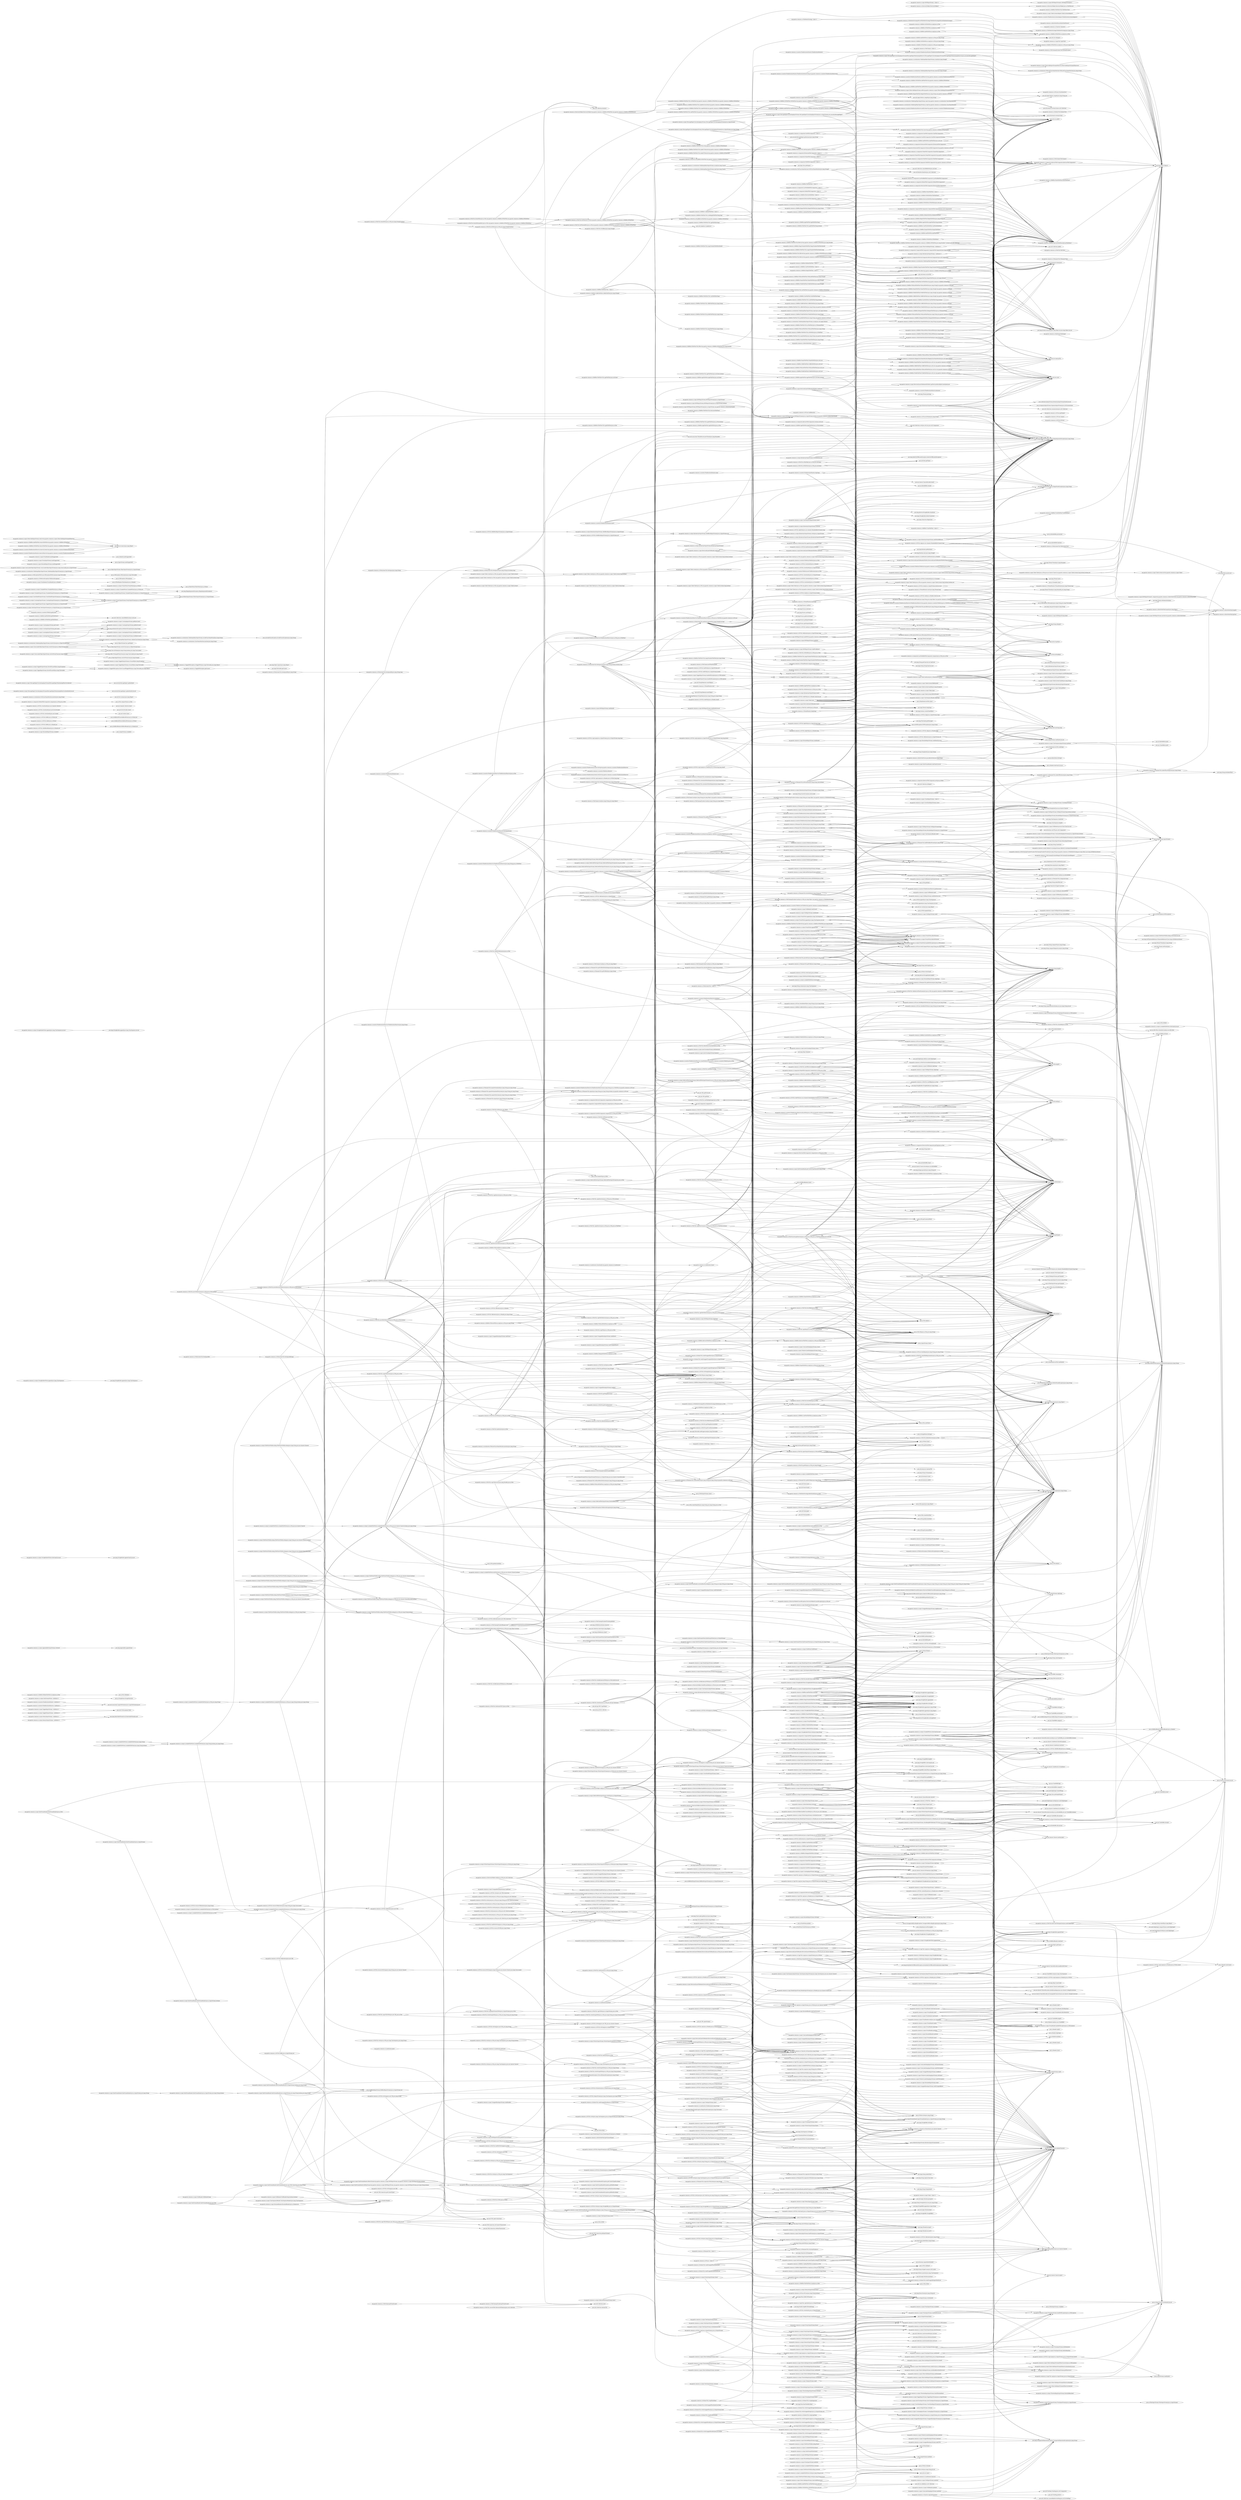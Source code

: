 digraph graphname {
rankdir="LR";
24 [label="org.apache.commons.io.comparator.DefaultFileComparator.<clinit>()"]
29 [label="org.apache.commons.io.comparator.DirectoryFileComparator.<clinit>()"]
34 [label="org.apache.commons.io.comparator.ExtensionFileComparator.<clinit>()"]
42 [label="org.apache.commons.io.comparator.LastModifiedFileComparator.<clinit>()"]
46 [label="org.apache.commons.io.comparator.NameFileComparator.<clinit>()"]
51 [label="org.apache.commons.io.comparator.PathFileComparator.<clinit>()"]
61 [label="org.apache.commons.io.comparator.SizeFileComparator.<clinit>()"]
1333 [label="org.apache.commons.io.FilenameUtils.<clinit>()"]
1402 [label="org.apache.commons.io.IOCase.<clinit>()"]
1170 [label="org.apache.commons.io.FileUtils.<clinit>()"]
1013 [label="org.apache.commons.io.ByteOrderMark.<clinit>()"]
1406 [label="org.apache.commons.io.IOUtils.<clinit>()"]
1085 [label="org.apache.commons.io.FileCleaner.<clinit>()"]
1122 [label="org.apache.commons.io.FileDeleteStrategy.<clinit>()"]
1129 [label="org.apache.commons.io.FileSystemUtils.<clinit>()"]
1387 [label="org.apache.commons.io.HexDump.<clinit>()"]
105 [label="org.apache.commons.io.filefilter.CanReadFileFilter.<clinit>()"]
110 [label="org.apache.commons.io.filefilter.CanWriteFileFilter.<clinit>()"]
121 [label="org.apache.commons.io.filefilter.DirectoryFileFilter.<clinit>()"]
124 [label="org.apache.commons.io.filefilter.EmptyFileFilter.<clinit>()"]
128 [label="org.apache.commons.io.filefilter.FalseFileFilter.<clinit>()"]
130 [label="org.apache.commons.io.filefilter.FileFileFilter.<clinit>()"]
134 [label="org.apache.commons.io.filefilter.FileFilterUtils.<clinit>()"]
193 [label="org.apache.commons.io.filefilter.HiddenFileFilter.<clinit>()"]
256 [label="org.apache.commons.io.filefilter.TrueFileFilter.<clinit>()"]
401 [label="org.apache.commons.io.input.ClosedInputStream.<clinit>()"]
285 [label="org.apache.commons.io.input.BOMInputStream.<clinit>()"]
577 [label="org.apache.commons.io.input.Tailer.<clinit>()"]
635 [label="org.apache.commons.io.input.XmlStreamReader.<clinit>()"]
789 [label="org.apache.commons.io.output.ClosedOutputStream.<clinit>()"]
883 [label="org.apache.commons.io.output.NullOutputStream.<clinit>()"]
885 [label="org.apache.commons.io.output.NullWriter.<clinit>()"]
1113 [label="org.apache.commons.io.FileCleaningTracker.<initblock>()"]
410 [label="org.apache.commons.io.input.DemuxInputStream.<initblock>()"]
455 [label="org.apache.commons.io.input.ObservableInputStream.<initblock>()"]
568 [label="org.apache.commons.io.input.TaggedInputStream.<initblock>()"]
690 [label="org.apache.commons.io.monitor.FileAlterationMonitor.<initblock>()"]
706 [label="org.apache.commons.io.monitor.FileAlterationObserver.<initblock>()"]
753 [label="org.apache.commons.io.output.ByteArrayOutputStream.<initblock>()"]
815 [label="org.apache.commons.io.output.DemuxOutputStream.<initblock>()"]
926 [label="org.apache.commons.io.output.TaggedOutputStream.<initblock>()"]
944 [label="org.apache.commons.io.output.WriterOutputStream.<initblock>()"]
971 [label="org.apache.commons.io.output.XmlStreamWriter.<initblock>()"]
995 [label="org.apache.commons.io.serialization.ValidatingObjectInputStream.<initblock>()"]
117 [label="java.io.FileFilter.accept(java.io.File)"]
70 [label="org.apache.commons.io.filefilter.AbstractFileFilter.accept(java.io.File)"]
82 [label="org.apache.commons.io.filefilter.AgeFileFilter.accept(java.io.File)"]
98 [label="org.apache.commons.io.filefilter.AndFileFilter.accept(java.io.File)"]
100 [label="org.apache.commons.io.filefilter.IOFileFilter.accept(java.io.File)"]
108 [label="org.apache.commons.io.filefilter.CanReadFileFilter.accept(java.io.File)"]
217 [label="org.apache.commons.io.filefilter.NotFileFilter.accept(java.io.File)"]
112 [label="org.apache.commons.io.filefilter.CanWriteFileFilter.accept(java.io.File)"]
116 [label="org.apache.commons.io.filefilter.DelegateFileFilter.accept(java.io.File)"]
123 [label="org.apache.commons.io.filefilter.DirectoryFileFilter.accept(java.io.File)"]
126 [label="org.apache.commons.io.filefilter.EmptyFileFilter.accept(java.io.File)"]
132 [label="org.apache.commons.io.filefilter.FileFileFilter.accept(java.io.File)"]
232 [label="org.apache.commons.io.filefilter.PrefixFileFilter.accept(java.io.File)"]
252 [label="org.apache.commons.io.filefilter.SuffixFileFilter.accept(java.io.File)"]
213 [label="org.apache.commons.io.filefilter.NameFileFilter.accept(java.io.File)"]
225 [label="org.apache.commons.io.filefilter.OrFileFilter.accept(java.io.File)"]
246 [label="org.apache.commons.io.filefilter.SizeFileFilter.accept(java.io.File)"]
200 [label="org.apache.commons.io.filefilter.MagicNumberFileFilter.accept(java.io.File)"]
195 [label="org.apache.commons.io.filefilter.HiddenFileFilter.accept(java.io.File)"]
266 [label="org.apache.commons.io.filefilter.WildcardFileFilter.accept(java.io.File)"]
273 [label="org.apache.commons.io.filefilter.WildcardFilter.accept(java.io.File)"]
119 [label="java.io.FilenameFilter.accept(java.io.File,java.lang.String)"]
72 [label="org.apache.commons.io.filefilter.AbstractFileFilter.accept(java.io.File,java.lang.String)"]
101 [label="org.apache.commons.io.filefilter.AndFileFilter.accept(java.io.File,java.lang.String)"]
102 [label="org.apache.commons.io.filefilter.IOFileFilter.accept(java.io.File,java.lang.String)"]
218 [label="org.apache.commons.io.filefilter.NotFileFilter.accept(java.io.File,java.lang.String)"]
118 [label="org.apache.commons.io.filefilter.DelegateFileFilter.accept(java.io.File,java.lang.String)"]
234 [label="org.apache.commons.io.filefilter.PrefixFileFilter.accept(java.io.File,java.lang.String)"]
254 [label="org.apache.commons.io.filefilter.SuffixFileFilter.accept(java.io.File,java.lang.String)"]
215 [label="org.apache.commons.io.filefilter.NameFileFilter.accept(java.io.File,java.lang.String)"]
226 [label="org.apache.commons.io.filefilter.OrFileFilter.accept(java.io.File,java.lang.String)"]
243 [label="org.apache.commons.io.filefilter.RegexFileFilter.accept(java.io.File,java.lang.String)"]
264 [label="org.apache.commons.io.filefilter.WildcardFileFilter.accept(java.io.File,java.lang.String)"]
271 [label="org.apache.commons.io.filefilter.WildcardFilter.accept(java.io.File,java.lang.String)"]
1002 [label="org.apache.commons.io.serialization.ValidatingObjectInputStream.accept(java.lang.Class[])"]
1005 [label="org.apache.commons.io.serialization.ValidatingObjectInputStream.accept(java.lang.String[])"]
1008 [label="org.apache.commons.io.serialization.ValidatingObjectInputStream.accept(java.util.regex.Pattern)"]
1010 [label="org.apache.commons.io.serialization.ValidatingObjectInputStream.accept(org.apache.commons.io.serialization.ClassNameMatcher)"]
1383 [label="java.util.ArrayList.add(E)"]
13 [label="java.util.List.add(E)"]
150 [label="java.util.Collection.add(E)"]
1314 [label="java.math.BigInteger.add(java.math.BigInteger)"]
427 [label="org.apache.commons.io.input.ObservableInputStream.add(org.apache.commons.io.input.ObservableInputStream$Observer)"]
97 [label="java.util.List.addAll(java.util.Collection)"]
90 [label="org.apache.commons.io.filefilter.AndFileFilter.addFileFilter(org.apache.commons.io.filefilter.IOFileFilter)"]
221 [label="org.apache.commons.io.filefilter.OrFileFilter.addFileFilter(org.apache.commons.io.filefilter.IOFileFilter)"]
719 [label="org.apache.commons.io.monitor.FileAlterationObserver.addListener(org.apache.commons.io.monitor.FileAlterationListener)"]
695 [label="org.apache.commons.io.monitor.FileAlterationMonitor.addObserver(org.apache.commons.io.monitor.FileAlterationObserver)"]
840 [label="java.lang.Throwable.addSuppressed(java.lang.Throwable)"]
1117 [label="org.apache.commons.io.FileCleaningTracker.addTracker(java.lang.String,java.lang.Object,org.apache.commons.io.FileDeleteStrategy)"]
279 [label="org.apache.commons.io.input.AutoCloseInputStream.afterRead(int)"]
480 [label="org.apache.commons.io.input.ProxyInputStream.afterRead(int)"]
492 [label="org.apache.commons.io.input.ProxyReader.afterRead(int)"]
889 [label="org.apache.commons.io.output.ProxyOutputStream.afterWrite(int)"]
900 [label="org.apache.commons.io.output.ProxyWriter.afterWrite(int)"]
174 [label="org.apache.commons.io.filefilter.FileFilterUtils.ageFileFilter(java.io.File)"]
175 [label="org.apache.commons.io.filefilter.FileFilterUtils.ageFileFilter(java.io.File,boolean)"]
172 [label="org.apache.commons.io.filefilter.FileFilterUtils.ageFileFilter(java.util.Date)"]
173 [label="org.apache.commons.io.filefilter.FileFilterUtils.ageFileFilter(java.util.Date,boolean)"]
170 [label="org.apache.commons.io.filefilter.FileFilterUtils.ageFileFilter(long)"]
171 [label="org.apache.commons.io.filefilter.FileFilterUtils.ageFileFilter(long,boolean)"]
347 [label="java.nio.ByteBuffer.allocate(int)"]
512 [label="java.nio.CharBuffer.allocate(int)"]
137 [label="org.apache.commons.io.filefilter.FileFilterUtils.and(org.apache.commons.io.filefilter.IOFileFilter[])"]
162 [label="org.apache.commons.io.filefilter.FileFilterUtils.andFileFilter(org.apache.commons.io.filefilter.IOFileFilter,org.apache.commons.io.filefilter.IOFileFilter)"]
21 [label="java.lang.StringBuilder.append(char)"]
750 [label="java.lang.Appendable.append(char)"]
899 [label="java.io.Writer.append(char)"]
897 [label="org.apache.commons.io.output.ProxyWriter.append(char)"]
917 [label="org.apache.commons.io.output.StringBuilderWriter.append(char)"]
924 [label="java.lang.StringBuilder.append(char[],int,int)"]
744 [label="java.lang.StringBuilder.append(int)"]
919 [label="java.lang.StringBuilder.append(java.lang.CharSequence)"]
905 [label="java.io.Writer.append(java.lang.CharSequence)"]
904 [label="org.apache.commons.io.output.ProxyWriter.append(java.lang.CharSequence)"]
918 [label="org.apache.commons.io.output.StringBuilderWriter.append(java.lang.CharSequence)"]
921 [label="java.lang.StringBuilder.append(java.lang.CharSequence,int,int)"]
903 [label="java.io.Writer.append(java.lang.CharSequence,int,int)"]
902 [label="org.apache.commons.io.output.ProxyWriter.append(java.lang.CharSequence,int,int)"]
920 [label="org.apache.commons.io.output.StringBuilderWriter.append(java.lang.CharSequence,int,int)"]
22 [label="java.lang.StringBuilder.append(java.lang.Object)"]
20 [label="java.lang.StringBuilder.append(java.lang.String)"]
686 [label="java.lang.StringBuffer.append(java.lang.String)"]
208 [label="java.lang.StringBuilder.append(long)"]
522 [label="java.nio.CharBuffer.array()"]
10 [label="java.lang.System.arraycopy(java.lang.Object,int,java.lang.Object,int,int)"]
168 [label="org.apache.commons.io.filefilter.FileFilterUtils.asFileFilter(java.io.FileFilter)"]
169 [label="org.apache.commons.io.filefilter.FileFilterUtils.asFileFilter(java.io.FilenameFilter)"]
145 [label="java.util.Arrays.asList(T[])"]
321 [label="java.io.InputStream.available()"]
484 [label="java.io.FilterInputStream.available()"]
483 [label="org.apache.commons.io.input.ProxyInputStream.available()"]
320 [label="org.apache.commons.io.input.BoundedInputStream.available()"]
370 [label="org.apache.commons.io.input.CharSequenceInputStream.available()"]
479 [label="org.apache.commons.io.input.ProxyInputStream.beforeRead(int)"]
491 [label="org.apache.commons.io.input.ProxyReader.beforeRead(int)"]
888 [label="org.apache.commons.io.output.ProxyOutputStream.beforeWrite(int)"]
898 [label="org.apache.commons.io.output.ProxyWriter.beforeWrite(int)"]
413 [label="org.apache.commons.io.input.DemuxInputStream.bindStream(java.io.InputStream)"]
817 [label="org.apache.commons.io.output.DemuxOutputStream.bindStream(java.io.OutputStream)"]
1437 [label="org.apache.commons.io.IOUtils.buffer(java.io.InputStream)"]
1439 [label="org.apache.commons.io.IOUtils.buffer(java.io.InputStream,int)"]
1433 [label="org.apache.commons.io.IOUtils.buffer(java.io.OutputStream)"]
1435 [label="org.apache.commons.io.IOUtils.buffer(java.io.OutputStream,int)"]
1427 [label="org.apache.commons.io.IOUtils.buffer(java.io.Reader)"]
1428 [label="org.apache.commons.io.IOUtils.buffer(java.io.Reader,int)"]
1429 [label="org.apache.commons.io.IOUtils.buffer(java.io.Writer)"]
1431 [label="org.apache.commons.io.IOUtils.buffer(java.io.Writer,int)"]
1185 [label="org.apache.commons.io.FileUtils.byteCountToDisplaySize(java.math.BigInteger)"]
1189 [label="org.apache.commons.io.FileUtils.byteCountToDisplaySize(long)"]
659 [label="org.apache.commons.io.input.XmlStreamReader.calculateHttpEncoding(java.lang.String,java.lang.String,java.lang.String,java.lang.String,boolean)"]
657 [label="org.apache.commons.io.input.XmlStreamReader.calculateRawEncoding(java.lang.String,java.lang.String,java.lang.String)"]
109 [label="java.io.File.canRead()"]
113 [label="java.io.File.canWrite()"]
1142 [label="java.lang.String.charAt(int)"]
385 [label="java.lang.CharSequence.charAt(int)"]
1147 [label="java.lang.AbstractStringBuilder.charAt(int)"]
947 [label="java.nio.charset.CharsetDecoder.charset()"]
705 [label="org.apache.commons.io.monitor.FileAlterationObserver.checkAndNotify()"]
727 [label="org.apache.commons.io.monitor.FileAlterationObserver.checkAndNotify(org.apache.commons.io.monitor.FileEntry,org.apache.commons.io.monitor.FileEntry[],java.io.File[])"]
40 [label="org.apache.commons.io.IOCase.checkCompareTo(java.lang.String,java.lang.String)"]
1310 [label="org.apache.commons.io.FileUtils.checkDirectory(java.io.File)"]
253 [label="org.apache.commons.io.IOCase.checkEndsWith(java.lang.String,java.lang.String)"]
214 [label="org.apache.commons.io.IOCase.checkEquals(java.lang.String,java.lang.String)"]
1231 [label="org.apache.commons.io.FileUtils.checkFileRequirements(java.io.File,java.io.File)"]
948 [label="org.apache.commons.io.output.WriterOutputStream.checkIbmJdkWithBrokenUTF16(java.nio.charset.Charset)"]
1052 [label="org.apache.commons.io.DirectoryWalker.checkIfCancelled(java.io.File,int,java.util.Collection)"]
1379 [label="org.apache.commons.io.IOCase.checkIndexOf(java.lang.String,int,java.lang.String)"]
1381 [label="org.apache.commons.io.IOCase.checkRegionMatches(java.lang.String,int,java.lang.String)"]
233 [label="org.apache.commons.io.IOCase.checkStartsWith(java.lang.String,java.lang.String)"]
938 [label="org.apache.commons.io.output.ThresholdingOutputStream.checkThreshold(int)"]
1322 [label="org.apache.commons.io.FileUtils.checksum(java.io.File,java.util.zip.Checksum)"]
1320 [label="org.apache.commons.io.FileUtils.checksumCRC32(java.io.File)"]
1257 [label="org.apache.commons.io.FileUtils.cleanDirectory(java.io.File)"]
1305 [label="org.apache.commons.io.FileUtils.cleanDirectoryOnExit(java.io.File)"]
96 [label="java.util.List.clear()"]
1222 [label="java.nio.ByteBuffer.clear()"]
1109 [label="java.lang.ref.Reference.clear()"]
545 [label="java.io.RandomAccessFile.close()"]
277 [label="java.io.InputStream.close()"]
331 [label="java.io.Reader.close()"]
617 [label="java.io.OutputStream.close()"]
1163 [label="java.io.BufferedReader.close()"]
854 [label="java.io.Writer.close()"]
807 [label="java.io.FileOutputStream.close()"]
1414 [label="java.io.Closeable.close()"]
1545 [label="org.apache.commons.io.LineIterator.close()"]
276 [label="org.apache.commons.io.input.AutoCloseInputStream.close()"]
476 [label="org.apache.commons.io.input.ProxyInputStream.close()"]
323 [label="org.apache.commons.io.input.BoundedInputStream.close()"]
330 [label="org.apache.commons.io.input.BoundedReader.close()"]
400 [label="org.apache.commons.io.input.CloseShieldInputStream.close()"]
416 [label="org.apache.commons.io.input.DemuxInputStream.close()"]
475 [label="org.apache.commons.io.input.ObservableInputStream.close()"]
505 [label="org.apache.commons.io.input.ProxyReader.close()"]
527 [label="org.apache.commons.io.input.ReaderInputStream.close()"]
544 [label="org.apache.commons.io.input.ReversedLinesFileReader.close()"]
616 [label="org.apache.commons.io.input.TeeInputStream.close()"]
627 [label="org.apache.commons.io.input.UnixLineEndingInputStream.close()"]
633 [label="org.apache.commons.io.input.WindowsLineEndingInputStream.close()"]
655 [label="org.apache.commons.io.input.XmlStreamReader.close()"]
1417 [label="java.net.Socket.close()"]
1421 [label="java.net.ServerSocket.close()"]
787 [label="org.apache.commons.io.output.CloseShieldOutputStream.close()"]
895 [label="org.apache.commons.io.output.ProxyOutputStream.close()"]
811 [label="org.apache.commons.io.output.DeferredFileOutputStream.close()"]
812 [label="org.apache.commons.io.output.ThresholdingOutputStream.close()"]
818 [label="org.apache.commons.io.output.DemuxOutputStream.close()"]
853 [label="org.apache.commons.io.output.FileWriterWithEncoding.close()"]
875 [label="org.apache.commons.io.output.LockableFileWriter.close()"]
912 [label="org.apache.commons.io.output.ProxyWriter.close()"]
936 [label="org.apache.commons.io.output.TeeOutputStream.close()"]
965 [label="org.apache.commons.io.output.WriterOutputStream.close()"]
977 [label="org.apache.commons.io.output.XmlStreamWriter.close()"]
1419 [label="java.nio.channels.Selector.close()"]
1410 [label="org.apache.commons.io.IOUtils.close(java.net.URLConnection)"]
1412 [label="org.apache.commons.io.IOUtils.closeQuietly(java.io.Closeable)"]
1415 [label="org.apache.commons.io.IOUtils.closeQuietly(java.io.Closeable[])"]
1164 [label="org.apache.commons.io.IOUtils.closeQuietly(java.io.InputStream)"]
1165 [label="org.apache.commons.io.IOUtils.closeQuietly(java.io.OutputStream)"]
1166 [label="org.apache.commons.io.IOUtils.closeQuietly(java.io.Reader)"]
1413 [label="org.apache.commons.io.IOUtils.closeQuietly(java.io.Writer)"]
1420 [label="org.apache.commons.io.IOUtils.closeQuietly(java.net.ServerSocket)"]
1416 [label="org.apache.commons.io.IOUtils.closeQuietly(java.net.Socket)"]
1418 [label="org.apache.commons.io.IOUtils.closeQuietly(java.nio.channels.Selector)"]
1551 [label="org.apache.commons.io.LineIterator.closeQuietly(org.apache.commons.io.LineIterator)"]
474 [label="org.apache.commons.io.input.ObservableInputStream$Observer.closed()"]
355 [label="java.nio.ByteBuffer.compact()"]
521 [label="java.nio.CharBuffer.compact()"]
17 [label="java.util.Comparator.compare(T,T)"]
16 [label="org.apache.commons.io.comparator.CompositeFileComparator.compare(java.io.File,java.io.File)"]
27 [label="org.apache.commons.io.comparator.DefaultFileComparator.compare(java.io.File,java.io.File)"]
58 [label="org.apache.commons.io.comparator.ReverseComparator.compare(java.io.File,java.io.File)"]
31 [label="org.apache.commons.io.comparator.DirectoryFileComparator.compare(java.io.File,java.io.File)"]
37 [label="org.apache.commons.io.comparator.ExtensionFileComparator.compare(java.io.File,java.io.File)"]
44 [label="org.apache.commons.io.comparator.LastModifiedFileComparator.compare(java.io.File,java.io.File)"]
49 [label="org.apache.commons.io.comparator.NameFileComparator.compare(java.io.File,java.io.File)"]
54 [label="org.apache.commons.io.comparator.PathFileComparator.compare(java.io.File,java.io.File)"]
64 [label="org.apache.commons.io.comparator.SizeFileComparator.compare(java.io.File,java.io.File)"]
283 [label="org.apache.commons.io.input.BOMInputStream$1.compare(org.apache.commons.io.ByteOrderMark,org.apache.commons.io.ByteOrderMark)"]
28 [label="java.io.File.compareTo(java.io.File)"]
1399 [label="java.lang.String.compareTo(java.lang.String)"]
1187 [label="java.math.BigInteger.compareTo(java.math.BigInteger)"]
1400 [label="java.lang.String.compareToIgnoreCase(java.lang.String)"]
237 [label="java.util.regex.Pattern.compile(java.lang.String)"]
240 [label="java.util.regex.Pattern.compile(java.lang.String,int)"]
1345 [label="org.apache.commons.io.FilenameUtils.concat(java.lang.String,java.lang.String)"]
477 [label="org.apache.commons.io.input.ObservableInputStream.consume()"]
1132 [label="java.lang.String.contains(java.lang.CharSequence)"]
293 [label="java.util.List.contains(java.lang.Object)"]
991 [label="java.util.Set.contains(java.lang.Object)"]
1208 [label="org.apache.commons.io.FileUtils.contentEquals(java.io.File,java.io.File)"]
1211 [label="org.apache.commons.io.IOUtils.contentEquals(java.io.InputStream,java.io.InputStream)"]
1526 [label="org.apache.commons.io.IOUtils.contentEquals(java.io.Reader,java.io.Reader)"]
1212 [label="org.apache.commons.io.FileUtils.contentEqualsIgnoreEOL(java.io.File,java.io.File,java.lang.String)"]
1213 [label="org.apache.commons.io.IOUtils.contentEqualsIgnoreEOL(java.io.Reader,java.io.Reader)"]
1193 [label="org.apache.commons.io.FileUtils.convertFileCollectionToFileArray(java.util.Collection)"]
1027 [label="org.apache.commons.io.CopyUtils.copy(byte[],java.io.OutputStream)"]
1028 [label="org.apache.commons.io.CopyUtils.copy(byte[],java.io.Writer)"]
1031 [label="org.apache.commons.io.CopyUtils.copy(byte[],java.io.Writer,java.lang.String)"]
814 [label="org.apache.commons.io.IOUtils.copy(java.io.InputStream,java.io.OutputStream)"]
1033 [label="org.apache.commons.io.CopyUtils.copy(java.io.InputStream,java.io.OutputStream)"]
1512 [label="org.apache.commons.io.IOUtils.copy(java.io.InputStream,java.io.OutputStream,int)"]
1517 [label="org.apache.commons.io.IOUtils.copy(java.io.InputStream,java.io.Writer)"]
1030 [label="org.apache.commons.io.CopyUtils.copy(java.io.InputStream,java.io.Writer)"]
1518 [label="org.apache.commons.io.IOUtils.copy(java.io.InputStream,java.io.Writer,java.lang.String)"]
1032 [label="org.apache.commons.io.CopyUtils.copy(java.io.InputStream,java.io.Writer,java.lang.String)"]
1452 [label="org.apache.commons.io.IOUtils.copy(java.io.InputStream,java.io.Writer,java.nio.charset.Charset)"]
1524 [label="org.apache.commons.io.IOUtils.copy(java.io.Reader,java.io.OutputStream)"]
1036 [label="org.apache.commons.io.CopyUtils.copy(java.io.Reader,java.io.OutputStream)"]
1525 [label="org.apache.commons.io.IOUtils.copy(java.io.Reader,java.io.OutputStream,java.lang.String)"]
1038 [label="org.apache.commons.io.CopyUtils.copy(java.io.Reader,java.io.OutputStream,java.lang.String)"]
1443 [label="org.apache.commons.io.IOUtils.copy(java.io.Reader,java.io.OutputStream,java.nio.charset.Charset)"]
1456 [label="org.apache.commons.io.IOUtils.copy(java.io.Reader,java.io.Writer)"]
1034 [label="org.apache.commons.io.CopyUtils.copy(java.io.Reader,java.io.Writer)"]
1039 [label="org.apache.commons.io.CopyUtils.copy(java.lang.String,java.io.OutputStream)"]
1040 [label="org.apache.commons.io.CopyUtils.copy(java.lang.String,java.io.OutputStream,java.lang.String)"]
1041 [label="org.apache.commons.io.CopyUtils.copy(java.lang.String,java.io.Writer)"]
1242 [label="org.apache.commons.io.FileUtils.copyDirectory(java.io.File,java.io.File)"]
1241 [label="org.apache.commons.io.FileUtils.copyDirectory(java.io.File,java.io.File,boolean)"]
1244 [label="org.apache.commons.io.FileUtils.copyDirectory(java.io.File,java.io.File,java.io.FileFilter)"]
1243 [label="org.apache.commons.io.FileUtils.copyDirectory(java.io.File,java.io.File,java.io.FileFilter,boolean)"]
1240 [label="org.apache.commons.io.FileUtils.copyDirectoryToDirectory(java.io.File,java.io.File)"]
1230 [label="org.apache.commons.io.FileUtils.copyFile(java.io.File,java.io.File)"]
1229 [label="org.apache.commons.io.FileUtils.copyFile(java.io.File,java.io.File,boolean)"]
1234 [label="org.apache.commons.io.FileUtils.copyFile(java.io.File,java.io.OutputStream)"]
1227 [label="org.apache.commons.io.FileUtils.copyFileToDirectory(java.io.File,java.io.File)"]
1228 [label="org.apache.commons.io.FileUtils.copyFileToDirectory(java.io.File,java.io.File,boolean)"]
1248 [label="org.apache.commons.io.FileUtils.copyInputStreamToFile(java.io.InputStream,java.io.File)"]
1235 [label="org.apache.commons.io.IOUtils.copyLarge(java.io.InputStream,java.io.OutputStream)"]
1513 [label="org.apache.commons.io.IOUtils.copyLarge(java.io.InputStream,java.io.OutputStream,byte[])"]
1514 [label="org.apache.commons.io.IOUtils.copyLarge(java.io.InputStream,java.io.OutputStream,long,long)"]
1515 [label="org.apache.commons.io.IOUtils.copyLarge(java.io.InputStream,java.io.OutputStream,long,long,byte[])"]
1519 [label="org.apache.commons.io.IOUtils.copyLarge(java.io.Reader,java.io.Writer)"]
1520 [label="org.apache.commons.io.IOUtils.copyLarge(java.io.Reader,java.io.Writer,char[])"]
1521 [label="org.apache.commons.io.IOUtils.copyLarge(java.io.Reader,java.io.Writer,long,long)"]
1522 [label="org.apache.commons.io.IOUtils.copyLarge(java.io.Reader,java.io.Writer,long,long,char[])"]
1253 [label="org.apache.commons.io.FileUtils.copyToDirectory(java.io.File,java.io.File)"]
1254 [label="org.apache.commons.io.FileUtils.copyToDirectory(java.lang.Iterable,java.io.File)"]
1252 [label="org.apache.commons.io.FileUtils.copyToFile(java.io.InputStream,java.io.File)"]
1246 [label="org.apache.commons.io.FileUtils.copyURLToFile(java.net.URL,java.io.File)"]
1249 [label="org.apache.commons.io.FileUtils.copyURLToFile(java.net.URL,java.io.File,int,int)"]
1151 [label="java.util.StringTokenizer.countTokens()"]
588 [label="org.apache.commons.io.input.Tailer.create(java.io.File,java.nio.charset.Charset,org.apache.commons.io.input.TailerListener,long,boolean,boolean,int)"]
595 [label="org.apache.commons.io.input.Tailer.create(java.io.File,org.apache.commons.io.input.TailerListener)"]
594 [label="org.apache.commons.io.input.Tailer.create(java.io.File,org.apache.commons.io.input.TailerListener,long)"]
592 [label="org.apache.commons.io.input.Tailer.create(java.io.File,org.apache.commons.io.input.TailerListener,long,boolean)"]
593 [label="org.apache.commons.io.input.Tailer.create(java.io.File,org.apache.commons.io.input.TailerListener,long,boolean,boolean)"]
587 [label="org.apache.commons.io.input.Tailer.create(java.io.File,org.apache.commons.io.input.TailerListener,long,boolean,boolean,int)"]
586 [label="org.apache.commons.io.input.Tailer.create(java.io.File,org.apache.commons.io.input.TailerListener,long,boolean,int)"]
730 [label="org.apache.commons.io.monitor.FileAlterationObserver.createFileEntry(org.apache.commons.io.monitor.FileEntry,java.io.File)"]
532 [label="org.apache.commons.io.input.ReversedLinesFileReader$FilePart.createLeftOver()"]
869 [label="org.apache.commons.io.output.LockableFileWriter.createLock()"]
872 [label="java.io.File.createNewFile()"]
804 [label="java.io.File.createTempFile(java.lang.String,java.lang.String,java.io.File)"]
603 [label="java.lang.Thread.currentThread()"]
1191 [label="java.lang.System.currentTimeMillis()"]
423 [label="org.apache.commons.io.input.MessageDigestCalculatingInputStream$MessageDigestMaintainingObserver.data(byte[],int,int)"]
469 [label="org.apache.commons.io.input.ObservableInputStream$Observer.data(byte[],int,int)"]
421 [label="org.apache.commons.io.input.MessageDigestCalculatingInputStream$MessageDigestMaintainingObserver.data(int)"]
471 [label="org.apache.commons.io.input.ObservableInputStream$Observer.data(int)"]
1221 [label="java.nio.charset.Charset.decode(java.nio.ByteBuffer)"]
966 [label="java.nio.charset.CharsetDecoder.decode(java.nio.ByteBuffer,java.nio.CharBuffer,boolean)"]
1219 [label="org.apache.commons.io.FileUtils.decodeUrl(java.lang.String)"]
198 [label="java.nio.charset.Charset.defaultCharset()"]
876 [label="java.io.File.delete()"]
1107 [label="org.apache.commons.io.FileCleaningTracker$Tracker.delete()"]
1124 [label="org.apache.commons.io.FileDeleteStrategy.delete(java.io.File)"]
1148 [label="java.lang.StringBuilder.deleteCharAt(int)"]
1255 [label="org.apache.commons.io.FileUtils.deleteDirectory(java.io.File)"]
1304 [label="org.apache.commons.io.FileUtils.deleteDirectoryOnExit(java.io.File)"]
873 [label="java.io.File.deleteOnExit()"]
841 [label="org.apache.commons.io.FileUtils.deleteQuietly(java.io.File)"]
1112 [label="org.apache.commons.io.FileDeleteStrategy.deleteQuietly(java.io.File)"]
1167 [label="java.lang.Process.destroy()"]
703 [label="org.apache.commons.io.monitor.FileAlterationObserver.destroy()"]
980 [label="org.apache.commons.io.output.XmlStreamWriter.detectEncoding(char[],int,int)"]
1258 [label="org.apache.commons.io.FileUtils.directoryContains(java.io.File,java.io.File)"]
1259 [label="org.apache.commons.io.FilenameUtils.directoryContains(java.lang.String,java.lang.String)"]
135 [label="org.apache.commons.io.filefilter.FileFilterUtils.directoryFileFilter()"]
1411 [label="java.net.HttpURLConnection.disconnect()"]
1186 [label="java.math.BigInteger.divide(java.math.BigInteger)"]
1245 [label="org.apache.commons.io.FileUtils.doCopyDirectory(java.io.File,java.io.File,java.io.FileFilter,boolean,java.util.List)"]
1233 [label="org.apache.commons.io.FileUtils.doCopyFile(java.io.File,java.io.File,boolean)"]
731 [label="org.apache.commons.io.monitor.FileAlterationObserver.doCreate(org.apache.commons.io.monitor.FileEntry)"]
1123 [label="org.apache.commons.io.FileDeleteStrategy.doDelete(java.io.File)"]
1120 [label="org.apache.commons.io.FileDeleteStrategy$ForceFileDeleteStrategy.doDelete(java.io.File)"]
733 [label="org.apache.commons.io.monitor.FileAlterationObserver.doDelete(org.apache.commons.io.monitor.FileEntry)"]
436 [label="org.apache.commons.io.input.NullInputStream.doEndOfFile()"]
448 [label="org.apache.commons.io.input.NullReader.doEndOfFile()"]
1360 [label="org.apache.commons.io.FilenameUtils.doGetFullPath(java.lang.String,boolean)"]
1357 [label="org.apache.commons.io.FilenameUtils.doGetPath(java.lang.String,int)"]
650 [label="org.apache.commons.io.input.XmlStreamReader.doHttpStream(org.apache.commons.io.input.BOMInputStream,org.apache.commons.io.input.BOMInputStream,java.lang.String,boolean)"]
658 [label="org.apache.commons.io.input.XmlStreamReader.doLenientDetection(java.lang.String,org.apache.commons.io.input.XmlStreamReaderException)"]
722 [label="org.apache.commons.io.monitor.FileAlterationObserver.doListFiles(java.io.File,org.apache.commons.io.monitor.FileEntry)"]
732 [label="org.apache.commons.io.monitor.FileAlterationObserver.doMatch(org.apache.commons.io.monitor.FileEntry,java.io.File)"]
1338 [label="org.apache.commons.io.FilenameUtils.doNormalize(java.lang.String,char,boolean)"]
643 [label="org.apache.commons.io.input.XmlStreamReader.doRawStream(org.apache.commons.io.input.BOMInputStream,org.apache.commons.io.input.BOMInputStream,boolean)"]
1066 [label="java.lang.Double.doubleToLongBits(double)"]
1389 [label="org.apache.commons.io.HexDump.dump(byte[],long,java.io.OutputStream,int)"]
1392 [label="org.apache.commons.io.HexDump.dump(java.lang.StringBuilder,byte)"]
1391 [label="org.apache.commons.io.HexDump.dump(java.lang.StringBuilder,long)"]
356 [label="java.nio.charset.CharsetEncoder.encode(java.nio.CharBuffer,java.nio.ByteBuffer,boolean)"]
612 [label="org.apache.commons.io.input.TailerListenerAdapter.endOfFileReached()"]
688 [label="java.lang.String.endsWith(java.lang.String)"]
768 [label="java.util.Collections.enumeration(java.util.Collection)"]
632 [label="org.apache.commons.io.input.WindowsLineEndingInputStream.eofGame()"]
626 [label="org.apache.commons.io.input.UnixLineEndingInputStream.eofGame(boolean)"]
204 [label="java.util.Arrays.equals(byte[],byte[])"]
1552 [label="java.lang.Object.equals(java.lang.Object)"]
543 [label="java.lang.String.equals(java.lang.Object)"]
717 [label="java.lang.Enum.equals(java.lang.Object)"]
1210 [label="java.io.File.equals(java.lang.Object)"]
294 [label="org.apache.commons.io.ByteOrderMark.equals(java.lang.Object)"]
1365 [label="org.apache.commons.io.FilenameUtils.equals(java.lang.String,java.lang.String)"]
1366 [label="org.apache.commons.io.FilenameUtils.equals(java.lang.String,java.lang.String,boolean,org.apache.commons.io.IOCase)"]
1216 [label="java.lang.String.equalsIgnoreCase(java.lang.String)"]
1368 [label="org.apache.commons.io.FilenameUtils.equalsNormalized(java.lang.String,java.lang.String)"]
1369 [label="org.apache.commons.io.FilenameUtils.equalsNormalizedOnSystem(java.lang.String,java.lang.String)"]
1367 [label="org.apache.commons.io.FilenameUtils.equalsOnSystem(java.lang.String,java.lang.String)"]
472 [label="org.apache.commons.io.input.ObservableInputStream$Observer.error(java.io.IOException)"]
1169 [label="java.lang.Runtime.exec(java.lang.String[])"]
65 [label="java.io.File.exists()"]
1162 [label="java.lang.Process.exitValue()"]
1098 [label="org.apache.commons.io.FileCleaner.exitWhenFinished()"]
1099 [label="org.apache.commons.io.FileCleaningTracker.exitWhenFinished()"]
1341 [label="org.apache.commons.io.FilenameUtils.failIfNullBytePresent(java.lang.String)"]
598 [label="org.apache.commons.io.input.TailerListener.fileNotFound()"]
600 [label="org.apache.commons.io.input.TailerListener.fileRotated()"]
354 [label="org.apache.commons.io.input.CharSequenceInputStream.fillBuffer()"]
519 [label="org.apache.commons.io.input.ReaderInputStream.fillBuffer()"]
140 [label="org.apache.commons.io.filefilter.FileFilterUtils.filter(org.apache.commons.io.filefilter.IOFileFilter,java.io.File[])"]
141 [label="org.apache.commons.io.filefilter.FileFilterUtils.filter(org.apache.commons.io.filefilter.IOFileFilter,java.lang.Iterable)"]
143 [label="org.apache.commons.io.filefilter.FileFilterUtils.filter(org.apache.commons.io.filefilter.IOFileFilter,java.lang.Iterable,T extends java.util.Collection)"]
1055 [label="org.apache.commons.io.DirectoryWalker.filterDirectoryContents(java.io.File,int,java.io.File[])"]
144 [label="org.apache.commons.io.filefilter.FileFilterUtils.filterList(org.apache.commons.io.filefilter.IOFileFilter,java.io.File[])"]
142 [label="org.apache.commons.io.filefilter.FileFilterUtils.filterList(org.apache.commons.io.filefilter.IOFileFilter,java.lang.Iterable)"]
146 [label="org.apache.commons.io.filefilter.FileFilterUtils.filterSet(org.apache.commons.io.filefilter.IOFileFilter,java.io.File[])"]
148 [label="org.apache.commons.io.filefilter.FileFilterUtils.filterSet(org.apache.commons.io.filefilter.IOFileFilter,java.lang.Iterable)"]
281 [label="java.lang.Object.finalize()"]
280 [label="org.apache.commons.io.input.AutoCloseInputStream.finalize()"]
677 [label="java.util.regex.Matcher.find()"]
296 [label="org.apache.commons.io.input.BOMInputStream.find()"]
470 [label="org.apache.commons.io.input.ObservableInputStream$Observer.finished()"]
348 [label="java.nio.ByteBuffer.flip()"]
513 [label="java.nio.CharBuffer.flip()"]
1062 [label="java.lang.Float.floatToIntBits(float)"]
820 [label="java.io.OutputStream.flush()"]
852 [label="java.io.Writer.flush()"]
1037 [label="java.io.OutputStreamWriter.flush()"]
894 [label="org.apache.commons.io.output.ProxyOutputStream.flush()"]
791 [label="org.apache.commons.io.output.ClosedOutputStream.flush()"]
942 [label="org.apache.commons.io.output.ThresholdingOutputStream.flush()"]
819 [label="org.apache.commons.io.output.DemuxOutputStream.flush()"]
851 [label="org.apache.commons.io.output.FileWriterWithEncoding.flush()"]
882 [label="org.apache.commons.io.output.LockableFileWriter.flush()"]
911 [label="org.apache.commons.io.output.ProxyWriter.flush()"]
935 [label="org.apache.commons.io.output.TeeOutputStream.flush()"]
964 [label="org.apache.commons.io.output.WriterOutputStream.flush()"]
979 [label="org.apache.commons.io.output.XmlStreamWriter.flush()"]
961 [label="org.apache.commons.io.output.WriterOutputStream.flushOutput()"]
1393 [label="org.apache.commons.io.IOCase.forName(java.lang.String)"]
351 [label="java.nio.charset.Charset.forName(java.lang.String)"]
394 [label="java.lang.Class.forName(java.lang.String,boolean,java.lang.ClassLoader)"]
1121 [label="org.apache.commons.io.FileUtils.forceDelete(java.io.File)"]
1303 [label="org.apache.commons.io.FileUtils.forceDeleteOnExit(java.io.File)"]
866 [label="org.apache.commons.io.FileUtils.forceMkdir(java.io.File)"]
805 [label="org.apache.commons.io.FileUtils.forceMkdirParent(java.io.File)"]
667 [label="java.text.MessageFormat.format(java.lang.String,java.lang.Object[])"]
1133 [label="org.apache.commons.io.FileSystemUtils.freeSpace(java.lang.String)"]
1137 [label="org.apache.commons.io.FileSystemUtils.freeSpaceKb()"]
1135 [label="org.apache.commons.io.FileSystemUtils.freeSpaceKb(java.lang.String)"]
1136 [label="org.apache.commons.io.FileSystemUtils.freeSpaceKb(java.lang.String,long)"]
1138 [label="org.apache.commons.io.FileSystemUtils.freeSpaceKb(long)"]
1134 [label="org.apache.commons.io.FileSystemUtils.freeSpaceOS(java.lang.String,int,boolean,long)"]
1140 [label="org.apache.commons.io.FileSystemUtils.freeSpaceUnix(java.lang.String,boolean,boolean,long)"]
1139 [label="org.apache.commons.io.FileSystemUtils.freeSpaceWindows(java.lang.String,long)"]
414 [label="java.lang.ThreadLocal.get()"]
367 [label="java.nio.ByteBuffer.get()"]
365 [label="java.nio.ByteBuffer.get(byte[],int,int)"]
104 [label="java.util.List.get(int)"]
301 [label="org.apache.commons.io.ByteOrderMark.get(int)"]
865 [label="java.io.File.getAbsoluteFile()"]
871 [label="java.io.File.getAbsolutePath()"]
291 [label="org.apache.commons.io.input.BOMInputStream.getBOM()"]
297 [label="org.apache.commons.io.input.BOMInputStream.getBOMCharsetName()"]
1363 [label="org.apache.commons.io.FilenameUtils.getBaseName(java.lang.String)"]
663 [label="org.apache.commons.io.input.XmlStreamReaderException.getBomEncoding()"]
981 [label="java.io.StringWriter.getBuffer()"]
406 [label="org.apache.commons.io.input.CountingInputStream.getByteCount()"]
794 [label="org.apache.commons.io.output.CountingOutputStream.getByteCount()"]
199 [label="java.lang.String.getBytes(java.nio.charset.Charset)"]
1209 [label="java.io.File.getCanonicalFile()"]
1232 [label="java.io.File.getCanonicalPath()"]
1555 [label="java.lang.Throwable.getCause()"]
1553 [label="org.apache.commons.io.TaggedIOException.getCause()"]
1236 [label="java.io.FileInputStream.getChannel()"]
1237 [label="java.io.FileOutputStream.getChannel()"]
1343 [label="java.lang.String.getChars(int,int,char[],int)"]
298 [label="org.apache.commons.io.ByteOrderMark.getCharsetName()"]
725 [label="org.apache.commons.io.monitor.FileEntry.getChildren()"]
7 [label="java.lang.Object.getClass()"]
648 [label="java.net.URLConnection.getContentType()"]
666 [label="org.apache.commons.io.input.XmlStreamReaderException.getContentTypeEncoding()"]
670 [label="org.apache.commons.io.input.XmlStreamReader.getContentTypeEncoding(java.lang.String)"]
669 [label="org.apache.commons.io.input.XmlStreamReader.getContentTypeMime(java.lang.String)"]
405 [label="org.apache.commons.io.input.CountingInputStream.getCount()"]
793 [label="org.apache.commons.io.output.CountingOutputStream.getCount()"]
810 [label="org.apache.commons.io.output.DeferredFileOutputStream.getData()"]
718 [label="org.apache.commons.io.monitor.FileAlterationObserver.getDirectory()"]
1159 [label="java.lang.Process.getErrorStream()"]
39 [label="org.apache.commons.io.FilenameUtils.getExtension(java.lang.String)"]
1217 [label="java.net.URL.getFile()"]
716 [label="org.apache.commons.io.monitor.FileEntry.getFile()"]
1174 [label="org.apache.commons.io.FileUtils.getFile(java.io.File,java.lang.String[])"]
1175 [label="org.apache.commons.io.FileUtils.getFile(java.lang.String[])"]
91 [label="org.apache.commons.io.filefilter.AndFileFilter.getFileFilters()"]
222 [label="org.apache.commons.io.filefilter.OrFileFilter.getFileFilters()"]
607 [label="java.io.RandomAccessFile.getFilePointer()"]
1359 [label="org.apache.commons.io.FilenameUtils.getFullPath(java.lang.String)"]
1361 [label="org.apache.commons.io.FilenameUtils.getFullPathNoEndSeparator(java.lang.String)"]
1157 [label="java.lang.Process.getInputStream()"]
649 [label="java.net.URLConnection.getInputStream()"]
429 [label="java.security.MessageDigest.getInstance(java.lang.String)"]
746 [label="org.apache.commons.io.monitor.FileEntry.getLevel()"]
1554 [label="java.lang.Throwable.getMessage()"]
1003 [label="java.lang.Class.getName()"]
38 [label="java.io.File.getName()"]
393 [label="java.io.ObjectStreamClass.getName()"]
1395 [label="org.apache.commons.io.IOCase.getName()"]
1362 [label="org.apache.commons.io.FilenameUtils.getName(java.lang.String)"]
533 [label="org.apache.commons.io.input.ReversedLinesFileReader$FilePart.getNewLineMatchByteCount(byte[],int)"]
468 [label="org.apache.commons.io.input.ObservableInputStream.getObservers()"]
1158 [label="java.lang.Process.getOutputStream()"]
71 [label="java.io.File.getParentFile()"]
55 [label="java.io.File.getPath()"]
1108 [label="org.apache.commons.io.FileCleaningTracker$Tracker.getPath()"]
1356 [label="org.apache.commons.io.FilenameUtils.getPath(java.lang.String)"]
1358 [label="org.apache.commons.io.FilenameUtils.getPathNoEndSeparator(java.lang.String)"]
1355 [label="org.apache.commons.io.FilenameUtils.getPrefix(java.lang.String)"]
1342 [label="org.apache.commons.io.FilenameUtils.getPrefixLength(java.lang.String)"]
867 [label="java.lang.System.getProperty(java.lang.String)"]
1215 [label="java.net.URL.getProtocol()"]
397 [label="java.lang.reflect.Proxy.getProxyClass(java.lang.ClassLoader,java.lang.Class[])"]
1474 [label="java.lang.Class.getResource(java.lang.String)"]
1475 [label="java.lang.ClassLoader.getResource(java.lang.String)"]
597 [label="org.apache.commons.io.input.Tailer.getRun()"]
1168 [label="java.lang.Runtime.getRuntime()"]
8 [label="java.lang.Class.getSimpleName()"]
939 [label="org.apache.commons.io.output.ThresholdingOutputStream.getStream()"]
1177 [label="org.apache.commons.io.FileUtils.getTempDirectory()"]
1176 [label="org.apache.commons.io.FileUtils.getTempDirectoryPath()"]
79 [label="java.util.Date.getTime()"]
1096 [label="org.apache.commons.io.FileCleaner.getTrackCount()"]
1097 [label="org.apache.commons.io.FileCleaningTracker.getTrackCount()"]
32 [label="org.apache.commons.io.comparator.DirectoryFileComparator.getType(java.io.File)"]
1179 [label="org.apache.commons.io.FileUtils.getUserDirectory()"]
1178 [label="org.apache.commons.io.FileUtils.getUserDirectoryPath()"]
1323 [label="java.util.zip.CRC32.getValue()"]
665 [label="org.apache.commons.io.input.XmlStreamReaderException.getXmlEncoding()"]
664 [label="org.apache.commons.io.input.XmlStreamReaderException.getXmlGuessEncoding()"]
656 [label="org.apache.commons.io.input.XmlStreamReader.getXmlProlog(java.io.InputStream,java.lang.String)"]
678 [label="java.util.regex.Matcher.group(int)"]
602 [label="org.apache.commons.io.input.TailerListener.handle(java.lang.Exception)"]
609 [label="org.apache.commons.io.input.TailerListener.handle(java.lang.String)"]
1051 [label="org.apache.commons.io.DirectoryWalker.handleCancelled(java.io.File,java.util.Collection,org.apache.commons.io.DirectoryWalker$CancelException)"]
1053 [label="org.apache.commons.io.DirectoryWalker.handleDirectory(java.io.File,int,java.util.Collection)"]
1058 [label="org.apache.commons.io.DirectoryWalker.handleDirectoryEnd(java.io.File,int,java.util.Collection)"]
1054 [label="org.apache.commons.io.DirectoryWalker.handleDirectoryStart(java.io.File,int,java.util.Collection)"]
1050 [label="org.apache.commons.io.DirectoryWalker.handleEnd(java.util.Collection)"]
1057 [label="org.apache.commons.io.DirectoryWalker.handleFile(java.io.File,int,java.util.Collection)"]
481 [label="org.apache.commons.io.input.ProxyInputStream.handleIOException(java.io.IOException)"]
493 [label="org.apache.commons.io.input.ProxyReader.handleIOException(java.io.IOException)"]
575 [label="org.apache.commons.io.input.TaggedInputStream.handleIOException(java.io.IOException)"]
890 [label="org.apache.commons.io.output.ProxyOutputStream.handleIOException(java.io.IOException)"]
901 [label="org.apache.commons.io.output.ProxyWriter.handleIOException(java.io.IOException)"]
930 [label="org.apache.commons.io.output.TaggedOutputStream.handleIOException(java.io.IOException)"]
1059 [label="org.apache.commons.io.DirectoryWalker.handleIsCancelled(java.io.File,int,java.util.Collection)"]
1056 [label="org.apache.commons.io.DirectoryWalker.handleRestricted(java.io.File,int,java.util.Collection)"]
1048 [label="org.apache.commons.io.DirectoryWalker.handleStart(java.io.File,java.util.Collection)"]
290 [label="org.apache.commons.io.input.BOMInputStream.hasBOM()"]
292 [label="org.apache.commons.io.input.BOMInputStream.hasBOM(org.apache.commons.io.ByteOrderMark)"]
1543 [label="org.apache.commons.io.LineIterator.hasNext()"]
362 [label="java.nio.Buffer.hasRemaining()"]
1015 [label="java.lang.Object.hashCode()"]
1014 [label="org.apache.commons.io.ByteOrderMark.hashCode()"]
681 [label="java.lang.String.indexOf(int)"]
1350 [label="java.lang.String.indexOf(int,int)"]
674 [label="java.lang.String.indexOf(java.lang.String)"]
985 [label="java.lang.StringBuffer.indexOf(java.lang.String)"]
1354 [label="org.apache.commons.io.FilenameUtils.indexOfExtension(java.lang.String)"]
1352 [label="org.apache.commons.io.FilenameUtils.indexOfLastSeparator(java.lang.String)"]
585 [label="org.apache.commons.io.input.TailerListener.init(org.apache.commons.io.input.Tailer)"]
833 [label="org.apache.commons.io.output.FileWriterWithEncoding.initWriter(java.io.File,java.lang.Object,boolean)"]
870 [label="org.apache.commons.io.output.LockableFileWriter.initWriter(java.io.File,java.nio.charset.Charset,boolean)"]
698 [label="org.apache.commons.io.monitor.FileAlterationObserver.initialize()"]
1195 [label="org.apache.commons.io.FileUtils.innerListFiles(java.util.Collection,java.io.File,org.apache.commons.io.filefilter.IOFileFilter,boolean)"]
1064 [label="java.lang.Float.intBitsToFloat(int)"]
604 [label="java.lang.Thread.interrupt()"]
999 [label="org.apache.commons.io.serialization.ValidatingObjectInputStream.invalidClassNameFound(java.lang.String)"]
671 [label="org.apache.commons.io.input.XmlStreamReader.isAppXml(java.lang.String)"]
239 [label="org.apache.commons.io.IOCase.isCaseSensitive()"]
928 [label="org.apache.commons.io.output.TaggedOutputStream.isCauseOf(java.lang.Exception)"]
571 [label="org.apache.commons.io.input.TaggedInputStream.isCauseOf(java.lang.Throwable)"]
1145 [label="java.lang.Character.isDigit(char)"]
33 [label="java.io.File.isDirectory()"]
735 [label="org.apache.commons.io.monitor.FileEntry.isDirectory()"]
197 [label="java.lang.String.isEmpty()"]
99 [label="java.util.List.isEmpty()"]
1373 [label="java.util.Collection.isEmpty()"]
357 [label="java.nio.charset.CoderResult.isError()"]
728 [label="org.apache.commons.io.monitor.FileEntry.isExists()"]
1370 [label="org.apache.commons.io.FilenameUtils.isExtension(java.lang.String,java.lang.String)"]
1371 [label="org.apache.commons.io.FilenameUtils.isExtension(java.lang.String,java.lang.String[])"]
1372 [label="org.apache.commons.io.FilenameUtils.isExtension(java.lang.String,java.util.Collection)"]
133 [label="java.io.File.isFile()"]
1315 [label="org.apache.commons.io.FileUtils.isFileNewer(java.io.File,java.io.File)"]
1316 [label="org.apache.commons.io.FileUtils.isFileNewer(java.io.File,java.util.Date)"]
83 [label="org.apache.commons.io.FileUtils.isFileNewer(java.io.File,long)"]
1317 [label="org.apache.commons.io.FileUtils.isFileOlder(java.io.File,java.io.File)"]
1319 [label="org.apache.commons.io.FileUtils.isFileOlder(java.io.File,java.util.Date)"]
1318 [label="org.apache.commons.io.FileUtils.isFileOlder(java.io.File,long)"]
196 [label="java.io.File.isHidden()"]
808 [label="org.apache.commons.io.output.DeferredFileOutputStream.isInMemory()"]
967 [label="java.nio.charset.CoderResult.isOverflow()"]
1346 [label="org.apache.commons.io.FilenameUtils.isSeparator(char)"]
1332 [label="java.nio.file.Files.isSymbolicLink(java.nio.file.Path)"]
1256 [label="org.apache.commons.io.FileUtils.isSymlink(java.io.File)"]
1335 [label="org.apache.commons.io.FilenameUtils.isSystemWindows()"]
572 [label="org.apache.commons.io.TaggedIOException.isTaggedWith(java.lang.Throwable,java.lang.Object)"]
672 [label="org.apache.commons.io.input.XmlStreamReader.isTextXml(java.lang.String)"]
809 [label="org.apache.commons.io.output.ThresholdingOutputStream.isThresholdExceeded()"]
520 [label="java.nio.charset.CoderResult.isUnderflow()"]
1544 [label="org.apache.commons.io.LineIterator.isValidLine(java.lang.String)"]
1207 [label="org.apache.commons.io.FileUtils.iterateFiles(java.io.File,java.lang.String[],boolean)"]
1202 [label="org.apache.commons.io.FileUtils.iterateFiles(java.io.File,org.apache.commons.io.filefilter.IOFileFilter,org.apache.commons.io.filefilter.IOFileFilter)"]
1204 [label="org.apache.commons.io.FileUtils.iterateFilesAndDirs(java.io.File,org.apache.commons.io.filefilter.IOFileFilter,org.apache.commons.io.filefilter.IOFileFilter)"]
1203 [label="java.util.Collection.iterator()"]
1438 [label="java.io.BufferedInputStream.BufferedInputStream(java.io.InputStream)"]
642 [label="java.io.BufferedInputStream.BufferedInputStream(java.io.InputStream,int)"]
1299 [label="java.io.BufferedOutputStream.BufferedOutputStream(java.io.OutputStream)"]
1436 [label="java.io.BufferedOutputStream.BufferedOutputStream(java.io.OutputStream,int)"]
683 [label="java.io.BufferedReader.BufferedReader(java.io.Reader)"]
1426 [label="java.io.BufferedReader.BufferedReader(java.io.Reader,int)"]
1430 [label="java.io.BufferedWriter.BufferedWriter(java.io.Writer)"]
1432 [label="java.io.BufferedWriter.BufferedWriter(java.io.Writer,int)"]
1029 [label="java.io.ByteArrayInputStream.ByteArrayInputStream(byte[])"]
767 [label="java.io.ByteArrayInputStream.ByteArrayInputStream(byte[],int,int)"]
606 [label="java.io.ByteArrayOutputStream.ByteArrayOutputStream(int)"]
1451 [label="java.io.CharArrayWriter.CharArrayWriter()"]
443 [label="java.io.EOFException.EOFException()"]
1084 [label="java.io.EOFException.EOFException(java.lang.String)"]
73 [label="java.io.File.File(java.io.File,java.lang.String)"]
708 [label="java.io.File.File(java.lang.String)"]
638 [label="java.io.FileInputStream.FileInputStream(java.io.File)"]
1181 [label="java.io.FileNotFoundException.FileNotFoundException(java.lang.String)"]
806 [label="java.io.FileOutputStream.FileOutputStream(java.io.File)"]
836 [label="java.io.FileOutputStream.FileOutputStream(java.io.File,boolean)"]
874 [label="java.io.FileOutputStream.FileOutputStream(java.lang.String,boolean)"]
478 [label="java.io.FilterInputStream.FilterInputStream(java.io.InputStream)"]
776 [label="java.io.FilterOutputStream.FilterOutputStream(java.io.OutputStream)"]
489 [label="java.io.FilterReader.FilterReader(java.io.Reader)"]
781 [label="java.io.FilterWriter.FilterWriter(java.io.Writer)"]
1126 [label="java.io.IOException.IOException()"]
341 [label="java.io.IOException.IOException(java.lang.String)"]
1154 [label="java.io.IOException.IOException(java.lang.String,java.lang.Throwable)"]
1405 [label="java.io.IOException.IOException(java.lang.Throwable)"]
313 [label="java.io.InputStream.InputStream()"]
644 [label="java.io.InputStreamReader.InputStreamReader(java.io.InputStream,java.lang.String)"]
1035 [label="java.io.InputStreamReader.InputStreamReader(java.io.InputStream,java.nio.charset.Charset)"]
1000 [label="java.io.InvalidClassException.InvalidClassException(java.lang.String)"]
391 [label="java.io.ObjectInputStream.ObjectInputStream(java.io.InputStream)"]
748 [label="java.io.OutputStream.OutputStream()"]
839 [label="java.io.OutputStreamWriter.OutputStreamWriter(java.io.OutputStream,java.lang.String)"]
837 [label="java.io.OutputStreamWriter.OutputStreamWriter(java.io.OutputStream,java.nio.charset.Charset)"]
838 [label="java.io.OutputStreamWriter.OutputStreamWriter(java.io.OutputStream,java.nio.charset.CharsetEncoder)"]
1407 [label="java.io.PrintWriter.PrintWriter(java.io.Writer)"]
201 [label="java.io.RandomAccessFile.RandomAccessFile(java.io.File,java.lang.String)"]
329 [label="java.io.Reader.Reader()"]
769 [label="java.io.SequenceInputStream.SequenceInputStream(java.util.Enumeration)"]
682 [label="java.io.StringReader.StringReader(java.lang.String)"]
972 [label="java.io.StringWriter.StringWriter(int)"]
538 [label="java.io.UnsupportedEncodingException.UnsupportedEncodingException(java.lang.String)"]
832 [label="java.io.Writer.Writer()"]
407 [label="java.lang.ArithmeticException.ArithmeticException(java.lang.String)"]
1390 [label="java.lang.ArrayIndexOutOfBoundsException.ArrayIndexOutOfBoundsException(java.lang.String)"]
1397 [label="java.lang.Enum.Enum(java.lang.String,int)"]
777 [label="java.lang.IllegalArgumentException.IllegalArgumentException()"]
57 [label="java.lang.IllegalArgumentException.IllegalArgumentException(java.lang.String)"]
380 [label="java.lang.IllegalStateException.IllegalStateException(java.lang.String)"]
1546 [label="java.lang.IllegalStateException.IllegalStateException(java.lang.Throwable)"]
759 [label="java.lang.IndexOutOfBoundsException.IndexOutOfBoundsException()"]
361 [label="java.lang.IndexOutOfBoundsException.IndexOutOfBoundsException(java.lang.String)"]
411 [label="java.lang.InheritableThreadLocal.InheritableThreadLocal()"]
1434 [label="java.lang.NullPointerException.NullPointerException()"]
360 [label="java.lang.NullPointerException.NullPointerException(java.lang.String)"]
1 [label="java.lang.Object.Object()"]
680 [label="java.lang.String.String(byte[],int,int,java.lang.String)"]
773 [label="java.lang.String.String(byte[],java.lang.String)"]
207 [label="java.lang.String.String(byte[],java.nio.charset.Charset)"]
1497 [label="java.lang.String.String(char[])"]
1344 [label="java.lang.String.String(char[],int,int)"]
684 [label="java.lang.StringBuffer.StringBuffer()"]
19 [label="java.lang.StringBuilder.StringBuilder()"]
915 [label="java.lang.StringBuilder.StringBuilder(int)"]
206 [label="java.lang.StringBuilder.StringBuilder(java.lang.String)"]
589 [label="java.lang.Thread.Thread(java.lang.Runnable)"]
1558 [label="java.lang.Thread.Thread(java.lang.Runnable,java.lang.String)"]
1101 [label="java.lang.Thread.Thread(java.lang.String)"]
434 [label="java.lang.UnsupportedOperationException.UnsupportedOperationException(java.lang.String)"]
1111 [label="java.lang.ref.PhantomReference.PhantomReference(T,java.lang.ref.ReferenceQueue)"]
1114 [label="java.lang.ref.ReferenceQueue.ReferenceQueue()"]
12 [label="java.util.ArrayList.ArrayList()"]
89 [label="java.util.ArrayList.ArrayList(int)"]
87 [label="java.util.ArrayList.ArrayList(java.util.Collection)"]
149 [label="java.util.HashSet.HashSet()"]
147 [label="java.util.HashSet.HashSet(java.util.Collection)"]
1200 [label="java.util.LinkedList.LinkedList()"]
1549 [label="java.util.NoSuchElementException.NoSuchElementException(java.lang.String)"]
1376 [label="java.util.Stack.Stack()"]
1150 [label="java.util.StringTokenizer.StringTokenizer(java.lang.String,java.lang.String)"]
1023 [label="java.util.TreeMap.TreeMap(java.util.Comparator)"]
691 [label="java.util.concurrent.CopyOnWriteArrayList.CopyOnWriteArrayList()"]
1321 [label="java.util.zip.CRC32.CRC32()"]
1324 [label="java.util.zip.CheckedInputStream.CheckedInputStream(java.io.InputStream,java.util.zip.Checksum)"]
702 [label="java.lang.Thread.join(long)"]
1353 [label="java.lang.String.lastIndexOf(int)"]
45 [label="java.io.File.lastModified()"]
661 [label="java.lang.String.length()"]
384 [label="java.lang.CharSequence.length()"]
982 [label="java.lang.StringBuffer.length()"]
1146 [label="java.lang.AbstractStringBuilder.length()"]
67 [label="java.io.File.length()"]
539 [label="java.io.RandomAccessFile.length()"]
284 [label="org.apache.commons.io.ByteOrderMark.length()"]
499 [label="java.nio.CharBuffer.length()"]
379 [label="java.nio.ByteBuffer.limit(int)"]
1275 [label="org.apache.commons.io.FileUtils.lineIterator(java.io.File)"]
1273 [label="org.apache.commons.io.FileUtils.lineIterator(java.io.File,java.lang.String)"]
1274 [label="org.apache.commons.io.IOUtils.lineIterator(java.io.InputStream,java.lang.String)"]
1481 [label="org.apache.commons.io.IOUtils.lineIterator(java.io.InputStream,java.nio.charset.Charset)"]
1479 [label="org.apache.commons.io.IOUtils.lineIterator(java.io.Reader)"]
127 [label="java.io.File.listFiles()"]
726 [label="org.apache.commons.io.monitor.FileAlterationObserver.listFiles(java.io.File)"]
1205 [label="org.apache.commons.io.FileUtils.listFiles(java.io.File,java.lang.String[],boolean)"]
1196 [label="org.apache.commons.io.FileUtils.listFiles(java.io.File,org.apache.commons.io.filefilter.IOFileFilter,org.apache.commons.io.filefilter.IOFileFilter)"]
742 [label="java.io.File.listFiles(java.io.FileFilter)"]
1201 [label="org.apache.commons.io.FileUtils.listFilesAndDirs(java.io.File,org.apache.commons.io.filefilter.IOFileFilter,org.apache.commons.io.filefilter.IOFileFilter)"]
1068 [label="java.lang.Double.longBitsToDouble(long)"]
185 [label="org.apache.commons.io.filefilter.FileFilterUtils.magicNumberFileFilter(byte[])"]
187 [label="org.apache.commons.io.filefilter.FileFilterUtils.magicNumberFileFilter(byte[],long)"]
181 [label="org.apache.commons.io.filefilter.FileFilterUtils.magicNumberFileFilter(java.lang.String)"]
183 [label="org.apache.commons.io.filefilter.FileFilterUtils.magicNumberFileFilter(java.lang.String,long)"]
189 [label="org.apache.commons.io.filefilter.FileFilterUtils.makeCVSAware(org.apache.commons.io.filefilter.IOFileFilter)"]
191 [label="org.apache.commons.io.filefilter.FileFilterUtils.makeDirectoryOnly(org.apache.commons.io.filefilter.IOFileFilter)"]
192 [label="org.apache.commons.io.filefilter.FileFilterUtils.makeFileOnly(org.apache.commons.io.filefilter.IOFileFilter)"]
190 [label="org.apache.commons.io.filefilter.FileFilterUtils.makeSVNAware(org.apache.commons.io.filefilter.IOFileFilter)"]
374 [label="java.nio.ByteBuffer.mark()"]
373 [label="java.nio.CharBuffer.mark()"]
307 [label="java.io.InputStream.mark(int)"]
335 [label="java.io.Reader.mark(int)"]
485 [label="org.apache.commons.io.input.ProxyInputStream.mark(int)"]
306 [label="org.apache.commons.io.input.BOMInputStream.mark(int)"]
325 [label="org.apache.commons.io.input.BoundedInputStream.mark(int)"]
334 [label="org.apache.commons.io.input.BoundedReader.mark(int)"]
371 [label="org.apache.commons.io.input.CharSequenceInputStream.mark(int)"]
433 [label="org.apache.commons.io.input.NullInputStream.mark(int)"]
446 [label="org.apache.commons.io.input.NullReader.mark(int)"]
506 [label="org.apache.commons.io.input.ProxyReader.mark(int)"]
628 [label="org.apache.commons.io.input.UnixLineEndingInputStream.mark(int)"]
634 [label="org.apache.commons.io.input.WindowsLineEndingInputStream.mark(int)"]
327 [label="java.io.InputStream.markSupported()"]
509 [label="java.io.Reader.markSupported()"]
487 [label="org.apache.commons.io.input.ProxyInputStream.markSupported()"]
326 [label="org.apache.commons.io.input.BoundedInputStream.markSupported()"]
508 [label="org.apache.commons.io.input.ProxyReader.markSupported()"]
244 [label="java.util.regex.Pattern.matcher(java.lang.CharSequence)"]
245 [label="java.util.regex.Matcher.matches()"]
990 [label="org.apache.commons.io.serialization.FullClassNameMatcher.matches(java.lang.String)"]
994 [label="org.apache.commons.io.serialization.RegexpClassNameMatcher.matches(java.lang.String)"]
998 [label="org.apache.commons.io.serialization.ClassNameMatcher.matches(java.lang.String)"]
1012 [label="org.apache.commons.io.serialization.WildcardClassNameMatcher.matches(java.lang.String)"]
300 [label="org.apache.commons.io.input.BOMInputStream.matches(org.apache.commons.io.ByteOrderMark)"]
757 [label="java.lang.Math.max(int,int)"]
346 [label="java.nio.charset.CharsetEncoder.maxBytesPerChar()"]
364 [label="java.lang.Math.min(int,int)"]
318 [label="java.lang.Math.min(long,long)"]
1184 [label="java.io.File.mkdirs()"]
1325 [label="org.apache.commons.io.FileUtils.moveDirectory(java.io.File,java.io.File)"]
1327 [label="org.apache.commons.io.FileUtils.moveDirectoryToDirectory(java.io.File,java.io.File,boolean)"]
1328 [label="org.apache.commons.io.FileUtils.moveFile(java.io.File,java.io.File)"]
1329 [label="org.apache.commons.io.FileUtils.moveFileToDirectory(java.io.File,java.io.File,boolean)"]
1330 [label="org.apache.commons.io.FileUtils.moveToDirectory(java.io.File,java.io.File,boolean)"]
1172 [label="java.math.BigInteger.multiply(java.math.BigInteger)"]
968 [label="java.nio.charset.Charset.name()"]
136 [label="org.apache.commons.io.filefilter.FileFilterUtils.nameFileFilter(java.lang.String)"]
160 [label="org.apache.commons.io.filefilter.FileFilterUtils.nameFileFilter(java.lang.String,org.apache.commons.io.IOCase)"]
756 [label="org.apache.commons.io.output.ByteArrayOutputStream.needNewBuffer(int)"]
734 [label="org.apache.commons.io.monitor.FileEntry.newChildInstance(java.io.File)"]
950 [label="java.nio.charset.Charset.newDecoder()"]
343 [label="java.nio.charset.Charset.newEncoder()"]
699 [label="java.util.concurrent.ThreadFactory.newThread(java.lang.Runnable)"]
1547 [label="org.apache.commons.io.LineIterator.next()"]
1548 [label="org.apache.commons.io.LineIterator.nextLine()"]
1152 [label="java.util.StringTokenizer.nextToken()"]
1337 [label="org.apache.commons.io.FilenameUtils.normalize(java.lang.String)"]
1141 [label="org.apache.commons.io.FilenameUtils.normalize(java.lang.String,boolean)"]
1339 [label="org.apache.commons.io.FilenameUtils.normalizeNoEndSeparator(java.lang.String)"]
1340 [label="org.apache.commons.io.FilenameUtils.normalizeNoEndSeparator(java.lang.String,boolean)"]
138 [label="org.apache.commons.io.filefilter.FileFilterUtils.notFileFilter(org.apache.commons.io.filefilter.IOFileFilter)"]
473 [label="org.apache.commons.io.input.ObservableInputStream.noteClosed()"]
462 [label="org.apache.commons.io.input.ObservableInputStream.noteDataByte(int)"]
465 [label="org.apache.commons.io.input.ObservableInputStream.noteDataBytes(byte[],int,int)"]
460 [label="org.apache.commons.io.input.ObservableInputStream.noteError(java.io.IOException)"]
461 [label="org.apache.commons.io.input.ObservableInputStream.noteFinished()"]
738 [label="org.apache.commons.io.monitor.FileAlterationListener.onDirectoryChange(java.io.File)"]
736 [label="org.apache.commons.io.monitor.FileAlterationListener.onDirectoryCreate(java.io.File)"]
740 [label="org.apache.commons.io.monitor.FileAlterationListener.onDirectoryDelete(java.io.File)"]
739 [label="org.apache.commons.io.monitor.FileAlterationListener.onFileChange(java.io.File)"]
737 [label="org.apache.commons.io.monitor.FileAlterationListener.onFileCreate(java.io.File)"]
741 [label="org.apache.commons.io.monitor.FileAlterationListener.onFileDelete(java.io.File)"]
344 [label="java.nio.charset.CharsetEncoder.onMalformedInput(java.nio.charset.CodingErrorAction)"]
951 [label="java.nio.charset.CharsetDecoder.onMalformedInput(java.nio.charset.CodingErrorAction)"]
724 [label="org.apache.commons.io.monitor.FileAlterationListener.onStart(org.apache.commons.io.monitor.FileAlterationObserver)"]
729 [label="org.apache.commons.io.monitor.FileAlterationListener.onStop(org.apache.commons.io.monitor.FileAlterationObserver)"]
345 [label="java.nio.charset.CharsetEncoder.onUnmappableCharacter(java.nio.charset.CodingErrorAction)"]
952 [label="java.nio.charset.CharsetDecoder.onUnmappableCharacter(java.nio.charset.CodingErrorAction)"]
646 [label="java.net.URL.openConnection()"]
1180 [label="org.apache.commons.io.FileUtils.openInputStream(java.io.File)"]
1182 [label="org.apache.commons.io.FileUtils.openOutputStream(java.io.File)"]
1183 [label="org.apache.commons.io.FileUtils.openOutputStream(java.io.File,boolean)"]
1156 [label="org.apache.commons.io.FileSystemUtils.openProcess(java.lang.String[])"]
1247 [label="java.net.URL.openStream()"]
166 [label="org.apache.commons.io.filefilter.FileFilterUtils.or(org.apache.commons.io.filefilter.IOFileFilter[])"]
163 [label="org.apache.commons.io.filefilter.FileFilterUtils.orFileFilter(org.apache.commons.io.filefilter.IOFileFilter,org.apache.commons.io.filefilter.IOFileFilter)"]
636 [label="org.apache.commons.io.ByteOrderMark.ByteOrderMark(java.lang.String,int[])"]
1018 [label="org.apache.commons.io.ByteOrderParser.ByteOrderParser()"]
1021 [label="org.apache.commons.io.Charsets.Charsets()"]
1026 [label="org.apache.commons.io.CopyUtils.CopyUtils()"]
1042 [label="org.apache.commons.io.DirectoryWalker$CancelException.DirectoryWalker$CancelException(java.io.File,int)"]
1043 [label="org.apache.commons.io.DirectoryWalker$CancelException.DirectoryWalker$CancelException(java.lang.String,java.io.File,int)"]
1044 [label="org.apache.commons.io.DirectoryWalker.DirectoryWalker()"]
1045 [label="org.apache.commons.io.DirectoryWalker.DirectoryWalker(java.io.FileFilter,int)"]
1046 [label="org.apache.commons.io.DirectoryWalker.DirectoryWalker(org.apache.commons.io.filefilter.IOFileFilter,org.apache.commons.io.filefilter.IOFileFilter,int)"]
1060 [label="org.apache.commons.io.EndianUtils.EndianUtils()"]
1087 [label="org.apache.commons.io.FileCleaner.FileCleaner()"]
1100 [label="org.apache.commons.io.FileCleaningTracker$Reaper.FileCleaningTracker$Reaper()"]
1110 [label="org.apache.commons.io.FileCleaningTracker$Tracker.FileCleaningTracker$Tracker(java.lang.String,org.apache.commons.io.FileDeleteStrategy,java.lang.Object,java.lang.ref.ReferenceQueue)"]
1086 [label="org.apache.commons.io.FileCleaningTracker.FileCleaningTracker()"]
1118 [label="org.apache.commons.io.FileDeleteStrategy$ForceFileDeleteStrategy.FileDeleteStrategy$ForceFileDeleteStrategy()"]
1119 [label="org.apache.commons.io.FileDeleteStrategy.FileDeleteStrategy(java.lang.String)"]
1125 [label="org.apache.commons.io.FileExistsException.FileExistsException()"]
1128 [label="org.apache.commons.io.FileExistsException.FileExistsException(java.io.File)"]
1127 [label="org.apache.commons.io.FileExistsException.FileExistsException(java.lang.String)"]
1130 [label="org.apache.commons.io.FileSystemUtils.FileSystemUtils()"]
1173 [label="org.apache.commons.io.FileUtils.FileUtils()"]
1336 [label="org.apache.commons.io.FilenameUtils.FilenameUtils()"]
1388 [label="org.apache.commons.io.HexDump.HexDump()"]
1396 [label="org.apache.commons.io.IOCase.IOCase(java.lang.String,boolean)"]
1403 [label="org.apache.commons.io.IOExceptionWithCause.IOExceptionWithCause(java.lang.String,java.lang.Throwable)"]
1404 [label="org.apache.commons.io.IOExceptionWithCause.IOExceptionWithCause(java.lang.Throwable)"]
1409 [label="org.apache.commons.io.IOUtils.IOUtils()"]
1480 [label="org.apache.commons.io.LineIterator.LineIterator(java.io.Reader)"]
576 [label="org.apache.commons.io.TaggedIOException.TaggedIOException(java.io.IOException,java.io.Serializable)"]
1557 [label="org.apache.commons.io.ThreadMonitor.ThreadMonitor(java.lang.Thread,long)"]
0 [label="org.apache.commons.io.comparator.AbstractFileComparator.AbstractFileComparator()"]
11 [label="org.apache.commons.io.comparator.CompositeFileComparator.CompositeFileComparator(java.lang.Iterable)"]
9 [label="org.apache.commons.io.comparator.CompositeFileComparator.CompositeFileComparator(java.util.Comparator[])"]
25 [label="org.apache.commons.io.comparator.DefaultFileComparator.DefaultFileComparator()"]
30 [label="org.apache.commons.io.comparator.DirectoryFileComparator.DirectoryFileComparator()"]
35 [label="org.apache.commons.io.comparator.ExtensionFileComparator.ExtensionFileComparator()"]
36 [label="org.apache.commons.io.comparator.ExtensionFileComparator.ExtensionFileComparator(org.apache.commons.io.IOCase)"]
43 [label="org.apache.commons.io.comparator.LastModifiedFileComparator.LastModifiedFileComparator()"]
47 [label="org.apache.commons.io.comparator.NameFileComparator.NameFileComparator()"]
48 [label="org.apache.commons.io.comparator.NameFileComparator.NameFileComparator(org.apache.commons.io.IOCase)"]
52 [label="org.apache.commons.io.comparator.PathFileComparator.PathFileComparator()"]
53 [label="org.apache.commons.io.comparator.PathFileComparator.PathFileComparator(org.apache.commons.io.IOCase)"]
26 [label="org.apache.commons.io.comparator.ReverseComparator.ReverseComparator(java.util.Comparator)"]
62 [label="org.apache.commons.io.comparator.SizeFileComparator.SizeFileComparator()"]
63 [label="org.apache.commons.io.comparator.SizeFileComparator.SizeFileComparator(boolean)"]
69 [label="org.apache.commons.io.filefilter.AbstractFileFilter.AbstractFileFilter()"]
80 [label="org.apache.commons.io.filefilter.AgeFileFilter.AgeFileFilter(java.io.File)"]
81 [label="org.apache.commons.io.filefilter.AgeFileFilter.AgeFileFilter(java.io.File,boolean)"]
77 [label="org.apache.commons.io.filefilter.AgeFileFilter.AgeFileFilter(java.util.Date)"]
78 [label="org.apache.commons.io.filefilter.AgeFileFilter.AgeFileFilter(java.util.Date,boolean)"]
75 [label="org.apache.commons.io.filefilter.AgeFileFilter.AgeFileFilter(long)"]
76 [label="org.apache.commons.io.filefilter.AgeFileFilter.AgeFileFilter(long,boolean)"]
85 [label="org.apache.commons.io.filefilter.AndFileFilter.AndFileFilter()"]
86 [label="org.apache.commons.io.filefilter.AndFileFilter.AndFileFilter(java.util.List)"]
88 [label="org.apache.commons.io.filefilter.AndFileFilter.AndFileFilter(org.apache.commons.io.filefilter.IOFileFilter,org.apache.commons.io.filefilter.IOFileFilter)"]
106 [label="org.apache.commons.io.filefilter.CanReadFileFilter.CanReadFileFilter()"]
111 [label="org.apache.commons.io.filefilter.CanWriteFileFilter.CanWriteFileFilter()"]
115 [label="org.apache.commons.io.filefilter.DelegateFileFilter.DelegateFileFilter(java.io.FileFilter)"]
114 [label="org.apache.commons.io.filefilter.DelegateFileFilter.DelegateFileFilter(java.io.FilenameFilter)"]
122 [label="org.apache.commons.io.filefilter.DirectoryFileFilter.DirectoryFileFilter()"]
125 [label="org.apache.commons.io.filefilter.EmptyFileFilter.EmptyFileFilter()"]
129 [label="org.apache.commons.io.filefilter.FalseFileFilter.FalseFileFilter()"]
131 [label="org.apache.commons.io.filefilter.FileFileFilter.FileFileFilter()"]
139 [label="org.apache.commons.io.filefilter.FileFilterUtils.FileFilterUtils()"]
194 [label="org.apache.commons.io.filefilter.HiddenFileFilter.HiddenFileFilter()"]
186 [label="org.apache.commons.io.filefilter.MagicNumberFileFilter.MagicNumberFileFilter(byte[])"]
188 [label="org.apache.commons.io.filefilter.MagicNumberFileFilter.MagicNumberFileFilter(byte[],long)"]
182 [label="org.apache.commons.io.filefilter.MagicNumberFileFilter.MagicNumberFileFilter(java.lang.String)"]
184 [label="org.apache.commons.io.filefilter.MagicNumberFileFilter.MagicNumberFileFilter(java.lang.String,long)"]
159 [label="org.apache.commons.io.filefilter.NameFileFilter.NameFileFilter(java.lang.String)"]
161 [label="org.apache.commons.io.filefilter.NameFileFilter.NameFileFilter(java.lang.String,org.apache.commons.io.IOCase)"]
209 [label="org.apache.commons.io.filefilter.NameFileFilter.NameFileFilter(java.lang.String[])"]
210 [label="org.apache.commons.io.filefilter.NameFileFilter.NameFileFilter(java.lang.String[],org.apache.commons.io.IOCase)"]
211 [label="org.apache.commons.io.filefilter.NameFileFilter.NameFileFilter(java.util.List)"]
212 [label="org.apache.commons.io.filefilter.NameFileFilter.NameFileFilter(java.util.List,org.apache.commons.io.IOCase)"]
107 [label="org.apache.commons.io.filefilter.NotFileFilter.NotFileFilter(org.apache.commons.io.filefilter.IOFileFilter)"]
220 [label="org.apache.commons.io.filefilter.OrFileFilter.OrFileFilter()"]
167 [label="org.apache.commons.io.filefilter.OrFileFilter.OrFileFilter(java.util.List)"]
164 [label="org.apache.commons.io.filefilter.OrFileFilter.OrFileFilter(org.apache.commons.io.filefilter.IOFileFilter,org.apache.commons.io.filefilter.IOFileFilter)"]
152 [label="org.apache.commons.io.filefilter.PrefixFileFilter.PrefixFileFilter(java.lang.String)"]
154 [label="org.apache.commons.io.filefilter.PrefixFileFilter.PrefixFileFilter(java.lang.String,org.apache.commons.io.IOCase)"]
228 [label="org.apache.commons.io.filefilter.PrefixFileFilter.PrefixFileFilter(java.lang.String[])"]
229 [label="org.apache.commons.io.filefilter.PrefixFileFilter.PrefixFileFilter(java.lang.String[],org.apache.commons.io.IOCase)"]
230 [label="org.apache.commons.io.filefilter.PrefixFileFilter.PrefixFileFilter(java.util.List)"]
231 [label="org.apache.commons.io.filefilter.PrefixFileFilter.PrefixFileFilter(java.util.List,org.apache.commons.io.IOCase)"]
236 [label="org.apache.commons.io.filefilter.RegexFileFilter.RegexFileFilter(java.lang.String)"]
241 [label="org.apache.commons.io.filefilter.RegexFileFilter.RegexFileFilter(java.lang.String,int)"]
238 [label="org.apache.commons.io.filefilter.RegexFileFilter.RegexFileFilter(java.lang.String,org.apache.commons.io.IOCase)"]
242 [label="org.apache.commons.io.filefilter.RegexFileFilter.RegexFileFilter(java.util.regex.Pattern)"]
177 [label="org.apache.commons.io.filefilter.SizeFileFilter.SizeFileFilter(long)"]
179 [label="org.apache.commons.io.filefilter.SizeFileFilter.SizeFileFilter(long,boolean)"]
156 [label="org.apache.commons.io.filefilter.SuffixFileFilter.SuffixFileFilter(java.lang.String)"]
158 [label="org.apache.commons.io.filefilter.SuffixFileFilter.SuffixFileFilter(java.lang.String,org.apache.commons.io.IOCase)"]
248 [label="org.apache.commons.io.filefilter.SuffixFileFilter.SuffixFileFilter(java.lang.String[])"]
249 [label="org.apache.commons.io.filefilter.SuffixFileFilter.SuffixFileFilter(java.lang.String[],org.apache.commons.io.IOCase)"]
250 [label="org.apache.commons.io.filefilter.SuffixFileFilter.SuffixFileFilter(java.util.List)"]
251 [label="org.apache.commons.io.filefilter.SuffixFileFilter.SuffixFileFilter(java.util.List,org.apache.commons.io.IOCase)"]
257 [label="org.apache.commons.io.filefilter.TrueFileFilter.TrueFileFilter()"]
258 [label="org.apache.commons.io.filefilter.WildcardFileFilter.WildcardFileFilter(java.lang.String)"]
259 [label="org.apache.commons.io.filefilter.WildcardFileFilter.WildcardFileFilter(java.lang.String,org.apache.commons.io.IOCase)"]
260 [label="org.apache.commons.io.filefilter.WildcardFileFilter.WildcardFileFilter(java.lang.String[])"]
261 [label="org.apache.commons.io.filefilter.WildcardFileFilter.WildcardFileFilter(java.lang.String[],org.apache.commons.io.IOCase)"]
262 [label="org.apache.commons.io.filefilter.WildcardFileFilter.WildcardFileFilter(java.util.List)"]
263 [label="org.apache.commons.io.filefilter.WildcardFileFilter.WildcardFileFilter(java.util.List,org.apache.commons.io.IOCase)"]
268 [label="org.apache.commons.io.filefilter.WildcardFilter.WildcardFilter(java.lang.String)"]
269 [label="org.apache.commons.io.filefilter.WildcardFilter.WildcardFilter(java.lang.String[])"]
270 [label="org.apache.commons.io.filefilter.WildcardFilter.WildcardFilter(java.util.List)"]
274 [label="org.apache.commons.io.input.AutoCloseInputStream.AutoCloseInputStream(java.io.InputStream)"]
282 [label="org.apache.commons.io.input.BOMInputStream$1.BOMInputStream$1()"]
286 [label="org.apache.commons.io.input.BOMInputStream.BOMInputStream(java.io.InputStream)"]
288 [label="org.apache.commons.io.input.BOMInputStream.BOMInputStream(java.io.InputStream,boolean)"]
287 [label="org.apache.commons.io.input.BOMInputStream.BOMInputStream(java.io.InputStream,boolean,org.apache.commons.io.ByteOrderMark[])"]
289 [label="org.apache.commons.io.input.BOMInputStream.BOMInputStream(java.io.InputStream,org.apache.commons.io.ByteOrderMark[])"]
314 [label="org.apache.commons.io.input.BoundedInputStream.BoundedInputStream(java.io.InputStream)"]
312 [label="org.apache.commons.io.input.BoundedInputStream.BoundedInputStream(java.io.InputStream,long)"]
328 [label="org.apache.commons.io.input.BoundedReader.BoundedReader(java.io.Reader,int)"]
340 [label="org.apache.commons.io.input.BrokenInputStream.BrokenInputStream()"]
339 [label="org.apache.commons.io.input.BrokenInputStream.BrokenInputStream(java.io.IOException)"]
353 [label="org.apache.commons.io.input.CharSequenceInputStream.CharSequenceInputStream(java.lang.CharSequence,java.lang.String)"]
350 [label="org.apache.commons.io.input.CharSequenceInputStream.CharSequenceInputStream(java.lang.CharSequence,java.lang.String,int)"]
352 [label="org.apache.commons.io.input.CharSequenceInputStream.CharSequenceInputStream(java.lang.CharSequence,java.nio.charset.Charset)"]
342 [label="org.apache.commons.io.input.CharSequenceInputStream.CharSequenceInputStream(java.lang.CharSequence,java.nio.charset.Charset,int)"]
382 [label="org.apache.commons.io.input.CharSequenceReader.CharSequenceReader(java.lang.CharSequence)"]
390 [label="org.apache.commons.io.input.ClassLoaderObjectInputStream.ClassLoaderObjectInputStream(java.lang.ClassLoader,java.io.InputStream)"]
399 [label="org.apache.commons.io.input.CloseShieldInputStream.CloseShieldInputStream(java.io.InputStream)"]
278 [label="org.apache.commons.io.input.ClosedInputStream.ClosedInputStream()"]
402 [label="org.apache.commons.io.input.CountingInputStream.CountingInputStream(java.io.InputStream)"]
412 [label="org.apache.commons.io.input.DemuxInputStream.DemuxInputStream()"]
418 [label="org.apache.commons.io.input.InfiniteCircularInputStream.InfiniteCircularInputStream(byte[])"]
419 [label="org.apache.commons.io.input.MessageDigestCalculatingInputStream$MessageDigestMaintainingObserver.MessageDigestCalculatingInputStream$MessageDigestMaintainingObserver(java.security.MessageDigest)"]
430 [label="org.apache.commons.io.input.MessageDigestCalculatingInputStream.MessageDigestCalculatingInputStream(java.io.InputStream)"]
428 [label="org.apache.commons.io.input.MessageDigestCalculatingInputStream.MessageDigestCalculatingInputStream(java.io.InputStream,java.lang.String)"]
425 [label="org.apache.commons.io.input.MessageDigestCalculatingInputStream.MessageDigestCalculatingInputStream(java.io.InputStream,java.security.MessageDigest)"]
431 [label="org.apache.commons.io.input.NullInputStream.NullInputStream(long)"]
432 [label="org.apache.commons.io.input.NullInputStream.NullInputStream(long,boolean,boolean)"]
444 [label="org.apache.commons.io.input.NullReader.NullReader(long)"]
445 [label="org.apache.commons.io.input.NullReader.NullReader(long,boolean,boolean)"]
420 [label="org.apache.commons.io.input.ObservableInputStream$Observer.ObservableInputStream$Observer()"]
426 [label="org.apache.commons.io.input.ObservableInputStream.ObservableInputStream(java.io.InputStream)"]
275 [label="org.apache.commons.io.input.ProxyInputStream.ProxyInputStream(java.io.InputStream)"]
488 [label="org.apache.commons.io.input.ProxyReader.ProxyReader(java.io.Reader)"]
518 [label="org.apache.commons.io.input.ReaderInputStream.ReaderInputStream(java.io.Reader)"]
517 [label="org.apache.commons.io.input.ReaderInputStream.ReaderInputStream(java.io.Reader,java.lang.String)"]
516 [label="org.apache.commons.io.input.ReaderInputStream.ReaderInputStream(java.io.Reader,java.lang.String,int)"]
515 [label="org.apache.commons.io.input.ReaderInputStream.ReaderInputStream(java.io.Reader,java.nio.charset.Charset)"]
514 [label="org.apache.commons.io.input.ReaderInputStream.ReaderInputStream(java.io.Reader,java.nio.charset.Charset,int)"]
510 [label="org.apache.commons.io.input.ReaderInputStream.ReaderInputStream(java.io.Reader,java.nio.charset.CharsetEncoder)"]
511 [label="org.apache.commons.io.input.ReaderInputStream.ReaderInputStream(java.io.Reader,java.nio.charset.CharsetEncoder,int)"]
528 [label="org.apache.commons.io.input.ReversedLinesFileReader$FilePart.ReversedLinesFileReader$FilePart(long,int,byte[])"]
534 [label="org.apache.commons.io.input.ReversedLinesFileReader.ReversedLinesFileReader(java.io.File)"]
540 [label="org.apache.commons.io.input.ReversedLinesFileReader.ReversedLinesFileReader(java.io.File,int,java.lang.String)"]
535 [label="org.apache.commons.io.input.ReversedLinesFileReader.ReversedLinesFileReader(java.io.File,int,java.nio.charset.Charset)"]
536 [label="org.apache.commons.io.input.ReversedLinesFileReader.ReversedLinesFileReader(java.io.File,java.nio.charset.Charset)"]
546 [label="org.apache.commons.io.input.SwappedDataInputStream.SwappedDataInputStream(java.io.InputStream)"]
570 [label="org.apache.commons.io.input.TaggedInputStream.TaggedInputStream(java.io.InputStream)"]
584 [label="org.apache.commons.io.input.Tailer.Tailer(java.io.File,java.nio.charset.Charset,org.apache.commons.io.input.TailerListener,long,boolean,boolean,int)"]
578 [label="org.apache.commons.io.input.Tailer.Tailer(java.io.File,org.apache.commons.io.input.TailerListener)"]
579 [label="org.apache.commons.io.input.Tailer.Tailer(java.io.File,org.apache.commons.io.input.TailerListener,long)"]
580 [label="org.apache.commons.io.input.Tailer.Tailer(java.io.File,org.apache.commons.io.input.TailerListener,long,boolean)"]
582 [label="org.apache.commons.io.input.Tailer.Tailer(java.io.File,org.apache.commons.io.input.TailerListener,long,boolean,boolean)"]
583 [label="org.apache.commons.io.input.Tailer.Tailer(java.io.File,org.apache.commons.io.input.TailerListener,long,boolean,boolean,int)"]
581 [label="org.apache.commons.io.input.Tailer.Tailer(java.io.File,org.apache.commons.io.input.TailerListener,long,boolean,int)"]
613 [label="org.apache.commons.io.input.TailerListenerAdapter.TailerListenerAdapter()"]
614 [label="org.apache.commons.io.input.TeeInputStream.TeeInputStream(java.io.InputStream,java.io.OutputStream)"]
615 [label="org.apache.commons.io.input.TeeInputStream.TeeInputStream(java.io.InputStream,java.io.OutputStream,boolean)"]
623 [label="org.apache.commons.io.input.UnixLineEndingInputStream.UnixLineEndingInputStream(java.io.InputStream,boolean)"]
629 [label="org.apache.commons.io.input.WindowsLineEndingInputStream.WindowsLineEndingInputStream(java.io.InputStream,boolean)"]
637 [label="org.apache.commons.io.input.XmlStreamReader.XmlStreamReader(java.io.File)"]
639 [label="org.apache.commons.io.input.XmlStreamReader.XmlStreamReader(java.io.InputStream)"]
640 [label="org.apache.commons.io.input.XmlStreamReader.XmlStreamReader(java.io.InputStream,boolean)"]
641 [label="org.apache.commons.io.input.XmlStreamReader.XmlStreamReader(java.io.InputStream,boolean,java.lang.String)"]
651 [label="org.apache.commons.io.input.XmlStreamReader.XmlStreamReader(java.io.InputStream,java.lang.String)"]
652 [label="org.apache.commons.io.input.XmlStreamReader.XmlStreamReader(java.io.InputStream,java.lang.String,boolean)"]
653 [label="org.apache.commons.io.input.XmlStreamReader.XmlStreamReader(java.io.InputStream,java.lang.String,boolean,java.lang.String)"]
645 [label="org.apache.commons.io.input.XmlStreamReader.XmlStreamReader(java.net.URL)"]
647 [label="org.apache.commons.io.input.XmlStreamReader.XmlStreamReader(java.net.URLConnection,java.lang.String)"]
668 [label="org.apache.commons.io.input.XmlStreamReaderException.XmlStreamReaderException(java.lang.String,java.lang.String,java.lang.String,java.lang.String)"]
673 [label="org.apache.commons.io.input.XmlStreamReaderException.XmlStreamReaderException(java.lang.String,java.lang.String,java.lang.String,java.lang.String,java.lang.String,java.lang.String)"]
689 [label="org.apache.commons.io.monitor.FileAlterationListenerAdaptor.FileAlterationListenerAdaptor()"]
692 [label="org.apache.commons.io.monitor.FileAlterationMonitor.FileAlterationMonitor()"]
693 [label="org.apache.commons.io.monitor.FileAlterationMonitor.FileAlterationMonitor(long)"]
694 [label="org.apache.commons.io.monitor.FileAlterationMonitor.FileAlterationMonitor(long,org.apache.commons.io.monitor.FileAlterationObserver[])"]
709 [label="org.apache.commons.io.monitor.FileAlterationObserver.FileAlterationObserver(java.io.File)"]
711 [label="org.apache.commons.io.monitor.FileAlterationObserver.FileAlterationObserver(java.io.File,java.io.FileFilter)"]
713 [label="org.apache.commons.io.monitor.FileAlterationObserver.FileAlterationObserver(java.io.File,java.io.FileFilter,org.apache.commons.io.IOCase)"]
707 [label="org.apache.commons.io.monitor.FileAlterationObserver.FileAlterationObserver(java.lang.String)"]
710 [label="org.apache.commons.io.monitor.FileAlterationObserver.FileAlterationObserver(java.lang.String,java.io.FileFilter)"]
712 [label="org.apache.commons.io.monitor.FileAlterationObserver.FileAlterationObserver(java.lang.String,java.io.FileFilter,org.apache.commons.io.IOCase)"]
715 [label="org.apache.commons.io.monitor.FileAlterationObserver.FileAlterationObserver(org.apache.commons.io.monitor.FileEntry,java.io.FileFilter,org.apache.commons.io.IOCase)"]
714 [label="org.apache.commons.io.monitor.FileEntry.FileEntry(java.io.File)"]
745 [label="org.apache.commons.io.monitor.FileEntry.FileEntry(org.apache.commons.io.monitor.FileEntry,java.io.File)"]
747 [label="org.apache.commons.io.output.AppendableOutputStream.AppendableOutputStream(T extends java.lang.Appendable)"]
752 [label="org.apache.commons.io.output.BrokenOutputStream.BrokenOutputStream()"]
751 [label="org.apache.commons.io.output.BrokenOutputStream.BrokenOutputStream(java.io.IOException)"]
754 [label="org.apache.commons.io.output.ByteArrayOutputStream.ByteArrayOutputStream()"]
755 [label="org.apache.commons.io.output.ByteArrayOutputStream.ByteArrayOutputStream(int)"]
778 [label="org.apache.commons.io.output.ChunkedOutputStream.ChunkedOutputStream(java.io.OutputStream)"]
775 [label="org.apache.commons.io.output.ChunkedOutputStream.ChunkedOutputStream(java.io.OutputStream,int)"]
782 [label="org.apache.commons.io.output.ChunkedWriter.ChunkedWriter(java.io.Writer)"]
780 [label="org.apache.commons.io.output.ChunkedWriter.ChunkedWriter(java.io.Writer,int)"]
785 [label="org.apache.commons.io.output.CloseShieldOutputStream.CloseShieldOutputStream(java.io.OutputStream)"]
788 [label="org.apache.commons.io.output.ClosedOutputStream.ClosedOutputStream()"]
792 [label="org.apache.commons.io.output.CountingOutputStream.CountingOutputStream(java.io.OutputStream)"]
799 [label="org.apache.commons.io.output.DeferredFileOutputStream.DeferredFileOutputStream(int,int,java.io.File)"]
801 [label="org.apache.commons.io.output.DeferredFileOutputStream.DeferredFileOutputStream(int,int,java.lang.String,java.lang.String,java.io.File)"]
797 [label="org.apache.commons.io.output.DeferredFileOutputStream.DeferredFileOutputStream(int,java.io.File)"]
798 [label="org.apache.commons.io.output.DeferredFileOutputStream.DeferredFileOutputStream(int,java.io.File,java.lang.String,java.lang.String,java.io.File,int)"]
800 [label="org.apache.commons.io.output.DeferredFileOutputStream.DeferredFileOutputStream(int,java.lang.String,java.lang.String,java.io.File)"]
816 [label="org.apache.commons.io.output.DemuxOutputStream.DemuxOutputStream()"]
831 [label="org.apache.commons.io.output.FileWriterWithEncoding.FileWriterWithEncoding(java.io.File,java.lang.String)"]
823 [label="org.apache.commons.io.output.FileWriterWithEncoding.FileWriterWithEncoding(java.io.File,java.lang.String,boolean)"]
834 [label="org.apache.commons.io.output.FileWriterWithEncoding.FileWriterWithEncoding(java.io.File,java.nio.charset.Charset)"]
826 [label="org.apache.commons.io.output.FileWriterWithEncoding.FileWriterWithEncoding(java.io.File,java.nio.charset.Charset,boolean)"]
835 [label="org.apache.commons.io.output.FileWriterWithEncoding.FileWriterWithEncoding(java.io.File,java.nio.charset.CharsetEncoder)"]
829 [label="org.apache.commons.io.output.FileWriterWithEncoding.FileWriterWithEncoding(java.io.File,java.nio.charset.CharsetEncoder,boolean)"]
822 [label="org.apache.commons.io.output.FileWriterWithEncoding.FileWriterWithEncoding(java.lang.String,java.lang.String)"]
824 [label="org.apache.commons.io.output.FileWriterWithEncoding.FileWriterWithEncoding(java.lang.String,java.lang.String,boolean)"]
825 [label="org.apache.commons.io.output.FileWriterWithEncoding.FileWriterWithEncoding(java.lang.String,java.nio.charset.Charset)"]
827 [label="org.apache.commons.io.output.FileWriterWithEncoding.FileWriterWithEncoding(java.lang.String,java.nio.charset.Charset,boolean)"]
828 [label="org.apache.commons.io.output.FileWriterWithEncoding.FileWriterWithEncoding(java.lang.String,java.nio.charset.CharsetEncoder)"]
830 [label="org.apache.commons.io.output.FileWriterWithEncoding.FileWriterWithEncoding(java.lang.String,java.nio.charset.CharsetEncoder,boolean)"]
859 [label="org.apache.commons.io.output.LockableFileWriter.LockableFileWriter(java.io.File)"]
860 [label="org.apache.commons.io.output.LockableFileWriter.LockableFileWriter(java.io.File,boolean)"]
858 [label="org.apache.commons.io.output.LockableFileWriter.LockableFileWriter(java.io.File,boolean,java.lang.String)"]
863 [label="org.apache.commons.io.output.LockableFileWriter.LockableFileWriter(java.io.File,java.lang.String)"]
864 [label="org.apache.commons.io.output.LockableFileWriter.LockableFileWriter(java.io.File,java.lang.String,boolean,java.lang.String)"]
862 [label="org.apache.commons.io.output.LockableFileWriter.LockableFileWriter(java.io.File,java.nio.charset.Charset)"]
861 [label="org.apache.commons.io.output.LockableFileWriter.LockableFileWriter(java.io.File,java.nio.charset.Charset,boolean,java.lang.String)"]
855 [label="org.apache.commons.io.output.LockableFileWriter.LockableFileWriter(java.lang.String)"]
857 [label="org.apache.commons.io.output.LockableFileWriter.LockableFileWriter(java.lang.String,boolean)"]
856 [label="org.apache.commons.io.output.LockableFileWriter.LockableFileWriter(java.lang.String,boolean,java.lang.String)"]
884 [label="org.apache.commons.io.output.NullOutputStream.NullOutputStream()"]
886 [label="org.apache.commons.io.output.NullWriter.NullWriter()"]
786 [label="org.apache.commons.io.output.ProxyOutputStream.ProxyOutputStream(java.io.OutputStream)"]
896 [label="org.apache.commons.io.output.ProxyWriter.ProxyWriter(java.io.Writer)"]
913 [label="org.apache.commons.io.output.StringBuilderWriter.StringBuilderWriter()"]
914 [label="org.apache.commons.io.output.StringBuilderWriter.StringBuilderWriter(int)"]
916 [label="org.apache.commons.io.output.StringBuilderWriter.StringBuilderWriter(java.lang.StringBuilder)"]
927 [label="org.apache.commons.io.output.TaggedOutputStream.TaggedOutputStream(java.io.OutputStream)"]
931 [label="org.apache.commons.io.output.TeeOutputStream.TeeOutputStream(java.io.OutputStream,java.io.OutputStream)"]
802 [label="org.apache.commons.io.output.ThresholdingOutputStream.ThresholdingOutputStream(int)"]
957 [label="org.apache.commons.io.output.WriterOutputStream.WriterOutputStream(java.io.Writer)"]
956 [label="org.apache.commons.io.output.WriterOutputStream.WriterOutputStream(java.io.Writer,java.lang.String)"]
955 [label="org.apache.commons.io.output.WriterOutputStream.WriterOutputStream(java.io.Writer,java.lang.String,int,boolean)"]
954 [label="org.apache.commons.io.output.WriterOutputStream.WriterOutputStream(java.io.Writer,java.nio.charset.Charset)"]
949 [label="org.apache.commons.io.output.WriterOutputStream.WriterOutputStream(java.io.Writer,java.nio.charset.Charset,int,boolean)"]
945 [label="org.apache.commons.io.output.WriterOutputStream.WriterOutputStream(java.io.Writer,java.nio.charset.CharsetDecoder)"]
946 [label="org.apache.commons.io.output.WriterOutputStream.WriterOutputStream(java.io.Writer,java.nio.charset.CharsetDecoder,int,boolean)"]
975 [label="org.apache.commons.io.output.XmlStreamWriter.XmlStreamWriter(java.io.File)"]
976 [label="org.apache.commons.io.output.XmlStreamWriter.XmlStreamWriter(java.io.File,java.lang.String)"]
973 [label="org.apache.commons.io.output.XmlStreamWriter.XmlStreamWriter(java.io.OutputStream)"]
974 [label="org.apache.commons.io.output.XmlStreamWriter.XmlStreamWriter(java.io.OutputStream,java.lang.String)"]
988 [label="org.apache.commons.io.serialization.FullClassNameMatcher.FullClassNameMatcher(java.lang.String[])"]
992 [label="org.apache.commons.io.serialization.RegexpClassNameMatcher.RegexpClassNameMatcher(java.lang.String)"]
993 [label="org.apache.commons.io.serialization.RegexpClassNameMatcher.RegexpClassNameMatcher(java.util.regex.Pattern)"]
996 [label="org.apache.commons.io.serialization.ValidatingObjectInputStream.ValidatingObjectInputStream(java.io.InputStream)"]
1006 [label="org.apache.commons.io.serialization.WildcardClassNameMatcher.WildcardClassNameMatcher(java.lang.String)"]
1019 [label="org.apache.commons.io.ByteOrderParser.parseByteOrder(java.lang.String)"]
1149 [label="org.apache.commons.io.FileSystemUtils.parseBytes(java.lang.String,java.lang.String)"]
1144 [label="org.apache.commons.io.FileSystemUtils.parseDir(java.lang.String,java.lang.String)"]
1220 [label="java.lang.Integer.parseInt(java.lang.String,int)"]
1153 [label="java.lang.Long.parseLong(java.lang.String)"]
1143 [label="org.apache.commons.io.FileSystemUtils.performCommand(java.lang.String[],int,long)"]
1378 [label="java.util.Stack.pop()"]
372 [label="java.nio.Buffer.position()"]
381 [label="java.nio.ByteBuffer.position(int)"]
523 [label="java.nio.CharBuffer.position(int)"]
151 [label="org.apache.commons.io.filefilter.FileFilterUtils.prefixFileFilter(java.lang.String)"]
153 [label="org.apache.commons.io.filefilter.FileFilterUtils.prefixFileFilter(java.lang.String,org.apache.commons.io.IOCase)"]
1408 [label="java.io.PrintWriter.println()"]
437 [label="org.apache.commons.io.input.NullInputStream.processByte()"]
440 [label="org.apache.commons.io.input.NullInputStream.processBytes(byte[],int,int)"]
449 [label="org.apache.commons.io.input.NullReader.processChar()"]
452 [label="org.apache.commons.io.input.NullReader.processChars(char[],int,int)"]
960 [label="org.apache.commons.io.output.WriterOutputStream.processInput(boolean)"]
1380 [label="java.util.Stack.push(E)"]
1024 [label="java.util.TreeMap.put(K,V)"]
969 [label="java.nio.ByteBuffer.put(byte)"]
959 [label="java.nio.ByteBuffer.put(byte[],int,int)"]
569 [label="java.util.UUID.randomUUID()"]
295 [label="java.io.InputStream.read()"]
337 [label="java.io.Reader.read()"]
459 [label="org.apache.commons.io.input.ProxyInputStream.read()"]
302 [label="org.apache.commons.io.input.BOMInputStream.read()"]
315 [label="org.apache.commons.io.input.BoundedInputStream.read()"]
336 [label="org.apache.commons.io.input.BoundedReader.read()"]
366 [label="org.apache.commons.io.input.CharSequenceInputStream.read()"]
383 [label="org.apache.commons.io.input.CharSequenceReader.read()"]
417 [label="org.apache.commons.io.input.DemuxInputStream.read()"]
458 [label="org.apache.commons.io.input.ObservableInputStream.read()"]
435 [label="org.apache.commons.io.input.NullInputStream.read()"]
447 [label="org.apache.commons.io.input.NullReader.read()"]
490 [label="org.apache.commons.io.input.ProxyReader.read()"]
526 [label="org.apache.commons.io.input.ReaderInputStream.read()"]
618 [label="org.apache.commons.io.input.TeeInputStream.read()"]
625 [label="org.apache.commons.io.input.UnixLineEndingInputStream.read()"]
631 [label="org.apache.commons.io.input.WindowsLineEndingInputStream.read()"]
203 [label="java.io.RandomAccessFile.read(byte[])"]
482 [label="java.io.InputStream.read(byte[])"]
464 [label="org.apache.commons.io.input.ProxyInputStream.read(byte[])"]
305 [label="org.apache.commons.io.input.BOMInputStream.read(byte[])"]
316 [label="org.apache.commons.io.input.BoundedInputStream.read(byte[])"]
368 [label="org.apache.commons.io.input.CharSequenceInputStream.read(byte[])"]
463 [label="org.apache.commons.io.input.ObservableInputStream.read(byte[])"]
438 [label="org.apache.commons.io.input.NullInputStream.read(byte[])"]
525 [label="org.apache.commons.io.input.ReaderInputStream.read(byte[])"]
622 [label="org.apache.commons.io.input.TeeInputStream.read(byte[])"]
529 [label="java.io.RandomAccessFile.read(byte[],int,int)"]
304 [label="java.io.InputStream.read(byte[],int,int)"]
467 [label="org.apache.commons.io.input.ProxyInputStream.read(byte[],int,int)"]
303 [label="org.apache.commons.io.input.BOMInputStream.read(byte[],int,int)"]
317 [label="org.apache.commons.io.input.BoundedInputStream.read(byte[],int,int)"]
359 [label="org.apache.commons.io.input.CharSequenceInputStream.read(byte[],int,int)"]
466 [label="org.apache.commons.io.input.ObservableInputStream.read(byte[],int,int)"]
439 [label="org.apache.commons.io.input.NullInputStream.read(byte[],int,int)"]
524 [label="org.apache.commons.io.input.ReaderInputStream.read(byte[],int,int)"]
620 [label="org.apache.commons.io.input.TeeInputStream.read(byte[],int,int)"]
495 [label="java.io.Reader.read(char[])"]
450 [label="org.apache.commons.io.input.NullReader.read(char[])"]
494 [label="org.apache.commons.io.input.ProxyReader.read(char[])"]
497 [label="java.io.Reader.read(char[],int,int)"]
338 [label="org.apache.commons.io.input.BoundedReader.read(char[],int,int)"]
386 [label="org.apache.commons.io.input.CharSequenceReader.read(char[],int,int)"]
451 [label="org.apache.commons.io.input.NullReader.read(char[],int,int)"]
496 [label="org.apache.commons.io.input.ProxyReader.read(char[],int,int)"]
654 [label="org.apache.commons.io.input.XmlStreamReader.read(char[],int,int)"]
1078 [label="org.apache.commons.io.EndianUtils.read(java.io.InputStream)"]
1535 [label="org.apache.commons.io.IOUtils.read(java.io.InputStream,byte[])"]
1534 [label="org.apache.commons.io.IOUtils.read(java.io.InputStream,byte[],int,int)"]
1533 [label="org.apache.commons.io.IOUtils.read(java.io.Reader,char[])"]
1532 [label="org.apache.commons.io.IOUtils.read(java.io.Reader,char[],int,int)"]
1529 [label="java.nio.channels.ReadableByteChannel.read(java.nio.ByteBuffer)"]
500 [label="java.io.Reader.read(java.nio.CharBuffer)"]
498 [label="org.apache.commons.io.input.ProxyReader.read(java.nio.CharBuffer)"]
1536 [label="org.apache.commons.io.IOUtils.read(java.nio.channels.ReadableByteChannel,java.nio.ByteBuffer)"]
547 [label="org.apache.commons.io.input.SwappedDataInputStream.readBoolean()"]
548 [label="org.apache.commons.io.input.SwappedDataInputStream.readByte()"]
549 [label="org.apache.commons.io.input.SwappedDataInputStream.readChar()"]
551 [label="org.apache.commons.io.input.SwappedDataInputStream.readDouble()"]
1266 [label="org.apache.commons.io.FileUtils.readFileToByteArray(java.io.File)"]
1265 [label="org.apache.commons.io.FileUtils.readFileToString(java.io.File)"]
1264 [label="org.apache.commons.io.FileUtils.readFileToString(java.io.File,java.lang.String)"]
1262 [label="org.apache.commons.io.FileUtils.readFileToString(java.io.File,java.nio.charset.Charset)"]
299 [label="org.apache.commons.io.input.BOMInputStream.readFirstBytes()"]
553 [label="org.apache.commons.io.input.SwappedDataInputStream.readFloat()"]
555 [label="org.apache.commons.io.input.SwappedDataInputStream.readFully(byte[])"]
556 [label="org.apache.commons.io.input.SwappedDataInputStream.readFully(byte[],int,int)"]
1540 [label="org.apache.commons.io.IOUtils.readFully(java.io.InputStream,byte[])"]
1539 [label="org.apache.commons.io.IOUtils.readFully(java.io.InputStream,byte[],int,int)"]
1541 [label="org.apache.commons.io.IOUtils.readFully(java.io.InputStream,int)"]
1538 [label="org.apache.commons.io.IOUtils.readFully(java.io.Reader,char[])"]
1537 [label="org.apache.commons.io.IOUtils.readFully(java.io.Reader,char[],int,int)"]
1542 [label="org.apache.commons.io.IOUtils.readFully(java.nio.channels.ReadableByteChannel,java.nio.ByteBuffer)"]
557 [label="org.apache.commons.io.input.SwappedDataInputStream.readInt()"]
685 [label="java.io.BufferedReader.readLine()"]
531 [label="org.apache.commons.io.input.ReversedLinesFileReader$FilePart.readLine()"]
542 [label="org.apache.commons.io.input.ReversedLinesFileReader.readLine()"]
559 [label="org.apache.commons.io.input.SwappedDataInputStream.readLine()"]
1272 [label="org.apache.commons.io.FileUtils.readLines(java.io.File)"]
1271 [label="org.apache.commons.io.FileUtils.readLines(java.io.File,java.lang.String)"]
1269 [label="org.apache.commons.io.FileUtils.readLines(java.io.File,java.nio.charset.Charset)"]
1476 [label="org.apache.commons.io.IOUtils.readLines(java.io.InputStream)"]
1478 [label="org.apache.commons.io.IOUtils.readLines(java.io.InputStream,java.lang.String)"]
1270 [label="org.apache.commons.io.IOUtils.readLines(java.io.InputStream,java.nio.charset.Charset)"]
601 [label="org.apache.commons.io.input.Tailer.readLines(java.io.RandomAccessFile)"]
1477 [label="org.apache.commons.io.IOUtils.readLines(java.io.Reader)"]
560 [label="org.apache.commons.io.input.SwappedDataInputStream.readLong()"]
1398 [label="org.apache.commons.io.IOCase.readResolve()"]
550 [label="org.apache.commons.io.input.SwappedDataInputStream.readShort()"]
1076 [label="org.apache.commons.io.EndianUtils.readSwappedDouble(byte[],int)"]
552 [label="org.apache.commons.io.EndianUtils.readSwappedDouble(java.io.InputStream)"]
1073 [label="org.apache.commons.io.EndianUtils.readSwappedFloat(byte[],int)"]
554 [label="org.apache.commons.io.EndianUtils.readSwappedFloat(java.io.InputStream)"]
1070 [label="org.apache.commons.io.EndianUtils.readSwappedInteger(byte[],int)"]
558 [label="org.apache.commons.io.EndianUtils.readSwappedInteger(java.io.InputStream)"]
1069 [label="org.apache.commons.io.EndianUtils.readSwappedLong(byte[],int)"]
561 [label="org.apache.commons.io.EndianUtils.readSwappedLong(java.io.InputStream)"]
562 [label="org.apache.commons.io.EndianUtils.readSwappedShort(java.io.InputStream)"]
1080 [label="org.apache.commons.io.EndianUtils.readSwappedUnsignedInteger(java.io.InputStream)"]
565 [label="org.apache.commons.io.EndianUtils.readSwappedUnsignedShort(java.io.InputStream)"]
566 [label="org.apache.commons.io.input.SwappedDataInputStream.readUTF()"]
563 [label="org.apache.commons.io.input.SwappedDataInputStream.readUnsignedByte()"]
564 [label="org.apache.commons.io.input.SwappedDataInputStream.readUnsignedShort()"]
624 [label="org.apache.commons.io.input.UnixLineEndingInputStream.readWithUpdate()"]
630 [label="org.apache.commons.io.input.WindowsLineEndingInputStream.readWithUpdate()"]
504 [label="java.io.Reader.ready()"]
503 [label="org.apache.commons.io.input.ProxyReader.ready()"]
721 [label="org.apache.commons.io.monitor.FileEntry.refresh(java.io.File)"]
1401 [label="java.lang.String.regionMatches(boolean,int,java.lang.String,int,int)"]
1004 [label="org.apache.commons.io.serialization.ValidatingObjectInputStream.reject(java.lang.Class[])"]
1007 [label="org.apache.commons.io.serialization.ValidatingObjectInputStream.reject(java.lang.String[])"]
1009 [label="org.apache.commons.io.serialization.ValidatingObjectInputStream.reject(java.util.regex.Pattern)"]
1011 [label="org.apache.commons.io.serialization.ValidatingObjectInputStream.reject(org.apache.commons.io.serialization.ClassNameMatcher)"]
363 [label="java.nio.Buffer.remaining()"]
1550 [label="org.apache.commons.io.LineIterator.remove()"]
1105 [label="java.lang.ref.ReferenceQueue.remove()"]
94 [label="java.util.List.remove(java.lang.Object)"]
1106 [label="java.util.Collection.remove(java.lang.Object)"]
456 [label="org.apache.commons.io.input.ObservableInputStream.remove(org.apache.commons.io.input.ObservableInputStream$Observer)"]
457 [label="org.apache.commons.io.input.ObservableInputStream.removeAllObservers()"]
1364 [label="org.apache.commons.io.FilenameUtils.removeExtension(java.lang.String)"]
93 [label="org.apache.commons.io.filefilter.AndFileFilter.removeFileFilter(org.apache.commons.io.filefilter.IOFileFilter)"]
223 [label="org.apache.commons.io.filefilter.OrFileFilter.removeFileFilter(org.apache.commons.io.filefilter.IOFileFilter)"]
720 [label="org.apache.commons.io.monitor.FileAlterationObserver.removeListener(org.apache.commons.io.monitor.FileAlterationListener)"]
696 [label="org.apache.commons.io.monitor.FileAlterationMonitor.removeObserver(org.apache.commons.io.monitor.FileAlterationObserver)"]
1326 [label="java.io.File.renameTo(java.io.File)"]
1218 [label="java.lang.String.replace(char,char)"]
953 [label="java.nio.charset.CharsetDecoder.replaceWith(java.lang.String)"]
1022 [label="org.apache.commons.io.Charsets.requiredCharsets()"]
309 [label="java.io.InputStream.reset()"]
333 [label="java.io.Reader.reset()"]
610 [label="java.io.ByteArrayOutputStream.reset()"]
376 [label="java.nio.charset.CharsetEncoder.reset()"]
486 [label="org.apache.commons.io.input.ProxyInputStream.reset()"]
308 [label="org.apache.commons.io.input.BOMInputStream.reset()"]
324 [label="org.apache.commons.io.input.BoundedInputStream.reset()"]
332 [label="org.apache.commons.io.input.BoundedReader.reset()"]
375 [label="org.apache.commons.io.input.CharSequenceInputStream.reset()"]
441 [label="org.apache.commons.io.input.NullInputStream.reset()"]
453 [label="org.apache.commons.io.input.NullReader.reset()"]
507 [label="org.apache.commons.io.input.ProxyReader.reset()"]
762 [label="org.apache.commons.io.output.ByteArrayOutputStream.reset()"]
409 [label="org.apache.commons.io.input.CountingInputStream.resetByteCount()"]
796 [label="org.apache.commons.io.output.CountingOutputStream.resetByteCount()"]
408 [label="org.apache.commons.io.input.CountingInputStream.resetCount()"]
795 [label="org.apache.commons.io.output.CountingOutputStream.resetCount()"]
395 [label="java.io.ObjectInputStream.resolveClass(java.io.ObjectStreamClass)"]
392 [label="org.apache.commons.io.input.ClassLoaderObjectInputStream.resolveClass(java.io.ObjectStreamClass)"]
1001 [label="org.apache.commons.io.serialization.ValidatingObjectInputStream.resolveClass(java.io.ObjectStreamClass)"]
398 [label="java.io.ObjectInputStream.resolveProxyClass(java.lang.String[])"]
396 [label="org.apache.commons.io.input.ClassLoaderObjectInputStream.resolveProxyClass(java.lang.String[])"]
1471 [label="org.apache.commons.io.IOUtils.resourceToByteArray(java.lang.String)"]
1472 [label="org.apache.commons.io.IOUtils.resourceToByteArray(java.lang.String,java.lang.ClassLoader)"]
1468 [label="org.apache.commons.io.IOUtils.resourceToString(java.lang.String,java.nio.charset.Charset)"]
1469 [label="org.apache.commons.io.IOUtils.resourceToString(java.lang.String,java.nio.charset.Charset,java.lang.ClassLoader)"]
1473 [label="org.apache.commons.io.IOUtils.resourceToURL(java.lang.String)"]
1470 [label="org.apache.commons.io.IOUtils.resourceToURL(java.lang.String,java.lang.ClassLoader)"]
378 [label="java.nio.ByteBuffer.rewind()"]
377 [label="java.nio.CharBuffer.rewind()"]
530 [label="org.apache.commons.io.input.ReversedLinesFileReader$FilePart.rollOver()"]
1103 [label="org.apache.commons.io.FileCleaningTracker$Reaper.run()"]
1559 [label="org.apache.commons.io.ThreadMonitor.run()"]
596 [label="org.apache.commons.io.input.Tailer.run()"]
704 [label="org.apache.commons.io.monitor.FileAlterationMonitor.run()"]
202 [label="java.io.RandomAccessFile.seek(long)"]
1349 [label="org.apache.commons.io.FilenameUtils.separatorsToSystem(java.lang.String)"]
1347 [label="org.apache.commons.io.FilenameUtils.separatorsToUnix(java.lang.String)"]
1348 [label="org.apache.commons.io.FilenameUtils.separatorsToWindows(java.lang.String)"]
415 [label="java.lang.ThreadLocal.set(T)"]
723 [label="org.apache.commons.io.monitor.FileEntry.setChildren(org.apache.commons.io.monitor.FileEntry[])"]
1250 [label="java.net.URLConnection.setConnectTimeout(int)"]
590 [label="java.lang.Thread.setDaemon(boolean)"]
95 [label="org.apache.commons.io.filefilter.AndFileFilter.setFileFilters(java.util.List)"]
224 [label="org.apache.commons.io.filefilter.OrFileFilter.setFileFilters(java.util.List)"]
1192 [label="java.io.File.setLastModified(long)"]
1384 [label="java.lang.AbstractStringBuilder.setLength(int)"]
1102 [label="java.lang.Thread.setPriority(int)"]
1251 [label="java.net.URLConnection.setReadTimeout(int)"]
1199 [label="org.apache.commons.io.FileUtils.setUpEffectiveDirFilter(org.apache.commons.io.filefilter.IOFileFilter)"]
1198 [label="org.apache.commons.io.FileUtils.setUpEffectiveFileFilter(org.apache.commons.io.filefilter.IOFileFilter)"]
1385 [label="java.util.ArrayList.size()"]
14 [label="java.util.List.size()"]
1104 [label="java.util.Collection.size()"]
1377 [label="java.util.Vector.size()"]
1238 [label="java.nio.channels.FileChannel.size()"]
176 [label="org.apache.commons.io.filefilter.FileFilterUtils.sizeFileFilter(long)"]
178 [label="org.apache.commons.io.filefilter.FileFilterUtils.sizeFileFilter(long,boolean)"]
1306 [label="org.apache.commons.io.FileUtils.sizeOf(java.io.File)"]
1311 [label="org.apache.commons.io.FileUtils.sizeOf0(java.io.File)"]
1308 [label="org.apache.commons.io.FileUtils.sizeOfAsBigInteger(java.io.File)"]
1313 [label="org.apache.commons.io.FileUtils.sizeOfBig0(java.io.File)"]
66 [label="org.apache.commons.io.FileUtils.sizeOfDirectory(java.io.File)"]
1307 [label="org.apache.commons.io.FileUtils.sizeOfDirectory0(java.io.File)"]
1312 [label="org.apache.commons.io.FileUtils.sizeOfDirectoryAsBigInteger(java.io.File)"]
1309 [label="org.apache.commons.io.FileUtils.sizeOfDirectoryBig0(java.io.File)"]
180 [label="org.apache.commons.io.filefilter.FileFilterUtils.sizeRangeFileFilter(long,long)"]
1527 [label="org.apache.commons.io.IOUtils.skip(java.io.InputStream,long)"]
1530 [label="org.apache.commons.io.IOUtils.skip(java.io.Reader,long)"]
1528 [label="org.apache.commons.io.IOUtils.skip(java.nio.channels.ReadableByteChannel,long)"]
311 [label="java.io.InputStream.skip(long)"]
502 [label="java.io.Reader.skip(long)"]
404 [label="org.apache.commons.io.input.ProxyInputStream.skip(long)"]
310 [label="org.apache.commons.io.input.BOMInputStream.skip(long)"]
319 [label="org.apache.commons.io.input.BoundedInputStream.skip(long)"]
369 [label="org.apache.commons.io.input.CharSequenceInputStream.skip(long)"]
387 [label="org.apache.commons.io.input.CharSequenceReader.skip(long)"]
403 [label="org.apache.commons.io.input.CountingInputStream.skip(long)"]
442 [label="org.apache.commons.io.input.NullInputStream.skip(long)"]
454 [label="org.apache.commons.io.input.NullReader.skip(long)"]
501 [label="org.apache.commons.io.input.ProxyReader.skip(long)"]
567 [label="org.apache.commons.io.input.SwappedDataInputStream.skipBytes(int)"]
1516 [label="org.apache.commons.io.IOUtils.skipFully(java.io.InputStream,long)"]
1523 [label="org.apache.commons.io.IOUtils.skipFully(java.io.Reader,long)"]
1531 [label="org.apache.commons.io.IOUtils.skipFully(java.nio.channels.ReadableByteChannel,long)"]
599 [label="java.lang.Thread.sleep(long)"]
1560 [label="org.apache.commons.io.ThreadMonitor.sleep(long)"]
3 [label="java.util.Arrays.sort(T[],java.util.Comparator)"]
2 [label="org.apache.commons.io.comparator.AbstractFileComparator.sort(java.io.File[])"]
4 [label="org.apache.commons.io.comparator.AbstractFileComparator.sort(java.util.List)"]
5 [label="java.util.Collections.sort(java.util.List,java.util.Comparator)"]
1375 [label="org.apache.commons.io.FilenameUtils.splitOnTokens(java.lang.String)"]
591 [label="java.lang.Thread.start()"]
697 [label="org.apache.commons.io.monitor.FileAlterationMonitor.start()"]
1556 [label="org.apache.commons.io.ThreadMonitor.start(java.lang.Thread,long)"]
1155 [label="org.apache.commons.io.ThreadMonitor.start(long)"]
660 [label="java.lang.String.startsWith(java.lang.String)"]
605 [label="org.apache.commons.io.input.Tailer.stop()"]
700 [label="org.apache.commons.io.monitor.FileAlterationMonitor.stop()"]
1161 [label="org.apache.commons.io.ThreadMonitor.stop(java.lang.Thread)"]
701 [label="org.apache.commons.io.monitor.FileAlterationMonitor.stop(long)"]
662 [label="java.lang.String.substring(int)"]
675 [label="java.lang.String.substring(int,int)"]
984 [label="java.lang.StringBuffer.substring(int,int)"]
155 [label="org.apache.commons.io.filefilter.FileFilterUtils.suffixFileFilter(java.lang.String)"]
157 [label="org.apache.commons.io.filefilter.FileFilterUtils.suffixFileFilter(java.lang.String,org.apache.commons.io.IOCase)"]
1065 [label="org.apache.commons.io.EndianUtils.swapDouble(double)"]
1061 [label="org.apache.commons.io.EndianUtils.swapFloat(float)"]
1063 [label="org.apache.commons.io.EndianUtils.swapInteger(int)"]
1067 [label="org.apache.commons.io.EndianUtils.swapLong(long)"]
1116 [label="java.util.Collections.synchronizedList(java.util.List)"]
1115 [label="java.util.Collections.synchronizedSet(java.util.Set)"]
868 [label="org.apache.commons.io.output.LockableFileWriter.testLockDir(java.io.File)"]
803 [label="org.apache.commons.io.output.DeferredFileOutputStream.thresholdReached()"]
943 [label="org.apache.commons.io.output.ThresholdingOutputStream.thresholdReached()"]
574 [label="org.apache.commons.io.TaggedIOException.throwCauseIfTaggedWith(java.lang.Throwable,java.lang.Object)"]
358 [label="java.nio.charset.CoderResult.throwException()"]
929 [label="org.apache.commons.io.output.TaggedOutputStream.throwIfCauseOf(java.lang.Exception)"]
573 [label="org.apache.commons.io.input.TaggedInputStream.throwIfCauseOf(java.lang.Throwable)"]
1386 [label="java.util.ArrayList.toArray(T[])"]
15 [label="java.util.List.toArray(T[])"]
1194 [label="java.util.Collection.toArray(T[])"]
1422 [label="org.apache.commons.io.IOUtils.toBufferedInputStream(java.io.InputStream)"]
764 [label="org.apache.commons.io.output.ByteArrayOutputStream.toBufferedInputStream(java.io.InputStream)"]
1423 [label="org.apache.commons.io.IOUtils.toBufferedInputStream(java.io.InputStream,int)"]
765 [label="org.apache.commons.io.output.ByteArrayOutputStream.toBufferedInputStream(java.io.InputStream,int)"]
1424 [label="org.apache.commons.io.IOUtils.toBufferedReader(java.io.Reader)"]
1425 [label="org.apache.commons.io.IOUtils.toBufferedReader(java.io.Reader,int)"]
608 [label="java.io.ByteArrayOutputStream.toByteArray()"]
770 [label="org.apache.commons.io.output.ByteArrayOutputStream.toByteArray()"]
1268 [label="org.apache.commons.io.IOUtils.toByteArray(java.io.InputStream)"]
1440 [label="org.apache.commons.io.IOUtils.toByteArray(java.io.InputStream,int)"]
1267 [label="org.apache.commons.io.IOUtils.toByteArray(java.io.InputStream,long)"]
1441 [label="org.apache.commons.io.IOUtils.toByteArray(java.io.Reader)"]
1444 [label="org.apache.commons.io.IOUtils.toByteArray(java.io.Reader,java.lang.String)"]
1442 [label="org.apache.commons.io.IOUtils.toByteArray(java.io.Reader,java.nio.charset.Charset)"]
1445 [label="org.apache.commons.io.IOUtils.toByteArray(java.lang.String)"]
1446 [label="org.apache.commons.io.IOUtils.toByteArray(java.net.URI)"]
1447 [label="org.apache.commons.io.IOUtils.toByteArray(java.net.URL)"]
1448 [label="org.apache.commons.io.IOUtils.toByteArray(java.net.URLConnection)"]
1382 [label="java.lang.String.toCharArray()"]
1453 [label="java.io.CharArrayWriter.toCharArray()"]
1449 [label="org.apache.commons.io.IOUtils.toCharArray(java.io.InputStream)"]
1454 [label="org.apache.commons.io.IOUtils.toCharArray(java.io.InputStream,java.lang.String)"]
1450 [label="org.apache.commons.io.IOUtils.toCharArray(java.io.InputStream,java.nio.charset.Charset)"]
1455 [label="org.apache.commons.io.IOUtils.toCharArray(java.io.Reader)"]
541 [label="org.apache.commons.io.Charsets.toCharset(java.lang.String)"]
537 [label="org.apache.commons.io.Charsets.toCharset(java.nio.charset.Charset)"]
1214 [label="org.apache.commons.io.FileUtils.toFile(java.net.URL)"]
1223 [label="org.apache.commons.io.FileUtils.toFiles(java.net.URL[])"]
1017 [label="java.lang.Integer.toHexString(int)"]
766 [label="org.apache.commons.io.output.ByteArrayOutputStream.toInputStream()"]
1482 [label="org.apache.commons.io.IOUtils.toInputStream(java.lang.CharSequence)"]
1485 [label="org.apache.commons.io.IOUtils.toInputStream(java.lang.CharSequence,java.lang.String)"]
1483 [label="org.apache.commons.io.IOUtils.toInputStream(java.lang.CharSequence,java.nio.charset.Charset)"]
1486 [label="org.apache.commons.io.IOUtils.toInputStream(java.lang.String)"]
1487 [label="org.apache.commons.io.IOUtils.toInputStream(java.lang.String,java.lang.String)"]
1484 [label="org.apache.commons.io.IOUtils.toInputStream(java.lang.String,java.nio.charset.Charset)"]
165 [label="org.apache.commons.io.filefilter.FileFilterUtils.toList(org.apache.commons.io.filefilter.IOFileFilter[])"]
1131 [label="java.lang.String.toLowerCase(java.util.Locale)"]
1331 [label="java.io.File.toPath()"]
6 [label="org.apache.commons.io.comparator.AbstractFileComparator.toString()"]
18 [label="org.apache.commons.io.comparator.CompositeFileComparator.toString()"]
59 [label="org.apache.commons.io.comparator.ReverseComparator.toString()"]
41 [label="org.apache.commons.io.comparator.ExtensionFileComparator.toString()"]
50 [label="org.apache.commons.io.comparator.NameFileComparator.toString()"]
56 [label="org.apache.commons.io.comparator.PathFileComparator.toString()"]
68 [label="org.apache.commons.io.comparator.SizeFileComparator.toString()"]
60 [label="java.lang.Object.toString()"]
23 [label="java.lang.StringBuilder.toString()"]
389 [label="java.lang.CharSequence.toString()"]
986 [label="java.lang.StringBuffer.toString()"]
978 [label="java.io.StringWriter.toString()"]
1016 [label="org.apache.commons.io.ByteOrderMark.toString()"]
74 [label="org.apache.commons.io.filefilter.AbstractFileFilter.toString()"]
84 [label="org.apache.commons.io.filefilter.AgeFileFilter.toString()"]
103 [label="org.apache.commons.io.filefilter.AndFileFilter.toString()"]
219 [label="org.apache.commons.io.filefilter.NotFileFilter.toString()"]
120 [label="org.apache.commons.io.filefilter.DelegateFileFilter.toString()"]
235 [label="org.apache.commons.io.filefilter.PrefixFileFilter.toString()"]
255 [label="org.apache.commons.io.filefilter.SuffixFileFilter.toString()"]
216 [label="org.apache.commons.io.filefilter.NameFileFilter.toString()"]
227 [label="org.apache.commons.io.filefilter.OrFileFilter.toString()"]
247 [label="org.apache.commons.io.filefilter.SizeFileFilter.toString()"]
205 [label="org.apache.commons.io.filefilter.MagicNumberFileFilter.toString()"]
267 [label="org.apache.commons.io.filefilter.WildcardFileFilter.toString()"]
322 [label="org.apache.commons.io.input.BoundedInputStream.toString()"]
388 [label="org.apache.commons.io.input.CharSequenceReader.toString()"]
970 [label="java.nio.CharBuffer.toString()"]
1020 [label="java.nio.ByteOrder.toString()"]
743 [label="org.apache.commons.io.monitor.FileAlterationObserver.toString()"]
771 [label="org.apache.commons.io.output.ByteArrayOutputStream.toString()"]
925 [label="org.apache.commons.io.output.StringBuilderWriter.toString()"]
1466 [label="org.apache.commons.io.IOUtils.toString(byte[])"]
1467 [label="org.apache.commons.io.IOUtils.toString(byte[],java.lang.String)"]
1334 [label="java.lang.Character.toString(char)"]
1457 [label="org.apache.commons.io.IOUtils.toString(java.io.InputStream)"]
1458 [label="org.apache.commons.io.IOUtils.toString(java.io.InputStream,java.lang.String)"]
1263 [label="org.apache.commons.io.IOUtils.toString(java.io.InputStream,java.nio.charset.Charset)"]
1459 [label="org.apache.commons.io.IOUtils.toString(java.io.Reader)"]
772 [label="org.apache.commons.io.output.ByteArrayOutputStream.toString(java.lang.String)"]
1460 [label="org.apache.commons.io.IOUtils.toString(java.net.URI)"]
1463 [label="org.apache.commons.io.IOUtils.toString(java.net.URI,java.lang.String)"]
1461 [label="org.apache.commons.io.IOUtils.toString(java.net.URI,java.nio.charset.Charset)"]
1464 [label="org.apache.commons.io.IOUtils.toString(java.net.URL)"]
1465 [label="org.apache.commons.io.IOUtils.toString(java.net.URL,java.lang.String)"]
1462 [label="org.apache.commons.io.IOUtils.toString(java.net.URL,java.nio.charset.Charset)"]
774 [label="org.apache.commons.io.output.ByteArrayOutputStream.toString(java.nio.charset.Charset)"]
1206 [label="org.apache.commons.io.FileUtils.toSuffixes(java.lang.String[])"]
1225 [label="java.io.File.toURI()"]
1226 [label="java.net.URI.toURL()"]
1224 [label="org.apache.commons.io.FileUtils.toURLs(java.io.File[])"]
687 [label="java.lang.String.toUpperCase()"]
1351 [label="java.lang.Character.toUpperCase(char)"]
679 [label="java.lang.String.toUpperCase(java.util.Locale)"]
1190 [label="org.apache.commons.io.FileUtils.touch(java.io.File)"]
1088 [label="org.apache.commons.io.FileCleaner.track(java.io.File,java.lang.Object)"]
1089 [label="org.apache.commons.io.FileCleaningTracker.track(java.io.File,java.lang.Object)"]
1090 [label="org.apache.commons.io.FileCleaner.track(java.io.File,java.lang.Object,org.apache.commons.io.FileDeleteStrategy)"]
1091 [label="org.apache.commons.io.FileCleaningTracker.track(java.io.File,java.lang.Object,org.apache.commons.io.FileDeleteStrategy)"]
1092 [label="org.apache.commons.io.FileCleaner.track(java.lang.String,java.lang.Object)"]
1093 [label="org.apache.commons.io.FileCleaningTracker.track(java.lang.String,java.lang.Object)"]
1094 [label="org.apache.commons.io.FileCleaner.track(java.lang.String,java.lang.Object,org.apache.commons.io.FileDeleteStrategy)"]
1095 [label="org.apache.commons.io.FileCleaningTracker.track(java.lang.String,java.lang.Object,org.apache.commons.io.FileDeleteStrategy)"]
1239 [label="java.nio.channels.FileChannel.transferFrom(java.nio.channels.ReadableByteChannel,long,long)"]
676 [label="java.lang.String.trim()"]
92 [label="java.util.Collections.unmodifiableList(java.util.List)"]
989 [label="java.util.Collections.unmodifiableSet(java.util.Set)"]
1025 [label="java.util.Collections.unmodifiableSortedMap(java.util.SortedMap)"]
422 [label="java.security.MessageDigest.update(byte)"]
424 [label="java.security.MessageDigest.update(byte[],int,int)"]
997 [label="org.apache.commons.io.serialization.ValidatingObjectInputStream.validateClassName(java.lang.String)"]
1197 [label="org.apache.commons.io.FileUtils.validateListFilesParameters(java.io.File,org.apache.commons.io.filefilter.IOFileFilter)"]
1188 [label="java.lang.String.valueOf(java.lang.Object)"]
1171 [label="java.math.BigInteger.valueOf(long)"]
1394 [label="org.apache.commons.io.IOCase.values()"]
1260 [label="org.apache.commons.io.FileUtils.verifiedListFiles(java.io.File)"]
1160 [label="java.lang.Process.waitFor()"]
1261 [label="org.apache.commons.io.FileUtils.waitFor(java.io.File,int)"]
1049 [label="org.apache.commons.io.DirectoryWalker.walk(java.io.File,int,java.util.Collection)"]
1047 [label="org.apache.commons.io.DirectoryWalker.walk(java.io.File,java.util.Collection)"]
272 [label="org.apache.commons.io.FilenameUtils.wildcardMatch(java.lang.String,java.lang.String)"]
265 [label="org.apache.commons.io.FilenameUtils.wildcardMatch(java.lang.String,java.lang.String,org.apache.commons.io.IOCase)"]
1374 [label="org.apache.commons.io.FilenameUtils.wildcardMatchOnSystem(java.lang.String,java.lang.String)"]
349 [label="java.nio.CharBuffer.wrap(java.lang.CharSequence)"]
892 [label="java.io.OutputStream.write(byte[])"]
891 [label="org.apache.commons.io.output.ProxyOutputStream.write(byte[])"]
940 [label="org.apache.commons.io.output.ThresholdingOutputStream.write(byte[])"]
932 [label="org.apache.commons.io.output.TeeOutputStream.write(byte[])"]
962 [label="org.apache.commons.io.output.WriterOutputStream.write(byte[])"]
621 [label="java.io.OutputStream.write(byte[],int,int)"]
758 [label="org.apache.commons.io.output.ByteArrayOutputStream.write(byte[],int,int)"]
779 [label="org.apache.commons.io.output.ChunkedOutputStream.write(byte[],int,int)"]
893 [label="org.apache.commons.io.output.ProxyOutputStream.write(byte[],int,int)"]
941 [label="org.apache.commons.io.output.ThresholdingOutputStream.write(byte[],int,int)"]
933 [label="org.apache.commons.io.output.TeeOutputStream.write(byte[],int,int)"]
958 [label="org.apache.commons.io.output.WriterOutputStream.write(byte[],int,int)"]
1488 [label="org.apache.commons.io.IOUtils.write(byte[],java.io.OutputStream)"]
1490 [label="org.apache.commons.io.IOUtils.write(byte[],java.io.Writer)"]
1492 [label="org.apache.commons.io.IOUtils.write(byte[],java.io.Writer,java.lang.String)"]
1491 [label="org.apache.commons.io.IOUtils.write(byte[],java.io.Writer,java.nio.charset.Charset)"]
845 [label="java.io.Writer.write(char[])"]
844 [label="org.apache.commons.io.output.FileWriterWithEncoding.write(char[])"]
878 [label="org.apache.commons.io.output.LockableFileWriter.write(char[])"]
907 [label="org.apache.commons.io.output.ProxyWriter.write(char[])"]
784 [label="java.io.Writer.write(char[],int,int)"]
983 [label="java.io.StringWriter.write(char[],int,int)"]
783 [label="org.apache.commons.io.output.ChunkedWriter.write(char[],int,int)"]
846 [label="org.apache.commons.io.output.FileWriterWithEncoding.write(char[],int,int)"]
879 [label="org.apache.commons.io.output.LockableFileWriter.write(char[],int,int)"]
908 [label="org.apache.commons.io.output.ProxyWriter.write(char[],int,int)"]
923 [label="org.apache.commons.io.output.StringBuilderWriter.write(char[],int,int)"]
987 [label="org.apache.commons.io.output.XmlStreamWriter.write(char[],int,int)"]
1495 [label="org.apache.commons.io.IOUtils.write(char[],java.io.OutputStream)"]
1498 [label="org.apache.commons.io.IOUtils.write(char[],java.io.OutputStream,java.lang.String)"]
1496 [label="org.apache.commons.io.IOUtils.write(char[],java.io.OutputStream,java.nio.charset.Charset)"]
1493 [label="org.apache.commons.io.IOUtils.write(char[],java.io.Writer)"]
611 [label="java.io.ByteArrayOutputStream.write(int)"]
619 [label="java.io.OutputStream.write(int)"]
843 [label="java.io.Writer.write(int)"]
760 [label="org.apache.commons.io.output.ByteArrayOutputStream.write(int)"]
749 [label="org.apache.commons.io.output.AppendableOutputStream.write(int)"]
887 [label="org.apache.commons.io.output.ProxyOutputStream.write(int)"]
790 [label="org.apache.commons.io.output.ClosedOutputStream.write(int)"]
937 [label="org.apache.commons.io.output.ThresholdingOutputStream.write(int)"]
821 [label="org.apache.commons.io.output.DemuxOutputStream.write(int)"]
842 [label="org.apache.commons.io.output.FileWriterWithEncoding.write(int)"]
877 [label="org.apache.commons.io.output.LockableFileWriter.write(int)"]
906 [label="org.apache.commons.io.output.ProxyWriter.write(int)"]
934 [label="org.apache.commons.io.output.TeeOutputStream.write(int)"]
963 [label="org.apache.commons.io.output.WriterOutputStream.write(int)"]
1283 [label="org.apache.commons.io.FileUtils.write(java.io.File,java.lang.CharSequence)"]
1285 [label="org.apache.commons.io.FileUtils.write(java.io.File,java.lang.CharSequence,boolean)"]
1287 [label="org.apache.commons.io.FileUtils.write(java.io.File,java.lang.CharSequence,java.lang.String)"]
1288 [label="org.apache.commons.io.FileUtils.write(java.io.File,java.lang.CharSequence,java.lang.String,boolean)"]
1286 [label="org.apache.commons.io.FileUtils.write(java.io.File,java.lang.CharSequence,java.nio.charset.Charset)"]
1284 [label="org.apache.commons.io.FileUtils.write(java.io.File,java.lang.CharSequence,java.nio.charset.Charset,boolean)"]
761 [label="org.apache.commons.io.output.ByteArrayOutputStream.write(java.io.InputStream)"]
1501 [label="org.apache.commons.io.IOUtils.write(java.lang.CharSequence,java.io.OutputStream)"]
1503 [label="org.apache.commons.io.IOUtils.write(java.lang.CharSequence,java.io.OutputStream,java.lang.String)"]
1502 [label="org.apache.commons.io.IOUtils.write(java.lang.CharSequence,java.io.OutputStream,java.nio.charset.Charset)"]
1499 [label="org.apache.commons.io.IOUtils.write(java.lang.CharSequence,java.io.Writer)"]
848 [label="java.io.Writer.write(java.lang.String)"]
847 [label="org.apache.commons.io.output.FileWriterWithEncoding.write(java.lang.String)"]
880 [label="org.apache.commons.io.output.LockableFileWriter.write(java.lang.String)"]
909 [label="org.apache.commons.io.output.ProxyWriter.write(java.lang.String)"]
922 [label="org.apache.commons.io.output.StringBuilderWriter.write(java.lang.String)"]
850 [label="java.io.Writer.write(java.lang.String,int,int)"]
849 [label="org.apache.commons.io.output.FileWriterWithEncoding.write(java.lang.String,int,int)"]
881 [label="org.apache.commons.io.output.LockableFileWriter.write(java.lang.String,int,int)"]
910 [label="org.apache.commons.io.output.ProxyWriter.write(java.lang.String,int,int)"]
1504 [label="org.apache.commons.io.IOUtils.write(java.lang.String,java.io.OutputStream)"]
1505 [label="org.apache.commons.io.IOUtils.write(java.lang.String,java.io.OutputStream,java.lang.String)"]
1280 [label="org.apache.commons.io.IOUtils.write(java.lang.String,java.io.OutputStream,java.nio.charset.Charset)"]
1500 [label="org.apache.commons.io.IOUtils.write(java.lang.String,java.io.Writer)"]
1507 [label="org.apache.commons.io.IOUtils.write(java.lang.StringBuffer,java.io.OutputStream)"]
1508 [label="org.apache.commons.io.IOUtils.write(java.lang.StringBuffer,java.io.OutputStream,java.lang.String)"]
1506 [label="org.apache.commons.io.IOUtils.write(java.lang.StringBuffer,java.io.Writer)"]
1289 [label="org.apache.commons.io.FileUtils.writeByteArrayToFile(java.io.File,byte[])"]
1290 [label="org.apache.commons.io.FileUtils.writeByteArrayToFile(java.io.File,byte[],boolean)"]
1292 [label="org.apache.commons.io.FileUtils.writeByteArrayToFile(java.io.File,byte[],int,int)"]
1291 [label="org.apache.commons.io.FileUtils.writeByteArrayToFile(java.io.File,byte[],int,int,boolean)"]
1489 [label="org.apache.commons.io.IOUtils.writeChunked(byte[],java.io.OutputStream)"]
1494 [label="org.apache.commons.io.IOUtils.writeChunked(char[],java.io.Writer)"]
1293 [label="org.apache.commons.io.FileUtils.writeLines(java.io.File,java.lang.String,java.util.Collection)"]
1295 [label="org.apache.commons.io.FileUtils.writeLines(java.io.File,java.lang.String,java.util.Collection,boolean)"]
1298 [label="org.apache.commons.io.FileUtils.writeLines(java.io.File,java.lang.String,java.util.Collection,java.lang.String)"]
1294 [label="org.apache.commons.io.FileUtils.writeLines(java.io.File,java.lang.String,java.util.Collection,java.lang.String,boolean)"]
1296 [label="org.apache.commons.io.FileUtils.writeLines(java.io.File,java.util.Collection)"]
1297 [label="org.apache.commons.io.FileUtils.writeLines(java.io.File,java.util.Collection,boolean)"]
1301 [label="org.apache.commons.io.FileUtils.writeLines(java.io.File,java.util.Collection,java.lang.String)"]
1302 [label="org.apache.commons.io.FileUtils.writeLines(java.io.File,java.util.Collection,java.lang.String,boolean)"]
1509 [label="org.apache.commons.io.IOUtils.writeLines(java.util.Collection,java.lang.String,java.io.OutputStream)"]
1300 [label="org.apache.commons.io.IOUtils.writeLines(java.util.Collection,java.lang.String,java.io.OutputStream,java.lang.String)"]
1510 [label="org.apache.commons.io.IOUtils.writeLines(java.util.Collection,java.lang.String,java.io.OutputStream,java.nio.charset.Charset)"]
1511 [label="org.apache.commons.io.IOUtils.writeLines(java.util.Collection,java.lang.String,java.io.Writer)"]
1281 [label="org.apache.commons.io.FileUtils.writeStringToFile(java.io.File,java.lang.String)"]
1282 [label="org.apache.commons.io.FileUtils.writeStringToFile(java.io.File,java.lang.String,boolean)"]
1278 [label="org.apache.commons.io.FileUtils.writeStringToFile(java.io.File,java.lang.String,java.lang.String)"]
1279 [label="org.apache.commons.io.FileUtils.writeStringToFile(java.io.File,java.lang.String,java.lang.String,boolean)"]
1276 [label="org.apache.commons.io.FileUtils.writeStringToFile(java.io.File,java.lang.String,java.nio.charset.Charset)"]
1277 [label="org.apache.commons.io.FileUtils.writeStringToFile(java.io.File,java.lang.String,java.nio.charset.Charset,boolean)"]
1074 [label="org.apache.commons.io.EndianUtils.writeSwappedDouble(byte[],int,double)"]
1083 [label="org.apache.commons.io.EndianUtils.writeSwappedDouble(java.io.OutputStream,double)"]
1071 [label="org.apache.commons.io.EndianUtils.writeSwappedFloat(byte[],int,float)"]
1082 [label="org.apache.commons.io.EndianUtils.writeSwappedFloat(java.io.OutputStream,float)"]
1072 [label="org.apache.commons.io.EndianUtils.writeSwappedInteger(byte[],int,int)"]
1079 [label="org.apache.commons.io.EndianUtils.writeSwappedInteger(java.io.OutputStream,int)"]
1075 [label="org.apache.commons.io.EndianUtils.writeSwappedLong(byte[],int,long)"]
1081 [label="org.apache.commons.io.EndianUtils.writeSwappedLong(java.io.OutputStream,long)"]
1077 [label="org.apache.commons.io.EndianUtils.writeSwappedShort(java.io.OutputStream,short)"]
763 [label="org.apache.commons.io.output.ByteArrayOutputStream.writeTo(java.io.OutputStream)"]
813 [label="org.apache.commons.io.output.DeferredFileOutputStream.writeTo(java.io.OutputStream)"]
0 -> 1
2 -> 3
4 -> 5
6 -> 7
6 -> 8
9 -> 0
9 -> 10
11 -> 0
11 -> 12
11 -> 13
11 -> 14
11 -> 15
16 -> 17
18 -> 6
18 -> 19
18 -> 20
18 -> 21
18 -> 22
18 -> 23
24 -> 25
24 -> 26
25 -> 0
26 -> 0
26 -> 57
27 -> 28
29 -> 26
29 -> 30
30 -> 0
31 -> 32
32 -> 33
34 -> 26
34 -> 35
34 -> 36
35 -> 0
36 -> 0
37 -> 38
37 -> 39
37 -> 40
39 -> 662
39 -> 1354
40 -> 360
40 -> 1399
40 -> 1400
41 -> 6
42 -> 26
42 -> 43
43 -> 0
44 -> 45
46 -> 26
46 -> 47
46 -> 48
47 -> 0
48 -> 0
49 -> 38
49 -> 40
50 -> 6
51 -> 26
51 -> 52
51 -> 53
52 -> 0
53 -> 0
54 -> 40
54 -> 55
56 -> 6
58 -> 17
59 -> 6
59 -> 60
61 -> 26
61 -> 62
61 -> 63
62 -> 0
63 -> 0
64 -> 33
64 -> 65
64 -> 66
64 -> 67
66 -> 1307
66 -> 1310
68 -> 6
69 -> 1
70 -> 38
70 -> 71
70 -> 72
72 -> 70
72 -> 73
74 -> 7
74 -> 8
75 -> 76
76 -> 69
77 -> 78
78 -> 76
78 -> 79
80 -> 81
81 -> 45
81 -> 76
82 -> 83
83 -> 45
83 -> 57
83 -> 65
84 -> 74
85 -> 12
85 -> 69
86 -> 12
86 -> 69
86 -> 87
88 -> 57
88 -> 69
88 -> 89
88 -> 90
90 -> 13
91 -> 92
93 -> 94
95 -> 96
95 -> 97
98 -> 99
98 -> 100
101 -> 99
101 -> 102
103 -> 14
103 -> 19
103 -> 20
103 -> 23
103 -> 60
103 -> 74
103 -> 104
105 -> 88
105 -> 106
105 -> 107
106 -> 69
107 -> 57
107 -> 69
108 -> 109
110 -> 107
110 -> 111
111 -> 69
112 -> 113
114 -> 57
114 -> 69
115 -> 57
115 -> 69
116 -> 70
116 -> 117
118 -> 72
118 -> 119
120 -> 60
120 -> 74
121 -> 122
122 -> 69
123 -> 33
124 -> 107
124 -> 125
125 -> 69
126 -> 33
126 -> 67
126 -> 127
128 -> 129
129 -> 1
130 -> 131
131 -> 69
132 -> 133
134 -> 135
134 -> 136
134 -> 137
134 -> 138
136 -> 159
137 -> 86
137 -> 165
138 -> 107
139 -> 1
140 -> 12
140 -> 13
140 -> 14
140 -> 15
140 -> 57
140 -> 100
141 -> 14
141 -> 15
141 -> 142
142 -> 12
142 -> 143
143 -> 57
143 -> 100
143 -> 150
144 -> 140
144 -> 145
146 -> 140
146 -> 145
146 -> 147
148 -> 143
148 -> 149
151 -> 152
152 -> 154
153 -> 154
154 -> 57
154 -> 69
155 -> 156
156 -> 158
157 -> 158
158 -> 57
158 -> 69
159 -> 161
160 -> 161
161 -> 57
161 -> 69
162 -> 88
163 -> 164
164 -> 57
164 -> 69
164 -> 89
164 -> 221
165 -> 13
165 -> 57
165 -> 89
166 -> 165
166 -> 167
167 -> 12
167 -> 69
167 -> 87
168 -> 115
169 -> 114
170 -> 75
171 -> 76
172 -> 77
173 -> 78
174 -> 80
175 -> 81
176 -> 177
177 -> 179
178 -> 179
179 -> 57
179 -> 69
180 -> 88
180 -> 179
181 -> 182
182 -> 184
183 -> 184
184 -> 57
184 -> 69
184 -> 197
184 -> 198
184 -> 199
185 -> 186
186 -> 188
187 -> 188
188 -> 10
188 -> 57
188 -> 69
189 -> 137
190 -> 137
191 -> 88
192 -> 88
193 -> 107
193 -> 194
194 -> 69
195 -> 196
200 -> 109
200 -> 133
200 -> 201
200 -> 202
200 -> 203
200 -> 204
205 -> 20
205 -> 23
205 -> 74
205 -> 198
205 -> 206
205 -> 207
205 -> 208
209 -> 210
210 -> 10
210 -> 57
210 -> 69
211 -> 212
212 -> 14
212 -> 15
212 -> 57
212 -> 69
213 -> 38
213 -> 214
214 -> 360
214 -> 543
214 -> 1216
215 -> 214
216 -> 19
216 -> 20
216 -> 23
216 -> 74
217 -> 100
218 -> 102
219 -> 60
219 -> 74
220 -> 12
220 -> 69
221 -> 13
222 -> 92
223 -> 94
224 -> 96
224 -> 97
225 -> 100
226 -> 102
227 -> 14
227 -> 19
227 -> 20
227 -> 23
227 -> 60
227 -> 74
227 -> 104
228 -> 229
229 -> 10
229 -> 57
229 -> 69
230 -> 231
231 -> 14
231 -> 15
231 -> 57
231 -> 69
232 -> 38
232 -> 233
233 -> 661
233 -> 1401
234 -> 233
235 -> 19
235 -> 20
235 -> 23
235 -> 74
236 -> 57
236 -> 69
236 -> 237
238 -> 57
238 -> 69
238 -> 239
238 -> 240
241 -> 57
241 -> 69
241 -> 240
242 -> 57
242 -> 69
243 -> 244
243 -> 245
246 -> 67
247 -> 74
248 -> 249
249 -> 10
249 -> 57
249 -> 69
250 -> 251
251 -> 14
251 -> 15
251 -> 57
251 -> 69
252 -> 38
252 -> 253
253 -> 661
253 -> 1401
254 -> 253
255 -> 19
255 -> 20
255 -> 23
255 -> 74
256 -> 257
257 -> 1
258 -> 259
259 -> 57
259 -> 69
260 -> 261
261 -> 10
261 -> 57
261 -> 69
262 -> 263
263 -> 14
263 -> 15
263 -> 57
263 -> 69
264 -> 265
265 -> 543
265 -> 661
265 -> 1375
265 -> 1376
265 -> 1377
265 -> 1378
265 -> 1379
265 -> 1380
265 -> 1381
266 -> 38
266 -> 265
267 -> 19
267 -> 20
267 -> 23
267 -> 74
268 -> 57
268 -> 69
269 -> 10
269 -> 57
269 -> 69
270 -> 14
270 -> 15
270 -> 57
270 -> 69
271 -> 33
271 -> 73
271 -> 272
272 -> 265
273 -> 33
273 -> 38
273 -> 272
274 -> 275
275 -> 478
276 -> 277
276 -> 278
278 -> 313
279 -> 276
280 -> 276
280 -> 281
282 -> 1
283 -> 284
285 -> 282
286 -> 287
287 -> 5
287 -> 57
287 -> 145
287 -> 275
288 -> 287
289 -> 287
290 -> 291
291 -> 104
291 -> 284
291 -> 295
291 -> 296
292 -> 57
292 -> 291
292 -> 293
292 -> 294
294 -> 284
294 -> 301
296 -> 300
297 -> 291
297 -> 298
299 -> 291
300 -> 284
300 -> 301
302 -> 295
302 -> 299
303 -> 299
303 -> 304
305 -> 303
306 -> 307
308 -> 309
310 -> 299
310 -> 311
312 -> 313
314 -> 312
315 -> 295
316 -> 317
317 -> 304
317 -> 318
319 -> 311
319 -> 318
320 -> 321
322 -> 60
323 -> 277
324 -> 309
325 -> 307
326 -> 327
328 -> 329
330 -> 331
332 -> 333
334 -> 335
336 -> 337
338 -> 336
339 -> 313
340 -> 339
340 -> 341
342 -> 57
342 -> 313
342 -> 343
342 -> 344
342 -> 345
342 -> 346
342 -> 347
342 -> 348
342 -> 349
350 -> 342
350 -> 351
352 -> 342
353 -> 350
354 -> 348
354 -> 355
354 -> 356
354 -> 357
354 -> 358
359 -> 354
359 -> 360
359 -> 361
359 -> 362
359 -> 363
359 -> 364
359 -> 365
366 -> 354
366 -> 362
366 -> 367
368 -> 359
369 -> 366
369 -> 370
370 -> 363
371 -> 372
371 -> 373
371 -> 374
375 -> 354
375 -> 372
375 -> 376
375 -> 377
375 -> 378
375 -> 379
375 -> 380
375 -> 381
382 -> 329
383 -> 384
383 -> 385
386 -> 360
386 -> 361
386 -> 383
386 -> 384
387 -> 57
387 -> 318
387 -> 384
388 -> 389
390 -> 391
392 -> 393
392 -> 394
392 -> 395
396 -> 394
396 -> 397
396 -> 398
399 -> 275
400 -> 278
401 -> 278
402 -> 275
403 -> 404
404 -> 311
404 -> 481
405 -> 406
405 -> 407
408 -> 407
408 -> 409
410 -> 411
412 -> 313
413 -> 414
413 -> 415
416 -> 277
416 -> 414
417 -> 295
417 -> 414
418 -> 313
419 -> 420
420 -> 1
421 -> 422
423 -> 424
425 -> 419
425 -> 426
425 -> 427
426 -> 275
427 -> 13
428 -> 425
428 -> 429
430 -> 425
430 -> 429
431 -> 432
432 -> 313
433 -> 434
435 -> 341
435 -> 436
435 -> 437
436 -> 443
438 -> 439
439 -> 341
439 -> 436
439 -> 440
441 -> 341
441 -> 434
442 -> 341
442 -> 436
444 -> 445
445 -> 329
446 -> 434
447 -> 341
447 -> 448
447 -> 449
448 -> 443
450 -> 451
451 -> 341
451 -> 448
451 -> 452
453 -> 341
453 -> 434
454 -> 341
454 -> 448
455 -> 12
456 -> 94
457 -> 96
458 -> 459
458 -> 460
458 -> 461
458 -> 462
459 -> 295
459 -> 479
459 -> 480
459 -> 481
460 -> 468
460 -> 472
461 -> 468
461 -> 470
462 -> 468
462 -> 471
463 -> 460
463 -> 461
463 -> 464
463 -> 465
464 -> 479
464 -> 480
464 -> 481
464 -> 482
465 -> 468
465 -> 469
466 -> 460
466 -> 461
466 -> 465
466 -> 467
467 -> 304
467 -> 479
467 -> 480
467 -> 481
473 -> 468
473 -> 474
475 -> 460
475 -> 473
475 -> 476
476 -> 277
476 -> 481
477 -> 463
483 -> 481
483 -> 484
485 -> 307
486 -> 309
486 -> 481
487 -> 327
488 -> 489
490 -> 337
490 -> 491
490 -> 492
490 -> 493
494 -> 491
494 -> 492
494 -> 493
494 -> 495
496 -> 491
496 -> 492
496 -> 493
496 -> 497
498 -> 491
498 -> 492
498 -> 493
498 -> 499
498 -> 500
501 -> 493
501 -> 502
503 -> 493
503 -> 504
505 -> 331
505 -> 493
506 -> 335
506 -> 493
507 -> 333
507 -> 493
508 -> 509
510 -> 511
511 -> 313
511 -> 347
511 -> 348
511 -> 512
511 -> 513
514 -> 343
514 -> 344
514 -> 345
514 -> 511
515 -> 514
516 -> 351
516 -> 514
517 -> 516
518 -> 198
518 -> 515
519 -> 348
519 -> 355
519 -> 356
519 -> 363
519 -> 372
519 -> 497
519 -> 513
519 -> 520
519 -> 521
519 -> 522
519 -> 523
524 -> 360
524 -> 361
524 -> 362
524 -> 363
524 -> 364
524 -> 365
524 -> 519
525 -> 524
526 -> 362
526 -> 367
526 -> 519
527 -> 331
528 -> 1
528 -> 10
528 -> 202
528 -> 380
528 -> 529
530 -> 207
530 -> 380
530 -> 528
531 -> 10
531 -> 207
531 -> 380
531 -> 532
531 -> 533
532 -> 10
534 -> 198
534 -> 535
535 -> 1
535 -> 199
535 -> 201
535 -> 343
535 -> 346
535 -> 351
535 -> 528
535 -> 537
535 -> 538
535 -> 539
536 -> 535
537 -> 198
540 -> 535
540 -> 541
541 -> 198
541 -> 351
542 -> 530
542 -> 531
542 -> 542
542 -> 543
544 -> 545
546 -> 275
547 -> 548
548 -> 295
549 -> 550
550 -> 562
551 -> 552
552 -> 561
552 -> 1068
553 -> 554
554 -> 558
554 -> 1064
555 -> 556
556 -> 443
556 -> 467
557 -> 558
558 -> 1078
559 -> 434
560 -> 561
561 -> 1069
561 -> 1078
562 -> 1078
563 -> 295
564 -> 565
565 -> 1078
566 -> 434
567 -> 311
568 -> 569
570 -> 275
571 -> 572
572 -> 1552
573 -> 574
574 -> 572
574 -> 1553
575 -> 576
576 -> 1403
576 -> 1554
577 -> 198
578 -> 579
579 -> 580
580 -> 581
581 -> 583
582 -> 583
583 -> 584
584 -> 1
584 -> 585
586 -> 587
587 -> 588
588 -> 584
588 -> 589
588 -> 590
588 -> 591
592 -> 586
593 -> 587
594 -> 592
595 -> 592
596 -> 45
596 -> 67
596 -> 83
596 -> 201
596 -> 202
596 -> 545
596 -> 597
596 -> 598
596 -> 599
596 -> 600
596 -> 601
596 -> 602
596 -> 603
596 -> 604
596 -> 605
601 -> 202
601 -> 203
601 -> 207
601 -> 597
601 -> 606
601 -> 607
601 -> 608
601 -> 609
601 -> 610
601 -> 611
601 -> 612
613 -> 1
614 -> 615
615 -> 275
616 -> 476
616 -> 617
618 -> 459
618 -> 619
620 -> 467
620 -> 621
622 -> 464
622 -> 621
623 -> 313
624 -> 295
625 -> 624
625 -> 625
625 -> 626
627 -> 277
628 -> 434
629 -> 313
630 -> 295
631 -> 630
631 -> 632
633 -> 277
634 -> 434
635 -> 237
635 -> 240
635 -> 636
636 -> 1
636 -> 10
636 -> 57
636 -> 197
637 -> 638
637 -> 639
639 -> 640
640 -> 641
641 -> 287
641 -> 329
641 -> 642
641 -> 643
641 -> 644
643 -> 297
643 -> 656
643 -> 657
643 -> 658
645 -> 646
645 -> 647
647 -> 287
647 -> 329
647 -> 642
647 -> 643
647 -> 644
647 -> 648
647 -> 649
647 -> 650
650 -> 297
650 -> 656
650 -> 658
650 -> 659
651 -> 652
652 -> 653
653 -> 287
653 -> 329
653 -> 642
653 -> 644
653 -> 650
654 -> 497
655 -> 331
656 -> 244
656 -> 304
656 -> 307
656 -> 309
656 -> 341
656 -> 661
656 -> 675
656 -> 677
656 -> 678
656 -> 680
656 -> 681
656 -> 682
656 -> 683
656 -> 684
656 -> 685
656 -> 686
656 -> 687
657 -> 543
657 -> 667
657 -> 668
658 -> 659
658 -> 660
658 -> 661
658 -> 662
658 -> 663
658 -> 664
658 -> 665
658 -> 666
659 -> 543
659 -> 657
659 -> 660
659 -> 667
659 -> 669
659 -> 670
659 -> 671
659 -> 672
659 -> 673
668 -> 673
669 -> 674
669 -> 675
669 -> 676
670 -> 244
670 -> 662
670 -> 674
670 -> 677
670 -> 678
670 -> 679
671 -> 543
671 -> 660
671 -> 688
672 -> 543
672 -> 660
672 -> 688
673 -> 341
689 -> 1
690 -> 691
692 -> 693
693 -> 1
694 -> 693
694 -> 695
695 -> 13
696 -> 94
697 -> 380
697 -> 589
697 -> 591
697 -> 698
697 -> 699
698 -> 716
698 -> 721
698 -> 722
698 -> 723
700 -> 701
701 -> 380
701 -> 603
701 -> 604
701 -> 702
701 -> 703
704 -> 599
704 -> 705
705 -> 65
705 -> 716
705 -> 724
705 -> 725
705 -> 726
705 -> 727
705 -> 728
705 -> 729
706 -> 691
707 -> 708
707 -> 709
709 -> 711
710 -> 708
710 -> 711
711 -> 713
712 -> 708
712 -> 713
713 -> 714
713 -> 715
714 -> 745
715 -> 1
715 -> 57
715 -> 716
715 -> 717
718 -> 716
719 -> 13
720 -> 94
721 -> 33
721 -> 38
721 -> 45
721 -> 65
721 -> 67
722 -> 726
722 -> 730
726 -> 3
726 -> 33
726 -> 127
726 -> 742
727 -> 17
727 -> 716
727 -> 723
727 -> 725
727 -> 726
727 -> 727
727 -> 730
727 -> 731
727 -> 732
727 -> 733
730 -> 721
730 -> 722
730 -> 723
730 -> 734
731 -> 716
731 -> 725
731 -> 731
731 -> 735
731 -> 736
731 -> 737
732 -> 721
732 -> 735
732 -> 738
732 -> 739
733 -> 716
733 -> 735
733 -> 740
733 -> 741
734 -> 745
743 -> 7
743 -> 8
743 -> 14
743 -> 19
743 -> 20
743 -> 21
743 -> 23
743 -> 55
743 -> 60
743 -> 718
743 -> 744
745 -> 1
745 -> 38
745 -> 57
746 -> 746
747 -> 748
749 -> 750
751 -> 748
752 -> 341
752 -> 751
753 -> 12
754 -> 755
755 -> 57
755 -> 748
755 -> 756
756 -> 13
756 -> 14
756 -> 104
756 -> 757
758 -> 10
758 -> 364
758 -> 756
758 -> 759
760 -> 756
761 -> 304
761 -> 756
762 -> 96
762 -> 104
762 -> 756
763 -> 364
763 -> 621
764 -> 765
765 -> 755
765 -> 761
765 -> 766
766 -> 13
766 -> 14
766 -> 89
766 -> 278
766 -> 364
766 -> 767
766 -> 768
766 -> 769
770 -> 10
770 -> 364
771 -> 198
771 -> 207
771 -> 770
772 -> 770
772 -> 773
774 -> 207
774 -> 770
775 -> 776
775 -> 777
778 -> 775
779 -> 364
779 -> 621
780 -> 777
780 -> 781
782 -> 780
783 -> 364
783 -> 784
785 -> 786
786 -> 776
787 -> 788
788 -> 748
789 -> 788
790 -> 341
791 -> 341
792 -> 786
793 -> 407
793 -> 794
795 -> 407
795 -> 796
797 -> 798
798 -> 755
798 -> 802
799 -> 57
799 -> 798
800 -> 57
800 -> 798
801 -> 57
801 -> 798
802 -> 748
803 -> 763
803 -> 804
803 -> 805
803 -> 806
803 -> 807
805 -> 71
805 -> 866
808 -> 809
810 -> 770
811 -> 812
812 -> 617
812 -> 939
812 -> 942
813 -> 341
813 -> 638
813 -> 763
813 -> 808
813 -> 814
814 -> 1235
815 -> 411
816 -> 748
817 -> 414
817 -> 415
818 -> 414
818 -> 617
819 -> 414
819 -> 820
821 -> 414
821 -> 619
822 -> 708
822 -> 823
823 -> 832
823 -> 833
824 -> 708
824 -> 823
825 -> 708
825 -> 826
826 -> 832
826 -> 833
827 -> 708
827 -> 826
828 -> 708
828 -> 829
829 -> 832
829 -> 833
830 -> 708
830 -> 829
831 -> 823
833 -> 65
833 -> 360
833 -> 617
833 -> 836
833 -> 837
833 -> 838
833 -> 839
833 -> 840
833 -> 841
834 -> 826
835 -> 829
841 -> 33
841 -> 876
841 -> 1257
842 -> 843
844 -> 845
846 -> 784
847 -> 848
849 -> 850
851 -> 852
853 -> 854
855 -> 856
856 -> 708
856 -> 858
857 -> 856
858 -> 198
858 -> 861
859 -> 858
860 -> 858
861 -> 33
861 -> 38
861 -> 71
861 -> 73
861 -> 341
861 -> 708
861 -> 832
861 -> 865
861 -> 866
861 -> 867
861 -> 868
861 -> 869
861 -> 870
862 -> 861
863 -> 864
864 -> 541
864 -> 861
866 -> 33
866 -> 65
866 -> 341
866 -> 1184
868 -> 65
868 -> 113
868 -> 341
868 -> 871
869 -> 341
869 -> 871
869 -> 872
869 -> 873
870 -> 65
870 -> 537
870 -> 837
870 -> 841
870 -> 871
870 -> 874
875 -> 854
875 -> 876
877 -> 843
878 -> 845
879 -> 784
880 -> 848
881 -> 850
882 -> 852
883 -> 884
884 -> 748
885 -> 886
886 -> 832
887 -> 619
887 -> 888
887 -> 889
887 -> 890
891 -> 888
891 -> 889
891 -> 890
891 -> 892
893 -> 621
893 -> 888
893 -> 889
893 -> 890
894 -> 820
894 -> 890
895 -> 617
895 -> 890
896 -> 781
897 -> 898
897 -> 899
897 -> 900
897 -> 901
902 -> 898
902 -> 900
902 -> 901
902 -> 903
904 -> 384
904 -> 898
904 -> 900
904 -> 901
904 -> 905
906 -> 843
906 -> 898
906 -> 900
906 -> 901
907 -> 845
907 -> 898
907 -> 900
907 -> 901
908 -> 784
908 -> 898
908 -> 900
908 -> 901
909 -> 661
909 -> 848
909 -> 898
909 -> 900
909 -> 901
910 -> 850
910 -> 898
910 -> 900
910 -> 901
911 -> 852
911 -> 901
912 -> 854
912 -> 901
913 -> 19
913 -> 832
914 -> 832
914 -> 915
916 -> 19
916 -> 832
917 -> 21
918 -> 919
920 -> 921
922 -> 20
923 -> 924
925 -> 23
926 -> 569
927 -> 786
928 -> 572
929 -> 574
930 -> 576
931 -> 786
932 -> 891
932 -> 892
933 -> 621
933 -> 893
934 -> 619
934 -> 887
935 -> 820
935 -> 894
936 -> 617
936 -> 895
937 -> 619
937 -> 938
937 -> 939
938 -> 943
940 -> 892
940 -> 938
940 -> 939
941 -> 621
941 -> 938
941 -> 939
942 -> 820
942 -> 939
944 -> 347
945 -> 946
946 -> 512
946 -> 748
946 -> 947
946 -> 948
948 -> 199
948 -> 347
948 -> 348
948 -> 355
948 -> 377
948 -> 434
948 -> 512
948 -> 543
948 -> 661
948 -> 950
948 -> 966
948 -> 968
948 -> 969
948 -> 970
949 -> 946
949 -> 950
949 -> 951
949 -> 952
949 -> 953
954 -> 949
955 -> 351
955 -> 949
956 -> 955
957 -> 198
957 -> 949
958 -> 363
958 -> 364
958 -> 959
958 -> 960
958 -> 961
960 -> 341
960 -> 348
960 -> 355
960 -> 520
960 -> 961
960 -> 966
960 -> 967
961 -> 372
961 -> 377
961 -> 522
961 -> 784
962 -> 958
963 -> 958
964 -> 852
964 -> 961
965 -> 854
965 -> 960
965 -> 961
971 -> 972
973 -> 974
974 -> 832
975 -> 976
976 -> 806
976 -> 974
977 -> 839
977 -> 848
977 -> 854
977 -> 978
979 -> 852
980 -> 244
980 -> 543
980 -> 661
980 -> 675
980 -> 677
980 -> 678
980 -> 687
980 -> 784
980 -> 839
980 -> 848
980 -> 981
980 -> 982
980 -> 983
980 -> 984
980 -> 985
980 -> 986
987 -> 784
987 -> 980
988 -> 1
988 -> 145
988 -> 147
988 -> 989
990 -> 991
992 -> 237
992 -> 993
993 -> 1
993 -> 57
994 -> 244
994 -> 245
995 -> 12
996 -> 391
997 -> 998
997 -> 999
999 -> 1000
1001 -> 393
1001 -> 395
1001 -> 997
1002 -> 13
1002 -> 988
1002 -> 1003
1004 -> 13
1004 -> 988
1004 -> 1003
1005 -> 13
1005 -> 1006
1006 -> 1
1007 -> 13
1007 -> 1006
1008 -> 13
1008 -> 993
1009 -> 13
1009 -> 993
1010 -> 13
1011 -> 13
1012 -> 272
1013 -> 636
1014 -> 7
1014 -> 1015
1016 -> 7
1016 -> 8
1016 -> 19
1016 -> 20
1016 -> 21
1016 -> 23
1016 -> 687
1016 -> 1017
1018 -> 1
1019 -> 57
1019 -> 543
1019 -> 1020
1021 -> 1
1022 -> 968
1022 -> 1023
1022 -> 1024
1022 -> 1025
1026 -> 1
1027 -> 892
1028 -> 1029
1028 -> 1030
1030 -> 198
1030 -> 1034
1030 -> 1035
1031 -> 1029
1031 -> 1032
1032 -> 644
1032 -> 1034
1033 -> 482
1033 -> 621
1034 -> 495
1034 -> 784
1036 -> 198
1036 -> 837
1036 -> 1034
1036 -> 1037
1038 -> 839
1038 -> 1034
1038 -> 1037
1039 -> 198
1039 -> 682
1039 -> 837
1039 -> 1034
1039 -> 1037
1040 -> 682
1040 -> 839
1040 -> 1034
1040 -> 1037
1041 -> 848
1042 -> 1043
1043 -> 341
1044 -> 1045
1045 -> 1
1046 -> 1
1046 -> 166
1046 -> 191
1046 -> 192
1047 -> 360
1047 -> 1048
1047 -> 1049
1047 -> 1050
1047 -> 1051
1049 -> 33
1049 -> 127
1049 -> 742
1049 -> 1049
1049 -> 1052
1049 -> 1053
1049 -> 1054
1049 -> 1055
1049 -> 1056
1049 -> 1057
1049 -> 1058
1052 -> 1042
1052 -> 1059
1060 -> 1
1061 -> 1062
1061 -> 1063
1061 -> 1064
1065 -> 1066
1065 -> 1067
1065 -> 1068
1069 -> 1070
1071 -> 1062
1071 -> 1072
1073 -> 1064
1073 -> 1070
1074 -> 1066
1074 -> 1075
1076 -> 1068
1076 -> 1069
1077 -> 619
1078 -> 295
1078 -> 1084
1079 -> 619
1080 -> 1078
1081 -> 619
1082 -> 1062
1082 -> 1079
1083 -> 1066
1083 -> 1081
1085 -> 1086
1086 -> 1
1087 -> 1
1088 -> 1089
1089 -> 1091
1090 -> 1091
1091 -> 55
1091 -> 360
1091 -> 1117
1092 -> 1093
1093 -> 1095
1094 -> 1095
1095 -> 360
1095 -> 1117
1096 -> 1097
1097 -> 1104
1098 -> 1099
1099 -> 604
1100 -> 590
1100 -> 1101
1100 -> 1102
1103 -> 13
1103 -> 1104
1103 -> 1105
1103 -> 1106
1103 -> 1107
1103 -> 1108
1103 -> 1109
1107 -> 708
1107 -> 1112
1110 -> 1111
1112 -> 65
1112 -> 1123
1113 -> 12
1113 -> 149
1113 -> 1114
1113 -> 1115
1113 -> 1116
1117 -> 150
1117 -> 380
1117 -> 591
1117 -> 1100
1117 -> 1110
1118 -> 1119
1119 -> 1
1120 -> 1121
1121 -> 33
1121 -> 65
1121 -> 341
1121 -> 876
1121 -> 1181
1121 -> 1255
1122 -> 1118
1122 -> 1119
1123 -> 876
1124 -> 65
1124 -> 341
1124 -> 1123
1125 -> 1126
1127 -> 341
1128 -> 341
1129 -> 341
1129 -> 867
1129 -> 1130
1129 -> 1131
1129 -> 1132
1130 -> 1
1133 -> 1134
1134 -> 57
1134 -> 380
1134 -> 1139
1134 -> 1140
1135 -> 1136
1136 -> 1134
1137 -> 1138
1138 -> 708
1138 -> 871
1138 -> 1136
1139 -> 14
1139 -> 57
1139 -> 104
1139 -> 341
1139 -> 661
1139 -> 1141
1139 -> 1142
1139 -> 1143
1139 -> 1144
1140 -> 14
1140 -> 57
1140 -> 104
1140 -> 197
1140 -> 341
1140 -> 661
1140 -> 1143
1140 -> 1149
1140 -> 1150
1140 -> 1151
1140 -> 1152
1141 -> 1338
1143 -> 13
1143 -> 14
1143 -> 89
1143 -> 99
1143 -> 145
1143 -> 198
1143 -> 277
1143 -> 341
1143 -> 617
1143 -> 676
1143 -> 683
1143 -> 685
1143 -> 1035
1143 -> 1131
1143 -> 1154
1143 -> 1155
1143 -> 1156
1143 -> 1157
1143 -> 1158
1143 -> 1159
1143 -> 1160
1143 -> 1161
1143 -> 1162
1143 -> 1163
1143 -> 1164
1143 -> 1165
1143 -> 1166
1143 -> 1167
1144 -> 23
1144 -> 206
1144 -> 341
1144 -> 661
1144 -> 675
1144 -> 1142
1144 -> 1145
1144 -> 1146
1144 -> 1147
1144 -> 1148
1144 -> 1149
1149 -> 341
1149 -> 1153
1149 -> 1154
1155 -> 603
1155 -> 1556
1156 -> 1168
1156 -> 1169
1161 -> 604
1164 -> 1412
1165 -> 1412
1166 -> 1412
1170 -> 1171
1170 -> 1172
1173 -> 1
1174 -> 73
1174 -> 360
1175 -> 73
1175 -> 360
1175 -> 708
1176 -> 867
1177 -> 708
1177 -> 1176
1178 -> 867
1179 -> 708
1179 -> 1178
1180 -> 33
1180 -> 65
1180 -> 109
1180 -> 341
1180 -> 638
1180 -> 1181
1182 -> 1183
1183 -> 33
1183 -> 65
1183 -> 71
1183 -> 113
1183 -> 341
1183 -> 836
1183 -> 1184
1185 -> 1186
1185 -> 1187
1185 -> 1188
1189 -> 1171
1189 -> 1185
1190 -> 65
1190 -> 341
1190 -> 807
1190 -> 1182
1190 -> 1191
1190 -> 1192
1193 -> 1104
1193 -> 1194
1195 -> 33
1195 -> 150
1195 -> 742
1195 -> 1195
1196 -> 166
1196 -> 1195
1196 -> 1197
1196 -> 1198
1196 -> 1199
1196 -> 1200
1197 -> 33
1197 -> 57
1197 -> 360
1198 -> 137
1198 -> 138
1199 -> 137
1201 -> 33
1201 -> 150
1201 -> 166
1201 -> 1195
1201 -> 1197
1201 -> 1198
1201 -> 1199
1201 -> 1200
1202 -> 1196
1202 -> 1203
1204 -> 1201
1204 -> 1203
1205 -> 248
1205 -> 1196
1205 -> 1206
1207 -> 1203
1207 -> 1205
1208 -> 33
1208 -> 65
1208 -> 67
1208 -> 341
1208 -> 638
1208 -> 1209
1208 -> 1210
1208 -> 1211
1211 -> 295
1211 -> 1438
1212 -> 33
1212 -> 65
1212 -> 198
1212 -> 341
1212 -> 638
1212 -> 644
1212 -> 1035
1212 -> 1209
1212 -> 1210
1212 -> 1213
1213 -> 543
1213 -> 685
1213 -> 1424
1214 -> 708
1214 -> 1215
1214 -> 1216
1214 -> 1217
1214 -> 1218
1214 -> 1219
1219 -> 19
1219 -> 20
1219 -> 21
1219 -> 23
1219 -> 347
1219 -> 348
1219 -> 372
1219 -> 661
1219 -> 675
1219 -> 681
1219 -> 969
1219 -> 970
1219 -> 1142
1219 -> 1220
1219 -> 1221
1219 -> 1222
1223 -> 57
1223 -> 543
1223 -> 1214
1223 -> 1215
1224 -> 1225
1224 -> 1226
1227 -> 1228
1228 -> 33
1228 -> 38
1228 -> 57
1228 -> 65
1228 -> 73
1228 -> 360
1228 -> 1229
1229 -> 33
1229 -> 65
1229 -> 71
1229 -> 113
1229 -> 341
1229 -> 543
1229 -> 1184
1229 -> 1231
1229 -> 1232
1229 -> 1233
1230 -> 1229
1231 -> 65
1231 -> 360
1231 -> 1181
1233 -> 33
1233 -> 45
1233 -> 65
1233 -> 67
1233 -> 341
1233 -> 638
1233 -> 806
1233 -> 1192
1233 -> 1236
1233 -> 1237
1233 -> 1238
1233 -> 1239
1234 -> 638
1234 -> 1235
1235 -> 1512
1240 -> 33
1240 -> 38
1240 -> 57
1240 -> 65
1240 -> 73
1240 -> 360
1240 -> 1241
1241 -> 1243
1242 -> 1241
1243 -> 13
1243 -> 33
1243 -> 38
1243 -> 73
1243 -> 89
1243 -> 127
1243 -> 341
1243 -> 543
1243 -> 660
1243 -> 742
1243 -> 1231
1243 -> 1232
1243 -> 1245
1244 -> 1243
1245 -> 33
1245 -> 38
1245 -> 45
1245 -> 65
1245 -> 73
1245 -> 113
1245 -> 127
1245 -> 293
1245 -> 341
1245 -> 742
1245 -> 1184
1245 -> 1192
1245 -> 1232
1245 -> 1233
1245 -> 1245
1246 -> 1247
1246 -> 1248
1248 -> 1252
1249 -> 646
1249 -> 649
1249 -> 1248
1249 -> 1250
1249 -> 1251
1252 -> 814
1252 -> 1182
1253 -> 33
1253 -> 133
1253 -> 341
1253 -> 360
1253 -> 1227
1253 -> 1240
1254 -> 360
1254 -> 1227
1255 -> 65
1255 -> 341
1255 -> 876
1255 -> 1256
1255 -> 1257
1256 -> 360
1256 -> 1331
1256 -> 1332
1257 -> 1121
1257 -> 1260
1258 -> 33
1258 -> 57
1258 -> 65
1258 -> 1232
1258 -> 1259
1259 -> 57
1259 -> 214
1259 -> 233
1260 -> 33
1260 -> 57
1260 -> 65
1260 -> 127
1260 -> 341
1261 -> 65
1261 -> 318
1261 -> 599
1261 -> 603
1261 -> 604
1261 -> 1191
1262 -> 537
1262 -> 1180
1262 -> 1263
1263 -> 913
1263 -> 925
1263 -> 1452
1264 -> 541
1264 -> 1262
1265 -> 198
1265 -> 1262
1266 -> 67
1266 -> 1180
1266 -> 1267
1266 -> 1268
1267 -> 57
1267 -> 1440
1268 -> 754
1268 -> 770
1268 -> 814
1269 -> 537
1269 -> 1180
1269 -> 1270
1270 -> 537
1270 -> 1035
1270 -> 1477
1271 -> 541
1271 -> 1269
1272 -> 198
1272 -> 1269
1273 -> 277
1273 -> 840
1273 -> 1180
1273 -> 1274
1274 -> 541
1274 -> 1481
1275 -> 1273
1276 -> 1277
1277 -> 1183
1277 -> 1280
1278 -> 1279
1279 -> 541
1279 -> 1277
1280 -> 199
1280 -> 537
1280 -> 892
1281 -> 198
1281 -> 1277
1282 -> 198
1282 -> 1277
1283 -> 198
1283 -> 1284
1284 -> 389
1284 -> 1277
1285 -> 198
1285 -> 1284
1286 -> 1284
1287 -> 1288
1288 -> 541
1288 -> 1284
1289 -> 1290
1290 -> 1291
1291 -> 621
1291 -> 1183
1292 -> 1291
1293 -> 1294
1294 -> 1183
1294 -> 1299
1294 -> 1300
1295 -> 1294
1296 -> 1294
1297 -> 1294
1298 -> 1294
1300 -> 541
1300 -> 1510
1301 -> 1294
1302 -> 1294
1303 -> 33
1303 -> 873
1303 -> 1304
1304 -> 65
1304 -> 873
1304 -> 1256
1304 -> 1305
1305 -> 1260
1305 -> 1303
1306 -> 33
1306 -> 57
1306 -> 65
1306 -> 67
1306 -> 1307
1307 -> 127
1307 -> 1256
1307 -> 1311
1308 -> 33
1308 -> 57
1308 -> 65
1308 -> 67
1308 -> 1171
1308 -> 1309
1309 -> 127
1309 -> 1256
1309 -> 1313
1309 -> 1314
1310 -> 33
1310 -> 57
1310 -> 65
1311 -> 33
1311 -> 67
1311 -> 1307
1312 -> 1309
1312 -> 1310
1313 -> 33
1313 -> 67
1313 -> 1171
1313 -> 1309
1315 -> 45
1315 -> 57
1315 -> 65
1315 -> 83
1316 -> 57
1316 -> 79
1316 -> 83
1317 -> 45
1317 -> 57
1317 -> 65
1317 -> 1318
1318 -> 45
1318 -> 57
1318 -> 65
1319 -> 57
1319 -> 79
1319 -> 1318
1320 -> 1321
1320 -> 1322
1320 -> 1323
1322 -> 33
1322 -> 57
1322 -> 638
1322 -> 814
1322 -> 884
1322 -> 1324
1325 -> 33
1325 -> 65
1325 -> 341
1325 -> 360
1325 -> 660
1325 -> 1127
1325 -> 1181
1325 -> 1232
1325 -> 1242
1325 -> 1255
1325 -> 1326
1327 -> 33
1327 -> 38
1327 -> 65
1327 -> 73
1327 -> 341
1327 -> 360
1327 -> 1181
1327 -> 1184
1327 -> 1325
1328 -> 33
1328 -> 65
1328 -> 341
1328 -> 360
1328 -> 841
1328 -> 876
1328 -> 1127
1328 -> 1181
1328 -> 1230
1328 -> 1326
1329 -> 33
1329 -> 38
1329 -> 65
1329 -> 73
1329 -> 341
1329 -> 360
1329 -> 1181
1329 -> 1184
1329 -> 1328
1330 -> 33
1330 -> 65
1330 -> 360
1330 -> 1181
1330 -> 1327
1330 -> 1329
1333 -> 1334
1333 -> 1335
1336 -> 1
1337 -> 1338
1338 -> 10
1338 -> 661
1338 -> 1341
1338 -> 1342
1338 -> 1343
1338 -> 1344
1339 -> 1338
1340 -> 1338
1341 -> 57
1341 -> 661
1341 -> 1142
1342 -> 364
1342 -> 661
1342 -> 1142
1342 -> 1346
1342 -> 1350
1342 -> 1351
1345 -> 661
1345 -> 1142
1345 -> 1337
1345 -> 1342
1345 -> 1346
1347 -> 681
1347 -> 1218
1348 -> 681
1348 -> 1218
1349 -> 1335
1349 -> 1347
1349 -> 1348
1352 -> 757
1352 -> 1353
1354 -> 1352
1354 -> 1353
1355 -> 661
1355 -> 675
1355 -> 1341
1355 -> 1342
1356 -> 1357
1357 -> 661
1357 -> 675
1357 -> 1341
1357 -> 1342
1357 -> 1352
1358 -> 1357
1359 -> 1360
1360 -> 661
1360 -> 675
1360 -> 1342
1360 -> 1352
1360 -> 1355
1361 -> 1360
1362 -> 662
1362 -> 1341
1362 -> 1352
1363 -> 1362
1363 -> 1364
1364 -> 675
1364 -> 1341
1364 -> 1354
1365 -> 1366
1366 -> 214
1366 -> 360
1366 -> 1337
1367 -> 1366
1368 -> 1366
1369 -> 1366
1370 -> 39
1370 -> 197
1370 -> 543
1370 -> 1341
1370 -> 1354
1371 -> 39
1371 -> 543
1371 -> 1341
1371 -> 1354
1372 -> 39
1372 -> 543
1372 -> 1341
1372 -> 1354
1372 -> 1373
1374 -> 265
1375 -> 12
1375 -> 19
1375 -> 21
1375 -> 23
1375 -> 681
1375 -> 1146
1375 -> 1382
1375 -> 1383
1375 -> 1384
1375 -> 1385
1375 -> 1386
1379 -> 661
1379 -> 1381
1381 -> 661
1381 -> 1401
1387 -> 867
1388 -> 1
1389 -> 20
1389 -> 21
1389 -> 23
1389 -> 57
1389 -> 198
1389 -> 199
1389 -> 820
1389 -> 892
1389 -> 915
1389 -> 1384
1389 -> 1390
1389 -> 1391
1389 -> 1392
1391 -> 21
1392 -> 21
1393 -> 57
1393 -> 543
1393 -> 1394
1393 -> 1395
1396 -> 1397
1398 -> 1393
1402 -> 1335
1402 -> 1396
1403 -> 1154
1404 -> 1405
1406 -> 914
1406 -> 925
1406 -> 1407
1406 -> 1408
1409 -> 1
1410 -> 1411
1412 -> 1414
1413 -> 1412
1415 -> 1412
1416 -> 1417
1418 -> 1419
1420 -> 1421
1422 -> 764
1423 -> 765
1424 -> 683
1425 -> 1426
1427 -> 683
1428 -> 1426
1429 -> 1430
1431 -> 1432
1433 -> 1299
1433 -> 1434
1435 -> 1434
1435 -> 1436
1437 -> 1434
1437 -> 1438
1439 -> 642
1439 -> 1434
1440 -> 57
1440 -> 304
1440 -> 341
1441 -> 198
1441 -> 1442
1442 -> 754
1442 -> 770
1442 -> 1443
1443 -> 537
1443 -> 837
1443 -> 1037
1443 -> 1456
1444 -> 541
1444 -> 1442
1445 -> 198
1445 -> 199
1446 -> 1226
1446 -> 1447
1447 -> 646
1447 -> 1410
1447 -> 1448
1448 -> 649
1448 -> 1268
1449 -> 198
1449 -> 1450
1450 -> 1451
1450 -> 1452
1450 -> 1453
1452 -> 537
1452 -> 1035
1452 -> 1456
1454 -> 541
1454 -> 1450
1455 -> 1451
1455 -> 1453
1455 -> 1456
1456 -> 1519
1457 -> 198
1457 -> 1263
1458 -> 541
1458 -> 1263
1459 -> 913
1459 -> 925
1459 -> 1456
1460 -> 198
1460 -> 1461
1461 -> 537
1461 -> 1226
1461 -> 1462
1462 -> 1247
1462 -> 1263
1463 -> 541
1463 -> 1461
1464 -> 198
1464 -> 1462
1465 -> 541
1465 -> 1462
1466 -> 198
1466 -> 207
1467 -> 207
1467 -> 541
1468 -> 1469
1469 -> 1462
1469 -> 1470
1470 -> 341
1470 -> 1474
1470 -> 1475
1471 -> 1472
1472 -> 1447
1472 -> 1470
1473 -> 1470
1476 -> 198
1476 -> 1270
1477 -> 12
1477 -> 13
1477 -> 685
1477 -> 1424
1478 -> 541
1478 -> 1270
1479 -> 1480
1480 -> 1
1480 -> 57
1480 -> 683
1481 -> 537
1481 -> 1035
1481 -> 1480
1482 -> 198
1482 -> 1483
1483 -> 389
1483 -> 1484
1484 -> 199
1484 -> 537
1484 -> 1029
1485 -> 541
1485 -> 1483
1486 -> 198
1486 -> 1484
1487 -> 199
1487 -> 541
1487 -> 1029
1488 -> 892
1489 -> 364
1489 -> 621
1490 -> 198
1490 -> 1491
1491 -> 207
1491 -> 537
1491 -> 848
1492 -> 541
1492 -> 1491
1493 -> 845
1494 -> 364
1494 -> 784
1495 -> 198
1495 -> 1496
1496 -> 199
1496 -> 537
1496 -> 892
1496 -> 1497
1498 -> 541
1498 -> 1496
1499 -> 389
1499 -> 1500
1500 -> 848
1501 -> 198
1501 -> 1502
1502 -> 389
1502 -> 1280
1503 -> 541
1503 -> 1502
1504 -> 198
1504 -> 1280
1505 -> 541
1505 -> 1280
1506 -> 848
1506 -> 986
1507 -> 1508
1508 -> 199
1508 -> 541
1508 -> 892
1508 -> 986
1509 -> 198
1509 -> 1510
1510 -> 60
1510 -> 199
1510 -> 537
1510 -> 892
1511 -> 60
1511 -> 848
1512 -> 1513
1513 -> 482
1513 -> 621
1514 -> 1515
1515 -> 304
1515 -> 318
1515 -> 621
1515 -> 1516
1516 -> 57
1516 -> 1084
1516 -> 1527
1517 -> 198
1517 -> 1452
1518 -> 541
1518 -> 1452
1519 -> 1520
1520 -> 495
1520 -> 784
1521 -> 1522
1522 -> 318
1522 -> 497
1522 -> 784
1522 -> 1523
1523 -> 1084
1523 -> 1530
1524 -> 198
1524 -> 1443
1525 -> 541
1525 -> 1443
1526 -> 337
1526 -> 1424
1527 -> 57
1527 -> 304
1527 -> 318
1528 -> 57
1528 -> 318
1528 -> 347
1528 -> 379
1528 -> 381
1528 -> 1529
1530 -> 57
1530 -> 318
1530 -> 497
1531 -> 57
1531 -> 1084
1531 -> 1528
1532 -> 57
1532 -> 497
1533 -> 1532
1534 -> 57
1534 -> 304
1535 -> 1534
1536 -> 363
1536 -> 1529
1537 -> 1084
1537 -> 1532
1538 -> 1537
1539 -> 1084
1539 -> 1534
1540 -> 1539
1541 -> 1539
1542 -> 363
1542 -> 1084
1542 -> 1536
1543 -> 685
1543 -> 840
1543 -> 1544
1543 -> 1545
1543 -> 1546
1545 -> 1163
1547 -> 1548
1548 -> 1543
1548 -> 1549
1550 -> 434
1551 -> 1545
1553 -> 1555
1556 -> 8
1556 -> 590
1556 -> 591
1556 -> 1557
1556 -> 1558
1557 -> 1
1559 -> 604
1559 -> 1560
1560 -> 599
1560 -> 1191
}
